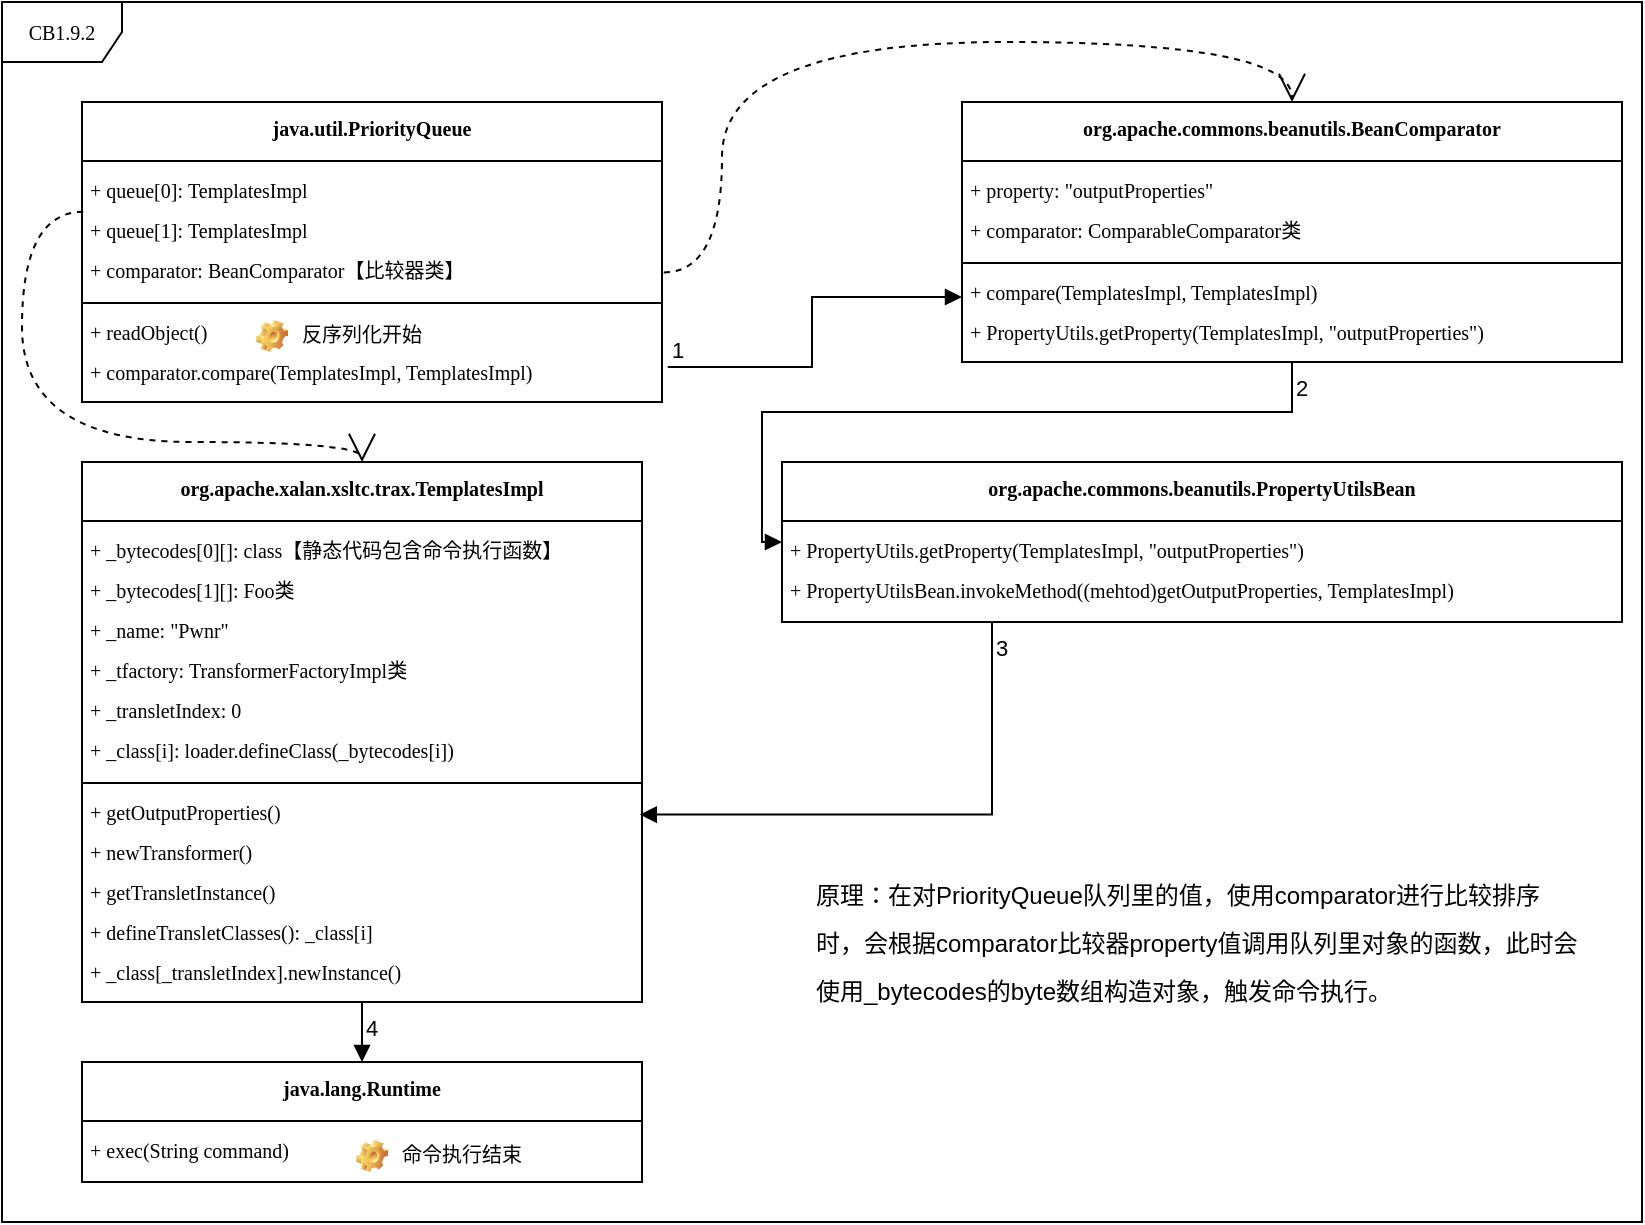 <mxfile version="24.7.6" pages="11">
  <diagram name="CB1(PriorityQueue)" id="c4acf3e9-155e-7222-9cf6-157b1a14988f">
    <mxGraphModel dx="1353" dy="540" grid="1" gridSize="10" guides="1" tooltips="1" connect="1" arrows="1" fold="1" page="1" pageScale="1" pageWidth="850" pageHeight="1100" background="none" math="0" shadow="0">
      <root>
        <mxCell id="0" />
        <mxCell id="1" parent="0" />
        <mxCell id="17acba5748e5396b-1" value="CB1.9.2" style="shape=umlFrame;whiteSpace=wrap;html=1;rounded=0;shadow=0;comic=0;labelBackgroundColor=none;strokeWidth=1;fontFamily=Verdana;fontSize=10;align=center;" parent="1" vertex="1">
          <mxGeometry x="20" y="10" width="820" height="610" as="geometry" />
        </mxCell>
        <mxCell id="_2UcLu2fhHH_CYzqvIDp-26" value="&lt;p style=&quot;margin: 4px 0px 0px; text-align: center; line-height: 200%;&quot;&gt;&lt;b&gt;org.apache.xalan.xsltc.trax.TemplatesImpl&lt;/b&gt;&lt;br&gt;&lt;/p&gt;&lt;hr size=&quot;1&quot; style=&quot;border-style: solid; line-height: 200%;&quot;&gt;&lt;p style=&quot;margin: 0px 0px 0px 4px; line-height: 200%;&quot;&gt;+ _bytecodes[0][]&lt;span style=&quot;background-color: initial;&quot;&gt;: class&lt;/span&gt;&lt;span style=&quot;background-color: initial;&quot;&gt;【静态代码包含命令执行函数】&lt;/span&gt;&lt;/p&gt;&lt;p style=&quot;margin: 0px 0px 0px 4px; line-height: 200%;&quot;&gt;+ _bytecodes[1][]&lt;span style=&quot;background-color: initial;&quot;&gt;:&lt;/span&gt;&lt;span style=&quot;background-color: initial;&quot;&gt;&amp;nbsp;&lt;/span&gt;&lt;span style=&quot;background-color: initial;&quot;&gt;Foo类&lt;/span&gt;&lt;/p&gt;&lt;p style=&quot;margin: 0px 0px 0px 4px; line-height: 200%;&quot;&gt;+ _name&lt;span style=&quot;background-color: initial;&quot;&gt;:&lt;/span&gt;&lt;span style=&quot;background-color: initial;&quot;&gt;&amp;nbsp;&lt;/span&gt;&lt;span style=&quot;background-color: initial;&quot;&gt;&quot;Pwnr&quot;&lt;/span&gt;&lt;/p&gt;&lt;p style=&quot;margin: 0px 0px 0px 4px; line-height: 200%;&quot;&gt;+ _tfactory&lt;span style=&quot;background-color: initial;&quot;&gt;:&lt;/span&gt;&lt;span style=&quot;background-color: initial;&quot;&gt;&amp;nbsp;&lt;/span&gt;&lt;span style=&quot;background-color: initial;&quot;&gt;TransformerFactoryImpl&lt;/span&gt;&lt;span style=&quot;background-color: initial;&quot;&gt;类&lt;/span&gt;&lt;/p&gt;&lt;p style=&quot;margin: 0px 0px 0px 4px; line-height: 200%;&quot;&gt;&lt;span style=&quot;background-color: initial;&quot;&gt;+&amp;nbsp;&lt;/span&gt;&lt;span style=&quot;background-color: initial;&quot;&gt;_transletIndex: 0&lt;/span&gt;&lt;/p&gt;&lt;p style=&quot;margin: 0px 0px 0px 4px; line-height: 200%;&quot;&gt;+&amp;nbsp;_class[i]: loader.defineClass(_bytecodes[i])&lt;span style=&quot;background-color: initial;&quot;&gt;&lt;br&gt;&lt;/span&gt;&lt;/p&gt;&lt;hr size=&quot;1&quot; style=&quot;border-style: solid; line-height: 200%;&quot;&gt;&lt;p style=&quot;margin: 0px 0px 0px 4px; line-height: 200%;&quot;&gt;+ getOutputProperties()&lt;/p&gt;&lt;p style=&quot;margin: 0px 0px 0px 4px; line-height: 200%;&quot;&gt;+ newTransformer()&lt;br&gt;&lt;/p&gt;&lt;p style=&quot;margin: 0px 0px 0px 4px; line-height: 200%;&quot;&gt;+ getTransletInstance()&lt;br&gt;&lt;/p&gt;&lt;p style=&quot;margin: 0px 0px 0px 4px; line-height: 200%;&quot;&gt;+&amp;nbsp;defineTransletClasses():&amp;nbsp;&lt;span style=&quot;background-color: initial;&quot;&gt;_class[i]&lt;/span&gt;&lt;/p&gt;&lt;p style=&quot;margin: 0px 0px 0px 4px; line-height: 200%;&quot;&gt;+ _class[_transletIndex].newInstance()&lt;br&gt;&lt;/p&gt;" style="verticalAlign=top;align=left;overflow=fill;html=1;whiteSpace=wrap;rounded=0;shadow=0;comic=0;strokeColor=default;strokeWidth=1;fontFamily=Verdana;fontSize=10;fontColor=default;labelBackgroundColor=none;fillColor=default;" parent="1" vertex="1">
          <mxGeometry x="60" y="240" width="280" height="270" as="geometry" />
        </mxCell>
        <mxCell id="_2UcLu2fhHH_CYzqvIDp-29" value="&lt;p style=&quot;margin: 4px 0px 0px; text-align: center; line-height: 200%;&quot;&gt;&lt;span style=&quot;background-color: initial; text-align: left;&quot;&gt;&lt;b&gt;org.apache.commons.beanutils.BeanComparator&lt;/b&gt;&lt;/span&gt;&lt;br&gt;&lt;/p&gt;&lt;hr size=&quot;1&quot; style=&quot;border-style: solid; line-height: 200%;&quot;&gt;&lt;p style=&quot;margin: 0px 0px 0px 4px; line-height: 200%;&quot;&gt;+ property&lt;span style=&quot;background-color: initial;&quot;&gt;:&lt;/span&gt;&lt;span style=&quot;background-color: initial;&quot;&gt;&amp;nbsp;&lt;/span&gt;&lt;span style=&quot;background-color: initial;&quot;&gt;&quot;outputProperties&quot;&lt;/span&gt;&lt;/p&gt;&lt;p style=&quot;margin: 0px 0px 0px 4px; line-height: 200%;&quot;&gt;+ comparator&lt;span style=&quot;background-color: initial;&quot;&gt;:&lt;/span&gt;&lt;span style=&quot;background-color: initial;&quot;&gt;&amp;nbsp;&lt;/span&gt;&lt;span style=&quot;background-color: initial;&quot;&gt;ComparableComparator&lt;/span&gt;&lt;span style=&quot;background-color: initial;&quot;&gt;类&lt;/span&gt;&lt;/p&gt;&lt;hr size=&quot;1&quot; style=&quot;border-style: solid; line-height: 200%;&quot;&gt;&lt;p style=&quot;margin: 0px 0px 0px 4px; line-height: 200%;&quot;&gt;+ compare(TemplatesImpl, TemplatesImpl)&lt;/p&gt;&lt;p style=&quot;margin: 0px 0px 0px 4px; line-height: 200%;&quot;&gt;+&amp;nbsp;PropertyUtils.getProperty(TemplatesImpl, &quot;outputProperties&quot;)&lt;/p&gt;" style="verticalAlign=top;align=left;overflow=fill;html=1;whiteSpace=wrap;rounded=0;shadow=0;comic=0;strokeColor=default;strokeWidth=1;fontFamily=Verdana;fontSize=10;fontColor=default;labelBackgroundColor=none;fillColor=default;" parent="1" vertex="1">
          <mxGeometry x="500" y="60" width="330" height="130" as="geometry" />
        </mxCell>
        <mxCell id="_2UcLu2fhHH_CYzqvIDp-69" value="&lt;p style=&quot;margin: 4px 0px 0px; text-align: center; line-height: 200%;&quot;&gt;&lt;b style=&quot;text-align: left;&quot;&gt;org.apache.commons.beanutils.&lt;/b&gt;&lt;span style=&quot;background-color: initial; text-align: left;&quot;&gt;&lt;b&gt;PropertyUtilsBean&lt;/b&gt;&lt;/span&gt;&lt;br&gt;&lt;/p&gt;&lt;hr size=&quot;1&quot; style=&quot;border-style: solid; line-height: 200%;&quot;&gt;&lt;div style=&quot;height: 2px; line-height: 200%;&quot;&gt;&lt;p style=&quot;margin: 0px 0px 0px 4px; line-height: 200%;&quot;&gt;+&amp;nbsp;PropertyUtils.getProperty(TemplatesImpl, &quot;outputProperties&quot;)&lt;br&gt;&lt;/p&gt;&lt;p style=&quot;margin: 0px 0px 0px 4px; line-height: 200%;&quot;&gt;+&amp;nbsp;&lt;span style=&quot;background-color: initial;&quot;&gt;PropertyUtilsBean.invokeMethod((mehtod)getOutputProperties, TemplatesImpl)&lt;/span&gt;&lt;/p&gt;&lt;/div&gt;" style="verticalAlign=top;align=left;overflow=fill;html=1;whiteSpace=wrap;rounded=0;shadow=0;comic=0;strokeColor=default;strokeWidth=1;fontFamily=Verdana;fontSize=10;fontColor=default;labelBackgroundColor=none;fillColor=default;" parent="1" vertex="1">
          <mxGeometry x="410" y="240" width="420" height="80" as="geometry" />
        </mxCell>
        <mxCell id="_2UcLu2fhHH_CYzqvIDp-70" value="&lt;p style=&quot;margin: 4px 0px 0px; text-align: center; line-height: 200%;&quot;&gt;&lt;b style=&quot;text-align: left;&quot;&gt;java.util.PriorityQueue&lt;/b&gt;&lt;br&gt;&lt;/p&gt;&lt;hr size=&quot;1&quot; style=&quot;border-style: solid; line-height: 200%;&quot;&gt;&lt;p style=&quot;margin: 0px 0px 0px 4px; line-height: 200%;&quot;&gt;+ queue[0]&lt;span style=&quot;background-color: initial;&quot;&gt;:&lt;/span&gt;&lt;span style=&quot;background-color: initial;&quot;&gt;&amp;nbsp;&lt;/span&gt;&lt;span style=&quot;background-color: initial;&quot;&gt;TemplatesImpl&lt;/span&gt;&lt;/p&gt;&lt;p style=&quot;margin: 0px 0px 0px 4px; line-height: 200%;&quot;&gt;+ queue[1]&lt;span style=&quot;background-color: initial;&quot;&gt;:&lt;/span&gt;&lt;span style=&quot;background-color: initial;&quot;&gt;&amp;nbsp;&lt;/span&gt;&lt;span style=&quot;background-color: initial;&quot;&gt;TemplatesImpl&lt;/span&gt;&lt;/p&gt;&lt;p style=&quot;margin: 0px 0px 0px 4px; line-height: 200%;&quot;&gt;&lt;span style=&quot;background-color: initial;&quot;&gt;+&amp;nbsp;&lt;/span&gt;&lt;span style=&quot;background-color: initial;&quot;&gt;comparator:&amp;nbsp;&lt;/span&gt;&lt;span style=&quot;background-color: initial;&quot;&gt;BeanComparator【比较器类】&lt;/span&gt;&lt;/p&gt;&lt;hr size=&quot;1&quot; style=&quot;border-style: solid; line-height: 200%;&quot;&gt;&lt;p style=&quot;margin: 0px 0px 0px 4px; line-height: 200%;&quot;&gt;+ readObject()&lt;/p&gt;&lt;p style=&quot;margin: 0px 0px 0px 4px; line-height: 200%;&quot;&gt;+&amp;nbsp;comparator.compare(TemplatesImpl, TemplatesImpl)&lt;/p&gt;" style="verticalAlign=top;align=left;overflow=fill;html=1;whiteSpace=wrap;rounded=0;shadow=0;comic=0;strokeColor=default;strokeWidth=1;fontFamily=Verdana;fontSize=10;fontColor=default;labelBackgroundColor=none;fillColor=default;" parent="1" vertex="1">
          <mxGeometry x="60" y="60" width="290" height="150" as="geometry" />
        </mxCell>
        <mxCell id="_2UcLu2fhHH_CYzqvIDp-83" value="&lt;p style=&quot;text-align: center; margin: 4px 0px 0px; line-height: 200%;&quot;&gt;&lt;b&gt;java.lang.Runtime&lt;/b&gt;&lt;br&gt;&lt;/p&gt;&lt;hr size=&quot;1&quot; style=&quot;border-style: solid; line-height: 200%;&quot;&gt;&lt;div style=&quot;height: 2px; line-height: 200%;&quot;&gt;&lt;p style=&quot;margin: 0px 0px 0px 4px; line-height: 200%;&quot;&gt;+ exec(String command)&lt;br&gt;&lt;/p&gt;&lt;/div&gt;" style="verticalAlign=top;align=left;overflow=fill;html=1;whiteSpace=wrap;rounded=0;shadow=0;comic=0;strokeColor=default;strokeWidth=1;fontFamily=Verdana;fontSize=10;fontColor=default;labelBackgroundColor=none;fillColor=default;" parent="1" vertex="1">
          <mxGeometry x="60" y="540" width="280" height="60" as="geometry" />
        </mxCell>
        <mxCell id="_2UcLu2fhHH_CYzqvIDp-87" value="反序列化开始" style="label;fontStyle=0;strokeColor=none;fillColor=none;align=left;verticalAlign=top;overflow=hidden;spacingLeft=28;spacingRight=4;rotatable=0;points=[[0,0.5],[1,0.5]];portConstraint=eastwest;imageWidth=16;imageHeight=16;whiteSpace=wrap;html=1;image=img/clipart/Gear_128x128.png;rounded=0;shadow=0;comic=0;strokeWidth=1;fontFamily=Verdana;fontSize=10;fontColor=default;labelBackgroundColor=none;" parent="1" vertex="1">
          <mxGeometry x="140" y="164" width="120" height="26" as="geometry" />
        </mxCell>
        <mxCell id="Dtk9I-x4W6v0APe1FHIE-1" value="" style="endArrow=open;endSize=12;dashed=1;html=1;rounded=0;fontFamily=Verdana;fontSize=10;fontColor=default;labelBackgroundColor=none;exitX=0.002;exitY=0.366;exitDx=0;exitDy=0;entryX=0.5;entryY=0;entryDx=0;entryDy=0;edgeStyle=orthogonalEdgeStyle;curved=1;exitPerimeter=0;" parent="1" source="_2UcLu2fhHH_CYzqvIDp-70" target="_2UcLu2fhHH_CYzqvIDp-26" edge="1">
          <mxGeometry width="160" relative="1" as="geometry">
            <mxPoint x="106" y="240" as="sourcePoint" />
            <mxPoint x="-30" y="383" as="targetPoint" />
            <Array as="points">
              <mxPoint x="30" y="115" />
              <mxPoint x="30" y="230" />
              <mxPoint x="200" y="230" />
            </Array>
          </mxGeometry>
        </mxCell>
        <mxCell id="Dtk9I-x4W6v0APe1FHIE-2" value="命令执行结束" style="label;fontStyle=0;strokeColor=none;fillColor=none;align=left;verticalAlign=top;overflow=hidden;spacingLeft=28;spacingRight=4;rotatable=0;points=[[0,0.5],[1,0.5]];portConstraint=eastwest;imageWidth=16;imageHeight=16;whiteSpace=wrap;html=1;image=img/clipart/Gear_128x128.png;rounded=0;shadow=0;comic=0;strokeWidth=1;fontFamily=Verdana;fontSize=10;fontColor=default;labelBackgroundColor=none;" parent="1" vertex="1">
          <mxGeometry x="190" y="574" width="120" height="26" as="geometry" />
        </mxCell>
        <mxCell id="Dtk9I-x4W6v0APe1FHIE-3" value="&lt;p style=&quot;line-height: 200%;&quot;&gt;原理：在对PriorityQueue队列里的值，使用comparator进行比较排序时，会根据comparator比较器property值调用队列里对象的函数，此时会使用_bytecodes的byte数组构造对象，触发命令执行。&lt;/p&gt;" style="text;html=1;align=left;verticalAlign=middle;whiteSpace=wrap;rounded=0;" parent="1" vertex="1">
          <mxGeometry x="425" y="430" width="387.5" height="100" as="geometry" />
        </mxCell>
        <mxCell id="Dtk9I-x4W6v0APe1FHIE-5" value="" style="endArrow=open;endSize=12;dashed=1;html=1;rounded=0;exitX=1.003;exitY=0.568;exitDx=0;exitDy=0;exitPerimeter=0;edgeStyle=orthogonalEdgeStyle;curved=1;entryX=0.5;entryY=0;entryDx=0;entryDy=0;" parent="1" source="_2UcLu2fhHH_CYzqvIDp-70" target="_2UcLu2fhHH_CYzqvIDp-29" edge="1">
          <mxGeometry width="160" relative="1" as="geometry">
            <mxPoint x="360" y="40" as="sourcePoint" />
            <mxPoint x="520" y="40" as="targetPoint" />
            <Array as="points">
              <mxPoint x="380" y="145" />
              <mxPoint x="380" y="30" />
              <mxPoint x="665" y="30" />
            </Array>
          </mxGeometry>
        </mxCell>
        <mxCell id="flgQhAuS-rdBXl0usiVo-5" value="" style="endArrow=block;endFill=1;html=1;edgeStyle=orthogonalEdgeStyle;align=left;verticalAlign=top;rounded=0;exitX=1.01;exitY=0.883;exitDx=0;exitDy=0;exitPerimeter=0;entryX=0;entryY=0.75;entryDx=0;entryDy=0;" parent="1" source="_2UcLu2fhHH_CYzqvIDp-70" target="_2UcLu2fhHH_CYzqvIDp-29" edge="1">
          <mxGeometry x="-1" relative="1" as="geometry">
            <mxPoint x="367.5" y="209" as="sourcePoint" />
            <mxPoint x="460" y="209" as="targetPoint" />
          </mxGeometry>
        </mxCell>
        <mxCell id="flgQhAuS-rdBXl0usiVo-6" value="1" style="edgeLabel;resizable=0;html=1;align=left;verticalAlign=bottom;" parent="flgQhAuS-rdBXl0usiVo-5" connectable="0" vertex="1">
          <mxGeometry x="-1" relative="1" as="geometry" />
        </mxCell>
        <mxCell id="flgQhAuS-rdBXl0usiVo-7" value="2" style="endArrow=block;endFill=1;html=1;edgeStyle=orthogonalEdgeStyle;align=left;verticalAlign=top;rounded=0;exitX=0.5;exitY=1;exitDx=0;exitDy=0;entryX=0;entryY=0.5;entryDx=0;entryDy=0;" parent="1" source="_2UcLu2fhHH_CYzqvIDp-29" target="_2UcLu2fhHH_CYzqvIDp-69" edge="1">
          <mxGeometry x="-1" relative="1" as="geometry">
            <mxPoint x="620" y="340" as="sourcePoint" />
            <mxPoint x="780" y="340" as="targetPoint" />
          </mxGeometry>
        </mxCell>
        <mxCell id="flgQhAuS-rdBXl0usiVo-9" value="3" style="endArrow=block;endFill=1;html=1;edgeStyle=orthogonalEdgeStyle;align=left;verticalAlign=top;rounded=0;exitX=0.25;exitY=1;exitDx=0;exitDy=0;entryX=0.996;entryY=0.653;entryDx=0;entryDy=0;entryPerimeter=0;" parent="1" source="_2UcLu2fhHH_CYzqvIDp-69" target="_2UcLu2fhHH_CYzqvIDp-26" edge="1">
          <mxGeometry x="-1" relative="1" as="geometry">
            <mxPoint x="620" y="370" as="sourcePoint" />
            <mxPoint x="780" y="370" as="targetPoint" />
          </mxGeometry>
        </mxCell>
        <mxCell id="flgQhAuS-rdBXl0usiVo-11" value="4" style="endArrow=block;endFill=1;html=1;edgeStyle=orthogonalEdgeStyle;align=left;verticalAlign=top;rounded=0;exitX=0.5;exitY=1;exitDx=0;exitDy=0;entryX=0.5;entryY=0;entryDx=0;entryDy=0;" parent="1" source="_2UcLu2fhHH_CYzqvIDp-26" target="_2UcLu2fhHH_CYzqvIDp-83" edge="1">
          <mxGeometry x="-1" relative="1" as="geometry">
            <mxPoint x="460" y="570" as="sourcePoint" />
            <mxPoint x="620" y="570" as="targetPoint" />
          </mxGeometry>
        </mxCell>
      </root>
    </mxGraphModel>
  </diagram>
  <diagram id="fF23FZXf3aQxCKROGalZ" name="CC2(PriorityQueue)">
    <mxGraphModel dx="1150" dy="459" grid="1" gridSize="10" guides="1" tooltips="1" connect="1" arrows="1" fold="1" page="1" pageScale="1" pageWidth="827" pageHeight="1169" math="0" shadow="0">
      <root>
        <mxCell id="0" />
        <mxCell id="1" parent="0" />
        <mxCell id="SbKOU-wwyYB9vxj8bMfM-1" value="CC4.0" style="shape=umlFrame;whiteSpace=wrap;html=1;rounded=0;shadow=0;comic=0;labelBackgroundColor=none;strokeWidth=1;fontFamily=Verdana;fontSize=10;align=center;" parent="1" vertex="1">
          <mxGeometry x="20" y="10" width="820" height="650" as="geometry" />
        </mxCell>
        <mxCell id="Z3rI0YJu9gsnEkWdPvIH-1" value="&lt;p style=&quot;margin: 4px 0px 0px; text-align: center; line-height: 200%;&quot;&gt;&lt;b&gt;org.apache.xalan.xsltc.trax.TemplatesImpl&lt;/b&gt;&lt;br&gt;&lt;/p&gt;&lt;hr size=&quot;1&quot; style=&quot;border-style: solid; line-height: 200%;&quot;&gt;&lt;p style=&quot;margin: 0px 0px 0px 4px; line-height: 200%;&quot;&gt;+ _bytecodes[0][]&lt;span style=&quot;background-color: initial;&quot;&gt;: class&lt;/span&gt;&lt;span style=&quot;background-color: initial;&quot;&gt;【静态代码包含命令执行函数】&lt;/span&gt;&lt;/p&gt;&lt;p style=&quot;margin: 0px 0px 0px 4px; line-height: 200%;&quot;&gt;+ _bytecodes[1][]&lt;span style=&quot;background-color: initial;&quot;&gt;:&lt;/span&gt;&lt;span style=&quot;background-color: initial;&quot;&gt;&amp;nbsp;&lt;/span&gt;&lt;span style=&quot;background-color: initial;&quot;&gt;Foo类&lt;/span&gt;&lt;/p&gt;&lt;p style=&quot;margin: 0px 0px 0px 4px; line-height: 200%;&quot;&gt;+ _name&lt;span style=&quot;background-color: initial;&quot;&gt;:&lt;/span&gt;&lt;span style=&quot;background-color: initial;&quot;&gt;&amp;nbsp;&lt;/span&gt;&lt;span style=&quot;background-color: initial;&quot;&gt;&quot;Pwnr&quot;&lt;/span&gt;&lt;/p&gt;&lt;p style=&quot;margin: 0px 0px 0px 4px; line-height: 200%;&quot;&gt;+ _tfactory&lt;span style=&quot;background-color: initial;&quot;&gt;:&lt;/span&gt;&lt;span style=&quot;background-color: initial;&quot;&gt;&amp;nbsp;&lt;/span&gt;&lt;span style=&quot;background-color: initial;&quot;&gt;TransformerFactoryImpl&lt;/span&gt;&lt;span style=&quot;background-color: initial;&quot;&gt;类&lt;/span&gt;&lt;/p&gt;&lt;p style=&quot;margin: 0px 0px 0px 4px; line-height: 200%;&quot;&gt;&lt;span style=&quot;background-color: initial;&quot;&gt;+&amp;nbsp;&lt;/span&gt;&lt;span style=&quot;background-color: initial;&quot;&gt;_transletIndex: 0&lt;/span&gt;&lt;/p&gt;&lt;p style=&quot;margin: 0px 0px 0px 4px; line-height: 200%;&quot;&gt;+&amp;nbsp;_class[i]: loader.defineClass(_bytecodes[i])&lt;span style=&quot;background-color: initial;&quot;&gt;&lt;br&gt;&lt;/span&gt;&lt;/p&gt;&lt;hr size=&quot;1&quot; style=&quot;border-style: solid; line-height: 200%;&quot;&gt;&lt;p style=&quot;margin: 0px 0px 0px 4px; line-height: 200%;&quot;&gt;&lt;span style=&quot;background-color: initial;&quot;&gt;+ newTransformer()&lt;/span&gt;&lt;br&gt;&lt;/p&gt;&lt;p style=&quot;margin: 0px 0px 0px 4px; line-height: 200%;&quot;&gt;+ getTransletInstance()&lt;br&gt;&lt;/p&gt;&lt;p style=&quot;margin: 0px 0px 0px 4px; line-height: 200%;&quot;&gt;+&amp;nbsp;defineTransletClasses():&amp;nbsp;&lt;span style=&quot;background-color: initial;&quot;&gt;_class[i]&lt;/span&gt;&lt;/p&gt;&lt;p style=&quot;margin: 0px 0px 0px 4px; line-height: 200%;&quot;&gt;+ _class[_transletIndex].newInstance()&lt;br&gt;&lt;/p&gt;" style="verticalAlign=top;align=left;overflow=fill;html=1;whiteSpace=wrap;rounded=0;shadow=0;comic=0;strokeColor=default;strokeWidth=1;fontFamily=Verdana;fontSize=10;fontColor=default;labelBackgroundColor=none;fillColor=default;" parent="1" vertex="1">
          <mxGeometry x="70" y="290" width="280" height="250" as="geometry" />
        </mxCell>
        <mxCell id="NXC7SbQ0rlmNNDsdM5lN-1" value="&lt;p style=&quot;margin: 4px 0px 0px; text-align: center; line-height: 200%;&quot;&gt;&lt;b style=&quot;text-align: left;&quot;&gt;java.util.PriorityQueue&lt;/b&gt;&lt;br&gt;&lt;/p&gt;&lt;hr size=&quot;1&quot; style=&quot;border-style: solid; line-height: 200%;&quot;&gt;&lt;p style=&quot;margin: 0px 0px 0px 4px; line-height: 20px;&quot;&gt;+ queue[0]&lt;span style=&quot;background-color: initial;&quot;&gt;:&lt;/span&gt;&lt;span style=&quot;background-color: initial;&quot;&gt;&amp;nbsp;&lt;/span&gt;&lt;span style=&quot;background-color: initial;&quot;&gt;TemplatesImpl&lt;/span&gt;&lt;/p&gt;&lt;p style=&quot;margin: 0px 0px 0px 4px; line-height: 20px;&quot;&gt;+ queue[1]&lt;span style=&quot;background-color: initial;&quot;&gt;:&lt;/span&gt;&lt;span style=&quot;background-color: initial;&quot;&gt;&amp;nbsp;&lt;/span&gt;&lt;span style=&quot;background-color: initial;&quot;&gt;1&lt;/span&gt;&lt;/p&gt;&lt;p style=&quot;margin: 0px 0px 0px 4px; line-height: 200%;&quot;&gt;&lt;span style=&quot;background-color: initial;&quot;&gt;+&amp;nbsp;&lt;/span&gt;&lt;span style=&quot;background-color: initial;&quot;&gt;comparator:&amp;nbsp;&lt;/span&gt;&lt;span style=&quot;background-color: initial;&quot;&gt;TransformingComparator【比较器类】&lt;/span&gt;&lt;/p&gt;&lt;hr size=&quot;1&quot; style=&quot;border-style: solid; line-height: 200%;&quot;&gt;&lt;p style=&quot;margin: 0px 0px 0px 4px; line-height: 200%;&quot;&gt;+ readObject()&lt;/p&gt;&lt;p style=&quot;margin: 0px 0px 0px 4px; line-height: 200%;&quot;&gt;+ comparator.compare(TemplatesImpl, 1)&lt;br&gt;&lt;/p&gt;" style="verticalAlign=top;align=left;overflow=fill;html=1;whiteSpace=wrap;rounded=0;shadow=0;comic=0;strokeColor=default;strokeWidth=1;fontFamily=Verdana;fontSize=10;fontColor=default;labelBackgroundColor=none;fillColor=default;" parent="1" vertex="1">
          <mxGeometry x="70" y="60" width="270" height="150" as="geometry" />
        </mxCell>
        <mxCell id="q5MH4iAdeuqOref4XpPA-1" value="" style="endArrow=open;endSize=12;dashed=1;html=1;rounded=0;fontFamily=Verdana;fontSize=10;fontColor=default;labelBackgroundColor=none;entryX=0.5;entryY=0;entryDx=0;entryDy=0;edgeStyle=orthogonalEdgeStyle;curved=1;" parent="1" target="Z3rI0YJu9gsnEkWdPvIH-1" edge="1">
          <mxGeometry width="160" relative="1" as="geometry">
            <mxPoint x="70" y="100" as="sourcePoint" />
            <mxPoint x="220" y="202" as="targetPoint" />
            <Array as="points">
              <mxPoint x="70" y="100" />
              <mxPoint x="30" y="100" />
              <mxPoint x="30" y="250" />
              <mxPoint x="210" y="250" />
            </Array>
          </mxGeometry>
        </mxCell>
        <mxCell id="FT9YCw2Xf-gIWbJ7Dj2z-2" value="" style="endArrow=open;endSize=12;dashed=1;html=1;rounded=0;fontFamily=Verdana;fontSize=10;fontColor=default;labelBackgroundColor=none;exitX=1.004;exitY=0.563;exitDx=0;exitDy=0;edgeStyle=orthogonalEdgeStyle;curved=1;entryX=0.5;entryY=0;entryDx=0;entryDy=0;exitPerimeter=0;" parent="1" source="NXC7SbQ0rlmNNDsdM5lN-1" target="yqI_2R0TfXgBW7msjzvI-1" edge="1">
          <mxGeometry width="160" relative="1" as="geometry">
            <mxPoint x="410" y="110" as="sourcePoint" />
            <mxPoint x="612" y="70" as="targetPoint" />
            <Array as="points">
              <mxPoint x="340" y="145" />
              <mxPoint x="340" y="140" />
              <mxPoint x="360" y="140" />
              <mxPoint x="360" y="30" />
              <mxPoint x="611" y="30" />
            </Array>
          </mxGeometry>
        </mxCell>
        <mxCell id="_Ci6SbBfIDqgqOxr-5yY-1" value="反序列化开始" style="label;fontStyle=0;strokeColor=none;fillColor=none;align=left;verticalAlign=top;overflow=hidden;spacingLeft=28;spacingRight=4;rotatable=0;points=[[0,0.5],[1,0.5]];portConstraint=eastwest;imageWidth=16;imageHeight=16;whiteSpace=wrap;html=1;image=img/clipart/Gear_128x128.png;rounded=0;shadow=0;comic=0;strokeWidth=1;fontFamily=Verdana;fontSize=10;fontColor=default;labelBackgroundColor=none;" parent="1" vertex="1">
          <mxGeometry x="145" y="160" width="120" height="26" as="geometry" />
        </mxCell>
        <mxCell id="yqI_2R0TfXgBW7msjzvI-1" value="&lt;p style=&quot;margin: 4px 0px 0px; text-align: center; line-height: 200%;&quot;&gt;&lt;b&gt;org.apache.commons.collections4.comparators.TransformingComparator&lt;/b&gt;&lt;br&gt;&lt;/p&gt;&lt;hr size=&quot;1&quot; style=&quot;border-style: solid; line-height: 200%;&quot;&gt;&lt;p style=&quot;margin: 0px 0px 0px 4px; line-height: 20px;&quot;&gt;&lt;span style=&quot;background-color: initial;&quot;&gt;+ transformer: InvokerTransformer类&lt;/span&gt;&lt;br&gt;&lt;/p&gt;&lt;hr size=&quot;1&quot; style=&quot;border-style: solid; line-height: 200%;&quot;&gt;&lt;p style=&quot;margin: 0px 0px 0px 4px; line-height: 200%;&quot;&gt;+ compare(TemplatesImpl, 1)&lt;/p&gt;&lt;p style=&quot;margin: 0px 0px 0px 4px; line-height: 200%;&quot;&gt;+&amp;nbsp;&lt;span style=&quot;background-color: initial;&quot;&gt;transformer&lt;/span&gt;&lt;span style=&quot;background-color: initial;&quot;&gt;.transform(TemplatesImpl)&lt;/span&gt;&lt;/p&gt;" style="verticalAlign=top;align=left;overflow=fill;html=1;whiteSpace=wrap;rounded=0;shadow=0;comic=0;strokeColor=default;strokeWidth=1;fontFamily=Verdana;fontSize=10;fontColor=default;labelBackgroundColor=none;fillColor=default;" parent="1" vertex="1">
          <mxGeometry x="394" y="60" width="433" height="110" as="geometry" />
        </mxCell>
        <mxCell id="yqI_2R0TfXgBW7msjzvI-2" value="" style="endArrow=open;endSize=12;dashed=1;html=1;rounded=0;fontFamily=Verdana;fontSize=10;fontColor=default;labelBackgroundColor=none;exitX=0.001;exitY=0.42;exitDx=0;exitDy=0;edgeStyle=orthogonalEdgeStyle;curved=1;entryX=0.5;entryY=0;entryDx=0;entryDy=0;exitPerimeter=0;" parent="1" source="yqI_2R0TfXgBW7msjzvI-1" target="nINHDT613CRE90P-qR1H-1" edge="1">
          <mxGeometry width="160" relative="1" as="geometry">
            <mxPoint x="350" y="313" as="sourcePoint" />
            <mxPoint x="625" y="220" as="targetPoint" />
            <Array as="points">
              <mxPoint x="380" y="106" />
              <mxPoint x="380" y="220" />
              <mxPoint x="642" y="220" />
            </Array>
          </mxGeometry>
        </mxCell>
        <mxCell id="nINHDT613CRE90P-qR1H-1" value="&lt;p style=&quot;margin: 4px 0px 0px; text-align: center; line-height: 200%;&quot;&gt;&lt;b&gt;org.apache.commons.collections.functors.InvokerTransformer&lt;/b&gt;&lt;br&gt;&lt;/p&gt;&lt;hr size=&quot;1&quot; style=&quot;border-style: solid; line-height: 200%;&quot;&gt;&lt;p style=&quot;margin: 0px 0px 0px 4px; line-height: 20px;&quot;&gt;+ iMethodName: &quot;newTransformer&quot;&lt;br&gt;&lt;/p&gt;&lt;p style=&quot;margin: 0px 0px 0px 4px; line-height: 20px;&quot;&gt;+ iParamTypes: new Class[0]&lt;/p&gt;&lt;p style=&quot;margin: 0px 0px 0px 4px; line-height: 20px;&quot;&gt;+ iArgs: new Object[0]&lt;/p&gt;&lt;hr size=&quot;1&quot; style=&quot;border-style: solid; line-height: 200%;&quot;&gt;&lt;p style=&quot;margin: 0px 0px 0px 4px; line-height: 200%;&quot;&gt;+&amp;nbsp;InvokerTransformer.&lt;span style=&quot;background-color: initial;&quot;&gt;transform(TemplatesImpl)&lt;/span&gt;&lt;/p&gt;&lt;p style=&quot;margin: 0px 0px 0px 4px; line-height: 200%;&quot;&gt;+ (method)&quot;newTransformer&quot;.invoke(TemplatesImpl, new Object[0])&lt;br&gt;&lt;/p&gt;" style="verticalAlign=top;align=left;overflow=fill;html=1;whiteSpace=wrap;rounded=0;shadow=0;comic=0;strokeColor=default;strokeWidth=1;fontFamily=Verdana;fontSize=10;fontColor=default;labelBackgroundColor=none;fillColor=default;" parent="1" vertex="1">
          <mxGeometry x="457" y="290" width="370" height="150" as="geometry" />
        </mxCell>
        <mxCell id="mSekrJcokPSYk9qUPEJs-1" value="2" style="endArrow=block;endFill=1;html=1;edgeStyle=orthogonalEdgeStyle;align=left;verticalAlign=top;rounded=0;exitX=0.25;exitY=1;exitDx=0;exitDy=0;entryX=0;entryY=0.75;entryDx=0;entryDy=0;" parent="1" source="yqI_2R0TfXgBW7msjzvI-1" target="nINHDT613CRE90P-qR1H-1" edge="1">
          <mxGeometry x="-1" relative="1" as="geometry">
            <mxPoint x="480" y="440" as="sourcePoint" />
            <mxPoint x="640" y="440" as="targetPoint" />
          </mxGeometry>
        </mxCell>
        <mxCell id="mSekrJcokPSYk9qUPEJs-3" value="3" style="endArrow=block;endFill=1;html=1;edgeStyle=orthogonalEdgeStyle;align=left;verticalAlign=top;rounded=0;exitX=0.25;exitY=1;exitDx=0;exitDy=0;entryX=1;entryY=0.701;entryDx=0;entryDy=0;entryPerimeter=0;" parent="1" source="nINHDT613CRE90P-qR1H-1" target="Z3rI0YJu9gsnEkWdPvIH-1" edge="1">
          <mxGeometry x="-1" relative="1" as="geometry">
            <mxPoint x="470" y="490" as="sourcePoint" />
            <mxPoint x="630" y="490" as="targetPoint" />
          </mxGeometry>
        </mxCell>
        <mxCell id="mSekrJcokPSYk9qUPEJs-5" value="" style="endArrow=block;endFill=1;html=1;edgeStyle=orthogonalEdgeStyle;align=left;verticalAlign=top;rounded=0;exitX=0.999;exitY=0.899;exitDx=0;exitDy=0;exitPerimeter=0;entryX=0;entryY=0.75;entryDx=0;entryDy=0;" parent="1" source="NXC7SbQ0rlmNNDsdM5lN-1" target="yqI_2R0TfXgBW7msjzvI-1" edge="1">
          <mxGeometry x="-1" relative="1" as="geometry">
            <mxPoint x="334" y="210" as="sourcePoint" />
            <mxPoint x="394" y="210" as="targetPoint" />
          </mxGeometry>
        </mxCell>
        <mxCell id="mSekrJcokPSYk9qUPEJs-6" value="1" style="edgeLabel;resizable=0;html=1;align=left;verticalAlign=bottom;" parent="mSekrJcokPSYk9qUPEJs-5" connectable="0" vertex="1">
          <mxGeometry x="-1" relative="1" as="geometry" />
        </mxCell>
        <mxCell id="U-7nDVRlocQb9SG7iBOR-1" value="&lt;p style=&quot;text-align: center; margin: 4px 0px 0px; line-height: 200%;&quot;&gt;&lt;b&gt;java.lang.Runtime&lt;/b&gt;&lt;br&gt;&lt;/p&gt;&lt;hr size=&quot;1&quot; style=&quot;border-style: solid; line-height: 200%;&quot;&gt;&lt;div style=&quot;height: 2px; line-height: 200%;&quot;&gt;&lt;p style=&quot;margin: 0px 0px 0px 4px; line-height: 200%;&quot;&gt;+ exec(String command)&lt;br&gt;&lt;/p&gt;&lt;/div&gt;" style="verticalAlign=top;align=left;overflow=fill;html=1;whiteSpace=wrap;rounded=0;shadow=0;comic=0;strokeColor=default;strokeWidth=1;fontFamily=Verdana;fontSize=10;fontColor=default;labelBackgroundColor=none;fillColor=default;" parent="1" vertex="1">
          <mxGeometry x="70" y="570" width="280" height="60" as="geometry" />
        </mxCell>
        <mxCell id="q9pLuawmAzcltUkh1_xl-1" value="命令执行结束" style="label;fontStyle=0;strokeColor=none;fillColor=none;align=left;verticalAlign=top;overflow=hidden;spacingLeft=28;spacingRight=4;rotatable=0;points=[[0,0.5],[1,0.5]];portConstraint=eastwest;imageWidth=16;imageHeight=16;whiteSpace=wrap;html=1;image=img/clipart/Gear_128x128.png;rounded=0;shadow=0;comic=0;strokeWidth=1;fontFamily=Verdana;fontSize=10;fontColor=default;labelBackgroundColor=none;" parent="1" vertex="1">
          <mxGeometry x="200" y="604" width="120" height="26" as="geometry" />
        </mxCell>
        <mxCell id="CWgaFdaVHcFsVuaG2qUE-1" value="4" style="endArrow=block;endFill=1;html=1;edgeStyle=orthogonalEdgeStyle;align=left;verticalAlign=top;rounded=0;exitX=0.5;exitY=1;exitDx=0;exitDy=0;entryX=0.5;entryY=0;entryDx=0;entryDy=0;" parent="1" source="Z3rI0YJu9gsnEkWdPvIH-1" target="U-7nDVRlocQb9SG7iBOR-1" edge="1">
          <mxGeometry x="-1" relative="1" as="geometry">
            <mxPoint x="430" y="570" as="sourcePoint" />
            <mxPoint x="590" y="570" as="targetPoint" />
          </mxGeometry>
        </mxCell>
        <mxCell id="jzjYLaKF6G9ByjqJE18z-1" value="原理：&lt;div style=&quot;line-height: 200%;&quot;&gt;1、&lt;/div&gt;&lt;div style=&quot;line-height: 200%;&quot;&gt;2、&lt;/div&gt;&lt;div style=&quot;line-height: 200%;&quot;&gt;3、通过反射调用TemplatesImpl类newTransformer&lt;/div&gt;" style="text;html=1;align=left;verticalAlign=middle;whiteSpace=wrap;rounded=0;" vertex="1" parent="1">
          <mxGeometry x="487" y="500" width="310" height="40" as="geometry" />
        </mxCell>
      </root>
    </mxGraphModel>
  </diagram>
  <diagram id="J0JIGHW3477rzbF78NO8" name="CC4(PriorityQueue)">
    <mxGraphModel dx="1977" dy="1628" grid="1" gridSize="10" guides="1" tooltips="1" connect="1" arrows="1" fold="1" page="1" pageScale="1" pageWidth="827" pageHeight="1169" math="0" shadow="0">
      <root>
        <mxCell id="0" />
        <mxCell id="1" parent="0" />
        <mxCell id="f18QRiT4lxAJAwT4OsIw-1" value="CC4.0" style="shape=umlFrame;whiteSpace=wrap;html=1;rounded=0;shadow=0;comic=0;labelBackgroundColor=none;strokeWidth=1;fontFamily=Verdana;fontSize=10;align=center;" parent="1" vertex="1">
          <mxGeometry x="-340" y="-660" width="1040" height="1040" as="geometry" />
        </mxCell>
        <mxCell id="2pMnRWr81JMX8_g74i6m-1" value="&lt;p style=&quot;margin: 4px 0px 0px; text-align: center; line-height: 200%;&quot;&gt;&lt;b style=&quot;text-align: left;&quot;&gt;java.util.PriorityQueue&lt;/b&gt;&lt;br&gt;&lt;/p&gt;&lt;hr size=&quot;1&quot; style=&quot;border-style: solid; line-height: 200%;&quot;&gt;&lt;p style=&quot;margin: 0px 0px 0px 4px; line-height: 20px;&quot;&gt;+ queue[0]&lt;span style=&quot;background-color: initial;&quot;&gt;:&lt;/span&gt;&lt;span style=&quot;background-color: initial;&quot;&gt;&amp;nbsp;&lt;/span&gt;&lt;span style=&quot;background-color: initial;&quot;&gt;1&lt;/span&gt;&lt;/p&gt;&lt;p style=&quot;margin: 0px 0px 0px 4px; line-height: 20px;&quot;&gt;+ queue[1]&lt;span style=&quot;background-color: initial;&quot;&gt;:&lt;/span&gt;&lt;span style=&quot;background-color: initial;&quot;&gt;&amp;nbsp;&lt;/span&gt;&lt;span style=&quot;background-color: initial;&quot;&gt;1&lt;/span&gt;&lt;/p&gt;&lt;p style=&quot;margin: 0px 0px 0px 4px; line-height: 200%;&quot;&gt;&lt;span style=&quot;background-color: initial;&quot;&gt;+&amp;nbsp;&lt;/span&gt;&lt;span style=&quot;background-color: initial;&quot;&gt;comparator:&amp;nbsp;&lt;/span&gt;&lt;span style=&quot;background-color: initial;&quot;&gt;TransformingComparator&lt;/span&gt;&lt;/p&gt;&lt;hr size=&quot;1&quot; style=&quot;border-style: solid; line-height: 200%;&quot;&gt;&lt;p style=&quot;margin: 0px 0px 0px 4px; line-height: 200%;&quot;&gt;+ readObject()&lt;/p&gt;&lt;p style=&quot;margin: 0px 0px 0px 4px; line-height: 200%;&quot;&gt;+ comparator&lt;span style=&quot;background-color: initial;&quot;&gt;.compare(1, 1)&lt;/span&gt;&lt;/p&gt;" style="verticalAlign=top;align=left;overflow=fill;html=1;whiteSpace=wrap;rounded=0;shadow=0;comic=0;strokeColor=default;strokeWidth=1;fontFamily=Verdana;fontSize=10;fontColor=default;labelBackgroundColor=none;fillColor=default;" parent="1" vertex="1">
          <mxGeometry x="-250" y="-614" width="240" height="150" as="geometry" />
        </mxCell>
        <mxCell id="3yBy9VJ0y21L42X5UuCW-1" value="&lt;p style=&quot;margin: 4px 0px 0px; text-align: center; line-height: 200%;&quot;&gt;&lt;b&gt;org.apache.commons.collections4.comparators.TransformingComparator&lt;/b&gt;&lt;br&gt;&lt;/p&gt;&lt;hr size=&quot;1&quot; style=&quot;border-style: solid; line-height: 200%;&quot;&gt;&lt;p style=&quot;margin: 0px 0px 0px 4px; line-height: 20px;&quot;&gt;&lt;span style=&quot;background-color: initial;&quot;&gt;+ transformer:&amp;nbsp;&lt;/span&gt;&lt;span style=&quot;background-color: initial;&quot;&gt;ChainedTransformer&lt;/span&gt;&lt;br&gt;&lt;/p&gt;&lt;hr size=&quot;1&quot; style=&quot;border-style: solid; line-height: 200%;&quot;&gt;&lt;p style=&quot;margin: 0px 0px 0px 4px; line-height: 200%;&quot;&gt;+ compare(1, 1)&lt;/p&gt;&lt;p style=&quot;margin: 0px 0px 0px 4px; line-height: 200%;&quot;&gt;+ transformer.transform(1)&lt;/p&gt;" style="verticalAlign=top;align=left;overflow=fill;html=1;whiteSpace=wrap;rounded=0;shadow=0;comic=0;strokeColor=default;strokeWidth=1;fontFamily=Verdana;fontSize=10;fontColor=default;labelBackgroundColor=none;fillColor=default;" parent="1" vertex="1">
          <mxGeometry x="-250" y="-410" width="433" height="110" as="geometry" />
        </mxCell>
        <mxCell id="hCIOHE8Vgds4phN_PjR3-2" value="&lt;p style=&quot;margin: 4px 0px 0px; text-align: center; line-height: 200%;&quot;&gt;&lt;b&gt;org.apache.commons.collections.functors.ChainedTransformer&lt;/b&gt;&lt;br&gt;&lt;/p&gt;&lt;hr size=&quot;1&quot; style=&quot;border-style: solid; line-height: 200%;&quot;&gt;&lt;p style=&quot;margin: 0px 0px 0px 4px; line-height: 20px;&quot;&gt;&lt;span style=&quot;background-color: initial;&quot;&gt;+ iTransformers[0]:&amp;nbsp;ConstantTransformer&lt;/span&gt;&lt;br&gt;&lt;/p&gt;&lt;p style=&quot;margin: 0px 0px 0px 4px; line-height: 20px;&quot;&gt;+&amp;nbsp;iTransformers[1]:&amp;nbsp;InstantiateTransformer&lt;/p&gt;&lt;hr size=&quot;1&quot; style=&quot;border-style: solid; line-height: 200%;&quot;&gt;&lt;p style=&quot;margin: 0px 0px 0px 4px; line-height: 200%;&quot;&gt;+ transform(1)&lt;br&gt;&lt;/p&gt;&lt;p style=&quot;margin: 0px 0px 0px 4px; line-height: 200%;&quot;&gt;+&amp;nbsp;&lt;span style=&quot;background-color: initial;&quot;&gt;InstantiateTransformer.&lt;/span&gt;&lt;span style=&quot;background-color: initial;&quot;&gt;transform(&lt;/span&gt;&lt;span style=&quot;background-color: initial;&quot;&gt;TrAXFilter.class&lt;/span&gt;&lt;span style=&quot;background-color: initial;&quot;&gt;)&lt;/span&gt;&lt;/p&gt;&lt;p style=&quot;margin: 0px 0px 0px 4px; line-height: 200%;&quot;&gt;&lt;span style=&quot;background-color: initial;&quot;&gt;+&amp;nbsp;&lt;/span&gt;&lt;span style=&quot;background-color: initial;&quot;&gt;TrAXFilter&lt;/span&gt;&lt;span style=&quot;background-color: initial;&quot;&gt;.newInstance(TemplatesImpl)&lt;/span&gt;&lt;/p&gt;&lt;p style=&quot;margin: 0px 0px 0px 4px; line-height: 200%;&quot;&gt;&lt;span style=&quot;background-color: initial;&quot;&gt;+&amp;nbsp;&lt;/span&gt;&lt;span style=&quot;background-color: initial;&quot;&gt;TemplatesImpl.&lt;/span&gt;&lt;span style=&quot;background-color: initial;&quot;&gt;newTransformer()&lt;/span&gt;&lt;/p&gt;" style="verticalAlign=top;align=left;overflow=fill;html=1;whiteSpace=wrap;rounded=0;shadow=0;comic=0;strokeColor=default;strokeWidth=1;fontFamily=Verdana;fontSize=10;fontColor=default;labelBackgroundColor=none;fillColor=default;" parent="1" vertex="1">
          <mxGeometry x="-250" y="-230" width="433" height="175" as="geometry" />
        </mxCell>
        <mxCell id="x5LCAd3B2k-nIo4SGdUR-1" value="&lt;p style=&quot;text-align: center; margin: 4px 0px 0px; line-height: 200%;&quot;&gt;&lt;b&gt;org.apache.commons.collections.functors.ConstantTransformer&lt;/b&gt;&lt;br&gt;&lt;/p&gt;&lt;hr size=&quot;1&quot; style=&quot;border-style: solid; line-height: 200%;&quot;&gt;&lt;div style=&quot;height: 2px; line-height: 200%;&quot;&gt;&lt;p style=&quot;margin: 0px 0px 0px 4px; line-height: 200%;&quot;&gt;+ iConstant: TrAXFilter.class&lt;br&gt;&lt;/p&gt;&lt;/div&gt;" style="verticalAlign=top;align=left;overflow=fill;html=1;whiteSpace=wrap;rounded=0;shadow=0;comic=0;strokeColor=default;strokeWidth=1;fontFamily=Verdana;fontSize=10;fontColor=default;labelBackgroundColor=none;fillColor=default;" parent="1" vertex="1">
          <mxGeometry x="269.25" y="-410" width="390" height="64" as="geometry" />
        </mxCell>
        <mxCell id="Rc-rDoOgFdxqkjxXvCcW-1" value="&lt;p style=&quot;text-align: center; margin: 4px 0px 0px; line-height: 200%;&quot;&gt;&lt;b&gt;org.apache.commons.collections4.functors.InstantiateTransformer&lt;/b&gt;&lt;br&gt;&lt;/p&gt;&lt;hr size=&quot;1&quot; style=&quot;border-style: solid; line-height: 200%;&quot;&gt;&lt;div style=&quot;height: 2px; line-height: 200%;&quot;&gt;&lt;p style=&quot;margin: 0px 0px 0px 4px; line-height: 200%;&quot;&gt;+ iParamTypes[0]: Templates.class&lt;br&gt;&lt;/p&gt;&lt;p style=&quot;margin: 0px 0px 0px 4px; line-height: 200%;&quot;&gt;+&amp;nbsp;iArgs[0]: TemplatesImpl&lt;/p&gt;&lt;/div&gt;" style="verticalAlign=top;align=left;overflow=fill;html=1;whiteSpace=wrap;rounded=0;shadow=0;comic=0;strokeColor=default;strokeWidth=1;fontFamily=Verdana;fontSize=10;fontColor=default;labelBackgroundColor=none;fillColor=default;" parent="1" vertex="1">
          <mxGeometry x="270.75" y="-300" width="388.5" height="80" as="geometry" />
        </mxCell>
        <mxCell id="mjQHhW6heAPlMg4Ad8nf-1" value="&lt;p style=&quot;margin: 4px 0px 0px; text-align: center; line-height: 200%;&quot;&gt;&lt;b&gt;org.apache.xalan.xsltc.trax.TemplatesImpl&lt;/b&gt;&lt;br&gt;&lt;/p&gt;&lt;hr size=&quot;1&quot; style=&quot;border-style: solid; line-height: 200%;&quot;&gt;&lt;p style=&quot;margin: 0px 0px 0px 4px; line-height: 200%;&quot;&gt;+ _bytecodes[0][]&lt;span style=&quot;background-color: initial;&quot;&gt;: class&lt;/span&gt;&lt;span style=&quot;background-color: initial;&quot;&gt;【静态代码包含命令执行函数】&lt;/span&gt;&lt;/p&gt;&lt;p style=&quot;margin: 0px 0px 0px 4px; line-height: 200%;&quot;&gt;+ _bytecodes[1][]&lt;span style=&quot;background-color: initial;&quot;&gt;:&lt;/span&gt;&lt;span style=&quot;background-color: initial;&quot;&gt;&amp;nbsp;&lt;/span&gt;&lt;span style=&quot;background-color: initial;&quot;&gt;Foo类&lt;/span&gt;&lt;/p&gt;&lt;p style=&quot;margin: 0px 0px 0px 4px; line-height: 200%;&quot;&gt;+ _name&lt;span style=&quot;background-color: initial;&quot;&gt;:&lt;/span&gt;&lt;span style=&quot;background-color: initial;&quot;&gt;&amp;nbsp;&lt;/span&gt;&lt;span style=&quot;background-color: initial;&quot;&gt;&quot;Pwnr&quot;&lt;/span&gt;&lt;/p&gt;&lt;p style=&quot;margin: 0px 0px 0px 4px; line-height: 200%;&quot;&gt;+ _tfactory&lt;span style=&quot;background-color: initial;&quot;&gt;:&lt;/span&gt;&lt;span style=&quot;background-color: initial;&quot;&gt;&amp;nbsp;&lt;/span&gt;&lt;span style=&quot;background-color: initial;&quot;&gt;TransformerFactoryImpl&lt;/span&gt;&lt;span style=&quot;background-color: initial;&quot;&gt;类&lt;/span&gt;&lt;/p&gt;&lt;p style=&quot;margin: 0px 0px 0px 4px; line-height: 200%;&quot;&gt;&lt;span style=&quot;background-color: initial;&quot;&gt;+&amp;nbsp;&lt;/span&gt;&lt;span style=&quot;background-color: initial;&quot;&gt;_transletIndex: 0&lt;/span&gt;&lt;/p&gt;&lt;p style=&quot;margin: 0px 0px 0px 4px; line-height: 200%;&quot;&gt;+&amp;nbsp;_class[i]: loader.defineClass(_bytecodes[i])&lt;span style=&quot;background-color: initial;&quot;&gt;&lt;br&gt;&lt;/span&gt;&lt;/p&gt;&lt;hr size=&quot;1&quot; style=&quot;border-style: solid; line-height: 200%;&quot;&gt;&lt;p style=&quot;margin: 0px 0px 0px 4px; line-height: 200%;&quot;&gt;&lt;span style=&quot;background-color: initial;&quot;&gt;+ newTransformer()&lt;/span&gt;&lt;br&gt;&lt;/p&gt;&lt;p style=&quot;margin: 0px 0px 0px 4px; line-height: 200%;&quot;&gt;+ getTransletInstance()&lt;br&gt;&lt;/p&gt;&lt;p style=&quot;margin: 0px 0px 0px 4px; line-height: 200%;&quot;&gt;+&amp;nbsp;defineTransletClasses():&amp;nbsp;&lt;span style=&quot;background-color: initial;&quot;&gt;_class[i]&lt;/span&gt;&lt;/p&gt;&lt;p style=&quot;margin: 0px 0px 0px 4px; line-height: 200%;&quot;&gt;+ _class[_transletIndex].newInstance()&lt;br&gt;&lt;/p&gt;" style="verticalAlign=top;align=left;overflow=fill;html=1;whiteSpace=wrap;rounded=0;shadow=0;comic=0;strokeColor=default;strokeWidth=1;fontFamily=Verdana;fontSize=10;fontColor=default;labelBackgroundColor=none;fillColor=default;" parent="1" vertex="1">
          <mxGeometry x="-250" width="280" height="250" as="geometry" />
        </mxCell>
        <mxCell id="LA2fCq_N-ZQqQu0_SlVZ-3" value="1" style="endArrow=block;endFill=1;html=1;edgeStyle=orthogonalEdgeStyle;align=left;verticalAlign=top;rounded=0;exitX=0.25;exitY=1;exitDx=0;exitDy=0;entryX=0;entryY=0.75;entryDx=0;entryDy=0;" parent="1" source="2pMnRWr81JMX8_g74i6m-1" target="3yBy9VJ0y21L42X5UuCW-1" edge="1">
          <mxGeometry x="-1" relative="1" as="geometry">
            <mxPoint x="30" y="-510" as="sourcePoint" />
            <mxPoint x="190" y="-510" as="targetPoint" />
            <Array as="points">
              <mxPoint x="-190" y="-437" />
              <mxPoint x="-270" y="-437" />
              <mxPoint x="-270" y="-327" />
            </Array>
          </mxGeometry>
        </mxCell>
        <mxCell id="LA2fCq_N-ZQqQu0_SlVZ-9" value="3" style="endArrow=block;endFill=1;html=1;edgeStyle=orthogonalEdgeStyle;align=left;verticalAlign=top;rounded=0;exitX=0.25;exitY=1;exitDx=0;exitDy=0;entryX=0.001;entryY=0.709;entryDx=0;entryDy=0;entryPerimeter=0;" parent="1" source="hCIOHE8Vgds4phN_PjR3-2" target="mjQHhW6heAPlMg4Ad8nf-1" edge="1">
          <mxGeometry x="-1" relative="1" as="geometry">
            <mxPoint x="-190" y="-30" as="sourcePoint" />
            <mxPoint x="-30" y="-30" as="targetPoint" />
            <Array as="points">
              <mxPoint x="-142" y="-17" />
              <mxPoint x="-280" y="-17" />
              <mxPoint x="-280" y="177" />
            </Array>
          </mxGeometry>
        </mxCell>
        <mxCell id="euXpcSh5XuYgqpUs2ApZ-1" value="&lt;p style=&quot;text-align: center; margin: 4px 0px 0px; line-height: 200%;&quot;&gt;&lt;b&gt;java.lang.Runtime&lt;/b&gt;&lt;br&gt;&lt;/p&gt;&lt;hr size=&quot;1&quot; style=&quot;border-style: solid; line-height: 200%;&quot;&gt;&lt;div style=&quot;height: 2px; line-height: 200%;&quot;&gt;&lt;p style=&quot;margin: 0px 0px 0px 4px; line-height: 200%;&quot;&gt;+ exec(String command)&lt;br&gt;&lt;/p&gt;&lt;/div&gt;" style="verticalAlign=top;align=left;overflow=fill;html=1;whiteSpace=wrap;rounded=0;shadow=0;comic=0;strokeColor=default;strokeWidth=1;fontFamily=Verdana;fontSize=10;fontColor=default;labelBackgroundColor=none;fillColor=default;" parent="1" vertex="1">
          <mxGeometry x="-250" y="290" width="280" height="60" as="geometry" />
        </mxCell>
        <mxCell id="euXpcSh5XuYgqpUs2ApZ-2" value="4" style="endArrow=block;endFill=1;html=1;edgeStyle=orthogonalEdgeStyle;align=left;verticalAlign=top;rounded=0;exitX=0.5;exitY=1;exitDx=0;exitDy=0;entryX=0.5;entryY=0;entryDx=0;entryDy=0;" parent="1" source="mjQHhW6heAPlMg4Ad8nf-1" target="euXpcSh5XuYgqpUs2ApZ-1" edge="1">
          <mxGeometry x="-1" relative="1" as="geometry">
            <mxPoint x="200" y="270" as="sourcePoint" />
            <mxPoint x="360" y="270" as="targetPoint" />
          </mxGeometry>
        </mxCell>
        <mxCell id="FSvBvz85EvCxSwhXSeKK-1" value="命令执行结束" style="label;fontStyle=0;strokeColor=none;fillColor=none;align=left;verticalAlign=top;overflow=hidden;spacingLeft=28;spacingRight=4;rotatable=0;points=[[0,0.5],[1,0.5]];portConstraint=eastwest;imageWidth=16;imageHeight=16;whiteSpace=wrap;html=1;image=img/clipart/Gear_128x128.png;rounded=0;shadow=0;comic=0;strokeWidth=1;fontFamily=Verdana;fontSize=10;fontColor=default;labelBackgroundColor=none;" parent="1" vertex="1">
          <mxGeometry x="-120" y="324" width="120" height="26" as="geometry" />
        </mxCell>
        <mxCell id="NzV3kRmNCpnpKvYFpBZP-1" value="反序列化开始" style="label;fontStyle=0;strokeColor=none;fillColor=none;align=left;verticalAlign=top;overflow=hidden;spacingLeft=28;spacingRight=4;rotatable=0;points=[[0,0.5],[1,0.5]];portConstraint=eastwest;imageWidth=16;imageHeight=16;whiteSpace=wrap;html=1;image=img/clipart/Gear_128x128.png;rounded=0;shadow=0;comic=0;strokeWidth=1;fontFamily=Verdana;fontSize=10;fontColor=default;labelBackgroundColor=none;" parent="1" vertex="1">
          <mxGeometry x="-170" y="-510" width="120" height="26" as="geometry" />
        </mxCell>
        <mxCell id="NzV3kRmNCpnpKvYFpBZP-2" value="" style="html=1;verticalAlign=bottom;endArrow=open;dashed=1;endSize=8;curved=1;rounded=0;exitX=1;exitY=0.25;exitDx=0;exitDy=0;entryX=0.5;entryY=0;entryDx=0;entryDy=0;edgeStyle=orthogonalEdgeStyle;" parent="1" source="hCIOHE8Vgds4phN_PjR3-2" target="x5LCAd3B2k-nIo4SGdUR-1" edge="1">
          <mxGeometry relative="1" as="geometry">
            <mxPoint x="410" y="-140" as="sourcePoint" />
            <mxPoint x="330" y="-140" as="targetPoint" />
            <Array as="points">
              <mxPoint x="210" y="-187" />
              <mxPoint x="210" y="-300" />
              <mxPoint x="230" y="-300" />
              <mxPoint x="230" y="-460" />
              <mxPoint x="464" y="-460" />
            </Array>
          </mxGeometry>
        </mxCell>
        <mxCell id="NzV3kRmNCpnpKvYFpBZP-3" value="" style="html=1;verticalAlign=bottom;endArrow=open;dashed=1;endSize=8;curved=1;rounded=0;exitX=1;exitY=0.5;exitDx=0;exitDy=0;entryX=0.5;entryY=0;entryDx=0;entryDy=0;edgeStyle=orthogonalEdgeStyle;" parent="1" source="hCIOHE8Vgds4phN_PjR3-2" target="Rc-rDoOgFdxqkjxXvCcW-1" edge="1">
          <mxGeometry relative="1" as="geometry">
            <mxPoint x="470" y="-110" as="sourcePoint" />
            <mxPoint x="390" y="-110" as="targetPoint" />
            <Array as="points">
              <mxPoint x="227" y="-140" />
              <mxPoint x="227" y="-330" />
              <mxPoint x="465" y="-330" />
            </Array>
          </mxGeometry>
        </mxCell>
        <mxCell id="NzV3kRmNCpnpKvYFpBZP-5" value="" style="html=1;verticalAlign=bottom;endArrow=open;dashed=1;endSize=8;curved=1;rounded=0;exitX=0.004;exitY=0.592;exitDx=0;exitDy=0;exitPerimeter=0;entryX=0.5;entryY=0;entryDx=0;entryDy=0;edgeStyle=orthogonalEdgeStyle;" parent="1" source="2pMnRWr81JMX8_g74i6m-1" target="3yBy9VJ0y21L42X5UuCW-1" edge="1">
          <mxGeometry relative="1" as="geometry">
            <mxPoint x="-290" y="-484" as="sourcePoint" />
            <mxPoint x="-370" y="-484" as="targetPoint" />
            <Array as="points">
              <mxPoint x="-280" y="-525" />
              <mxPoint x="-280" y="-420" />
              <mxPoint x="-34" y="-420" />
            </Array>
          </mxGeometry>
        </mxCell>
        <mxCell id="NzV3kRmNCpnpKvYFpBZP-6" value="" style="html=1;verticalAlign=bottom;endArrow=open;dashed=1;endSize=8;curved=1;rounded=0;exitX=0;exitY=0.398;exitDx=0;exitDy=0;exitPerimeter=0;entryX=0.5;entryY=0;entryDx=0;entryDy=0;edgeStyle=orthogonalEdgeStyle;" parent="1" source="3yBy9VJ0y21L42X5UuCW-1" target="hCIOHE8Vgds4phN_PjR3-2" edge="1">
          <mxGeometry relative="1" as="geometry">
            <mxPoint x="-260" y="-350" as="sourcePoint" />
            <mxPoint x="-340" y="-350" as="targetPoint" />
            <Array as="points">
              <mxPoint x="-290" y="-366" />
              <mxPoint x="-290" y="-250" />
              <mxPoint x="-34" y="-250" />
            </Array>
          </mxGeometry>
        </mxCell>
        <mxCell id="PecqfrqLQ14YTq6qTPiD-1" value="2" style="endArrow=block;endFill=1;html=1;edgeStyle=orthogonalEdgeStyle;align=left;verticalAlign=top;rounded=0;exitX=0.25;exitY=1;exitDx=0;exitDy=0;entryX=0;entryY=0.5;entryDx=0;entryDy=0;" parent="1" source="3yBy9VJ0y21L42X5UuCW-1" target="hCIOHE8Vgds4phN_PjR3-2" edge="1">
          <mxGeometry x="-1" relative="1" as="geometry">
            <mxPoint x="-180" y="-270" as="sourcePoint" />
            <mxPoint x="-20" y="-270" as="targetPoint" />
            <Array as="points">
              <mxPoint x="-142" y="-265" />
              <mxPoint x="-280" y="-265" />
              <mxPoint x="-280" y="-142" />
            </Array>
          </mxGeometry>
        </mxCell>
      </root>
    </mxGraphModel>
  </diagram>
  <diagram id="bHkPL728FClRdKa7jLt5" name="CC5(BadAttributeValueExpException)">
    <mxGraphModel dx="3007" dy="1709" grid="1" gridSize="10" guides="1" tooltips="1" connect="1" arrows="1" fold="1" page="1" pageScale="1" pageWidth="827" pageHeight="1169" math="0" shadow="0">
      <root>
        <mxCell id="0" />
        <mxCell id="1" parent="0" />
        <mxCell id="9aW4lmUeaGRTLgVxp6b_-1" value="CC3.1" style="shape=umlFrame;whiteSpace=wrap;html=1;rounded=0;shadow=0;comic=0;labelBackgroundColor=none;strokeWidth=1;fontFamily=Verdana;fontSize=10;align=center;" parent="1" vertex="1">
          <mxGeometry x="-830" y="-180" width="1320" height="830" as="geometry" />
        </mxCell>
        <mxCell id="9aW4lmUeaGRTLgVxp6b_-3" value="&lt;p style=&quot;text-align: center; margin: 4px 0px 0px; line-height: 200%;&quot;&gt;&lt;b&gt;org.apache.commons.collections.functors.ConstantTransformer&lt;/b&gt;&lt;br&gt;&lt;/p&gt;&lt;hr size=&quot;1&quot; style=&quot;border-style: solid; line-height: 200%;&quot;&gt;&lt;div style=&quot;height: 2px; line-height: 200%;&quot;&gt;&lt;p style=&quot;margin: 0px 0px 0px 4px; line-height: 200%;&quot;&gt;+ iConstant:&amp;nbsp;Runtime.class&lt;br&gt;&lt;/p&gt;&lt;/div&gt;" style="verticalAlign=top;align=left;overflow=fill;html=1;whiteSpace=wrap;rounded=0;shadow=0;comic=0;strokeColor=default;strokeWidth=1;fontFamily=Verdana;fontSize=10;fontColor=default;labelBackgroundColor=none;fillColor=default;" parent="1" vertex="1">
          <mxGeometry x="100" y="-110" width="370" height="60" as="geometry" />
        </mxCell>
        <mxCell id="9aW4lmUeaGRTLgVxp6b_-4" value="&lt;p style=&quot;text-align: center; margin: 4px 0px 0px; line-height: 200%;&quot;&gt;&lt;b&gt;org.apache.commons.collections.functors.InvokerTransformer&lt;/b&gt;&lt;br&gt;&lt;/p&gt;&lt;hr size=&quot;1&quot; style=&quot;border-style: solid; line-height: 200%;&quot;&gt;&lt;div style=&quot;height: 2px; line-height: 200%;&quot;&gt;&lt;p style=&quot;margin: 0px 0px 0px 4px; line-height: 200%;&quot;&gt;+ iMethodName: &quot;getMethod&quot;&lt;br&gt;&lt;/p&gt;&lt;p style=&quot;margin: 0px 0px 0px 4px; line-height: 200%;&quot;&gt;+ iParamTypes[0]: String.class&lt;br&gt;&lt;/p&gt;&lt;p style=&quot;margin: 0px 0px 0px 4px; line-height: 200%;&quot;&gt;+ iParamTypes[1]: Class[].class&lt;br&gt;&lt;/p&gt;&lt;p style=&quot;margin: 0px 0px 0px 4px; line-height: 200%;&quot;&gt;+ iArgs[0]: &quot;getRuntime&quot;&lt;br&gt;&lt;/p&gt;&lt;p style=&quot;margin: 0px 0px 0px 4px; line-height: 200%;&quot;&gt;+ iArgs[1]: new Class[0] #空的Class数组，调用无参数的方法&lt;br&gt;&lt;/p&gt;&lt;/div&gt;" style="verticalAlign=top;align=left;overflow=fill;html=1;whiteSpace=wrap;rounded=0;shadow=0;comic=0;strokeColor=default;strokeWidth=1;fontFamily=Verdana;fontSize=10;fontColor=default;labelBackgroundColor=none;fillColor=default;" parent="1" vertex="1">
          <mxGeometry x="100" y="-42.5" width="370" height="140" as="geometry" />
        </mxCell>
        <mxCell id="9aW4lmUeaGRTLgVxp6b_-5" value="&lt;p style=&quot;text-align: center; margin: 4px 0px 0px; line-height: 200%;&quot;&gt;&lt;b&gt;org.apache.commons.collections.functors.InvokerTransformer&lt;/b&gt;&lt;br&gt;&lt;/p&gt;&lt;hr size=&quot;1&quot; style=&quot;border-style: solid; line-height: 200%;&quot;&gt;&lt;div style=&quot;height: 2px; line-height: 200%;&quot;&gt;&lt;p style=&quot;margin: 0px 0px 0px 4px; line-height: 200%;&quot;&gt;+ iMethodName: &quot;invoke&quot;&lt;br&gt;&lt;/p&gt;&lt;p style=&quot;margin: 0px 0px 0px 4px; line-height: 200%;&quot;&gt;+ iParamTypes[0]: Object.class&lt;br&gt;&lt;/p&gt;&lt;p style=&quot;margin: 0px 0px 0px 4px; line-height: 200%;&quot;&gt;+ iParamTypes[1]: Object[].class&lt;br&gt;&lt;/p&gt;&lt;p style=&quot;margin: 0px 0px 0px 4px; line-height: 200%;&quot;&gt;+ iArgs[0]: null&lt;br&gt;&lt;/p&gt;&lt;p style=&quot;margin: 0px 0px 0px 4px; line-height: 200%;&quot;&gt;+ iArgs[1]: new Object[0] #空的对象数组，调用无参数的方法&lt;br&gt;&lt;/p&gt;&lt;/div&gt;" style="verticalAlign=top;align=left;overflow=fill;html=1;whiteSpace=wrap;rounded=0;shadow=0;comic=0;strokeColor=default;strokeWidth=1;fontFamily=Verdana;fontSize=10;fontColor=default;labelBackgroundColor=none;fillColor=default;" parent="1" vertex="1">
          <mxGeometry x="100" y="103.75" width="370" height="140" as="geometry" />
        </mxCell>
        <mxCell id="9aW4lmUeaGRTLgVxp6b_-6" value="&lt;p style=&quot;text-align: center; margin: 4px 0px 0px; line-height: 200%;&quot;&gt;&lt;b&gt;org.apache.commons.collections.functors.InvokerTransformer&lt;/b&gt;&lt;br&gt;&lt;/p&gt;&lt;hr size=&quot;1&quot; style=&quot;border-style: solid; line-height: 200%;&quot;&gt;&lt;div style=&quot;height: 2px; line-height: 200%;&quot;&gt;&lt;p style=&quot;margin: 0px 0px 0px 4px; line-height: 200%;&quot;&gt;+ iMethodName: &quot;exec&quot;&lt;br&gt;&lt;/p&gt;&lt;p style=&quot;margin: 0px 0px 0px 4px; line-height: 200%;&quot;&gt;+ iParamTypes[0]: Object.class&lt;/p&gt;&lt;p style=&quot;margin: 0px 0px 0px 4px; line-height: 200%;&quot;&gt;+ iArgs[0]: &quot;calc.exe&quot;&lt;/p&gt;&lt;/div&gt;" style="verticalAlign=top;align=left;overflow=fill;html=1;whiteSpace=wrap;rounded=0;shadow=0;comic=0;strokeColor=default;strokeWidth=1;fontFamily=Verdana;fontSize=10;fontColor=default;labelBackgroundColor=none;fillColor=default;" parent="1" vertex="1">
          <mxGeometry x="100" y="250" width="370" height="100" as="geometry" />
        </mxCell>
        <mxCell id="9aW4lmUeaGRTLgVxp6b_-7" value="&lt;p style=&quot;text-align: center; margin: 4px 0px 0px; line-height: 200%;&quot;&gt;&lt;b&gt;org.apache.commons.collections.functors.ConstantTransformer&lt;/b&gt;&lt;br&gt;&lt;/p&gt;&lt;hr size=&quot;1&quot; style=&quot;border-style: solid; line-height: 200%;&quot;&gt;&lt;div style=&quot;height: 2px; line-height: 200%;&quot;&gt;&lt;p style=&quot;margin: 0px 0px 0px 4px; line-height: 200%;&quot;&gt;+ iConstant:&amp;nbsp;1&lt;br&gt;&lt;/p&gt;&lt;/div&gt;" style="verticalAlign=top;align=left;overflow=fill;html=1;whiteSpace=wrap;rounded=0;shadow=0;comic=0;strokeColor=default;strokeWidth=1;fontFamily=Verdana;fontSize=10;fontColor=default;labelBackgroundColor=none;fillColor=default;" parent="1" vertex="1">
          <mxGeometry x="100" y="360" width="370" height="60" as="geometry" />
        </mxCell>
        <mxCell id="dwE6JiTpVuSONAQaIM0f-1" value="&lt;p style=&quot;text-align: center; margin: 4px 0px 0px; line-height: 200%;&quot;&gt;&lt;b&gt;javax.management.BadAttributeValueExpException&lt;/b&gt;&lt;br&gt;&lt;/p&gt;&lt;hr size=&quot;1&quot; style=&quot;text-align: center; border-style: solid; line-height: 200%;&quot;&gt;&lt;p style=&quot;margin: 0px 0px 0px 4px; line-height: 20px;&quot;&gt;+ val&lt;span style=&quot;background-color: initial;&quot;&gt;:&lt;/span&gt;&lt;span style=&quot;background-color: initial;&quot;&gt;&amp;nbsp;&lt;/span&gt;&lt;span style=&quot;background-color: initial;&quot;&gt;TiedMapEntry&lt;/span&gt;&lt;/p&gt;&lt;hr size=&quot;1&quot; style=&quot;border-style: solid; line-height: 200%;&quot;&gt;&lt;p style=&quot;margin: 0px 0px 0px 4px; line-height: 200%;&quot;&gt;+ readObject()&lt;/p&gt;&lt;p style=&quot;margin: 0px 0px 0px 4px; line-height: 200%;&quot;&gt;+ TiedMapEntry.toString()&lt;br&gt;&lt;/p&gt;&lt;p style=&quot;margin: 0px 0px 0px 4px; line-height: 200%;&quot;&gt;+ TiedMapEntry.getValue()&lt;br&gt;&lt;/p&gt;" style="verticalAlign=top;align=left;overflow=fill;html=1;whiteSpace=wrap;rounded=0;shadow=0;comic=0;strokeColor=default;strokeWidth=1;fontFamily=Verdana;fontSize=10;fontColor=default;labelBackgroundColor=none;fillColor=default;" parent="1" vertex="1">
          <mxGeometry x="-780" y="-120" width="310" height="130" as="geometry" />
        </mxCell>
        <mxCell id="dwE6JiTpVuSONAQaIM0f-3" value="&lt;p style=&quot;text-align: center; margin: 4px 0px 0px; line-height: 200%;&quot;&gt;&lt;b&gt;org.apache.commons.collections.map.LazyMap&lt;/b&gt;&lt;br&gt;&lt;/p&gt;&lt;hr size=&quot;1&quot; style=&quot;text-align: center; border-style: solid; line-height: 200%;&quot;&gt;&lt;p style=&quot;margin: 0px 0px 0px 4px; line-height: 20px;&quot;&gt;+&amp;nbsp;&lt;span style=&quot;background-color: initial;&quot;&gt;HashMap&lt;/span&gt;&lt;/p&gt;&lt;p style=&quot;margin: 0px 0px 0px 4px; line-height: 20px;&quot;&gt;+ factory&lt;span style=&quot;background-color: initial;&quot;&gt;:&lt;/span&gt;&lt;span style=&quot;background-color: initial;&quot;&gt;&amp;nbsp;&lt;/span&gt;&lt;span style=&quot;background-color: initial;&quot;&gt;ChainedTransformer&lt;/span&gt;&lt;/p&gt;&lt;hr size=&quot;1&quot; style=&quot;border-style: solid; line-height: 200%;&quot;&gt;&lt;p style=&quot;margin: 0px 0px 0px 4px; line-height: 200%;&quot;&gt;+&amp;nbsp;LazyMap.get(&quot;foo&quot;)&lt;span style=&quot;background-color: initial;&quot;&gt;&lt;br&gt;&lt;/span&gt;&lt;/p&gt;&lt;p style=&quot;margin: 0px 0px 0px 4px; line-height: 200%;&quot;&gt;&lt;span style=&quot;background-color: initial;&quot;&gt;+ &lt;/span&gt;&lt;span style=&quot;background-color: initial;&quot;&gt;ChainedTransformer.transform(&quot;foo&quot;)&lt;/span&gt;&lt;/p&gt;&lt;p style=&quot;margin: 0px 0px 0px 4px; line-height: 200%;&quot;&gt;&lt;span style=&quot;background-color: initial;&quot;&gt;+ (&lt;/span&gt;&lt;span style=&quot;background-color: initial;&quot;&gt;iTransformers[0]&lt;/span&gt;&lt;span style=&quot;background-color: initial;&quot;&gt;)&lt;/span&gt;&lt;span style=&quot;background-color: initial;&quot;&gt;ConstantTransformer.transform(&quot;foo&quot;):&amp;nbsp;&lt;/span&gt;&lt;span style=&quot;background-color: initial;&quot;&gt;class java.lang.Runtime&lt;/span&gt;&lt;/p&gt;&lt;p style=&quot;margin: 0px 0px 0px 4px; line-height: 200%;&quot;&gt;&lt;span style=&quot;background-color: initial;&quot;&gt;+ (&lt;/span&gt;&lt;span style=&quot;background-color: initial;&quot;&gt;iTransformers[1]&lt;/span&gt;&lt;span style=&quot;background-color: initial;&quot;&gt;)&lt;/span&gt;&lt;span style=&quot;background-color: initial;&quot;&gt;InvokerTransformer.transform(class java.lang.Runtime):&amp;nbsp;&lt;/span&gt;&lt;span style=&quot;background-color: initial;&quot;&gt;(method)java.lang.Runtime.getRuntime()&lt;/span&gt;&lt;/p&gt;&lt;p style=&quot;margin: 0px 0px 0px 4px; line-height: 200%;&quot;&gt;&lt;span style=&quot;background-color: initial;&quot;&gt;+ (&lt;/span&gt;&lt;span style=&quot;background-color: initial;&quot;&gt;iTransformers[2]&lt;/span&gt;&lt;span style=&quot;background-color: initial;&quot;&gt;)&lt;/span&gt;&lt;span style=&quot;background-color: initial;&quot;&gt;InvokerTransformer.transform((method)java.lang.Runtime.getRuntime()):&amp;nbsp;&lt;/span&gt;&lt;span style=&quot;background-color: initial;&quot;&gt;java.lang.Runtime类&lt;/span&gt;&lt;/p&gt;&lt;p style=&quot;margin: 0px 0px 0px 4px; line-height: 200%;&quot;&gt;&lt;span style=&quot;background-color: initial;&quot;&gt;+ (&lt;/span&gt;&lt;span style=&quot;background-color: initial;&quot;&gt;iTransformers[3]&lt;/span&gt;&lt;span style=&quot;background-color: initial;&quot;&gt;)&lt;/span&gt;&lt;span style=&quot;background-color: initial;&quot;&gt;InvokerTransformer.transform(&lt;/span&gt;java.lang.Runtime类&lt;span style=&quot;background-color: initial;&quot;&gt;)&lt;/span&gt;&lt;span style=&quot;background-color: initial;&quot;&gt;&lt;br&gt;&lt;/span&gt;&lt;/p&gt;&lt;p style=&quot;margin: 0px 0px 0px 4px; line-height: 200%;&quot;&gt;&lt;span style=&quot;background-color: initial;&quot;&gt;+&amp;nbsp;&lt;/span&gt;&lt;span style=&quot;background-color: initial;&quot;&gt;java.lang.Runtime.&lt;/span&gt;&lt;span style=&quot;background-color: initial;&quot;&gt;exec(&quot;calc.exe&quot;) #到这一步就实现了命令执行&lt;/span&gt;&lt;/p&gt;&lt;p style=&quot;margin: 0px 0px 0px 4px; line-height: 200%;&quot;&gt;&lt;span style=&quot;background-color: initial;&quot;&gt;+&amp;nbsp;&lt;/span&gt;&lt;span style=&quot;background-color: initial;&quot;&gt;(&lt;/span&gt;&lt;span style=&quot;background-color: initial;&quot;&gt;iTransformers[4]&lt;/span&gt;&lt;span style=&quot;background-color: initial;&quot;&gt;)&lt;/span&gt;&lt;span style=&quot;background-color: initial;&quot;&gt;ConstantTransformer&lt;/span&gt;&lt;span style=&quot;background-color: initial;&quot;&gt;.transform(&lt;/span&gt;&lt;span style=&quot;background-color: initial;&quot;&gt;java.lang.ProcessImpl&lt;/span&gt;&lt;span style=&quot;background-color: initial;&quot;&gt;):&amp;nbsp;&lt;/span&gt;&lt;span style=&quot;background-color: initial;&quot;&gt;iConstant:&amp;nbsp;1 #使结构完整&lt;/span&gt;&lt;/p&gt;&lt;p style=&quot;margin: 0px 0px 0px 4px; line-height: 200%;&quot;&gt;&lt;br&gt;&lt;/p&gt;&lt;p style=&quot;margin: 0px 0px 0px 4px; line-height: 200%;&quot;&gt;&lt;br&gt;&lt;/p&gt;" style="verticalAlign=top;align=left;overflow=fill;html=1;whiteSpace=wrap;rounded=0;shadow=0;comic=0;strokeColor=default;strokeWidth=1;fontFamily=Verdana;fontSize=10;fontColor=default;labelBackgroundColor=none;fillColor=default;" parent="1" vertex="1">
          <mxGeometry x="-780" y="350" width="630" height="250" as="geometry" />
        </mxCell>
        <mxCell id="mktTTxAk-hrFoKmWI4L3-1" value="&lt;p style=&quot;text-align: center; margin: 4px 0px 0px; line-height: 200%;&quot;&gt;&lt;b&gt;org.apache.commons.collections.functors.ChainedTransformer&lt;/b&gt;&lt;br&gt;&lt;/p&gt;&lt;hr size=&quot;1&quot; style=&quot;border-style: solid; line-height: 200%;&quot;&gt;&lt;div style=&quot;height: 2px; line-height: 200%;&quot;&gt;&lt;p style=&quot;margin: 0px 0px 0px 4px; line-height: 20px;&quot;&gt;+ iTransformers[0]&lt;span style=&quot;background-color: initial;&quot;&gt;:&lt;/span&gt;&lt;span style=&quot;background-color: initial;&quot;&gt;&amp;nbsp;&lt;/span&gt;&lt;/p&gt;&lt;p style=&quot;margin: 0px 0px 0px 4px; line-height: 20px;&quot;&gt;+ iTransformers[1]&lt;span style=&quot;background-color: initial;&quot;&gt;:&lt;/span&gt;&lt;span style=&quot;background-color: initial;&quot;&gt;&amp;nbsp;&lt;/span&gt;&lt;span style=&quot;background-color: initial;&quot;&gt;&lt;br&gt;&lt;/span&gt;&lt;/p&gt;&lt;p style=&quot;margin: 0px 0px 0px 4px; line-height: 20px;&quot;&gt;+ iTransformers[2]&lt;span style=&quot;background-color: initial;&quot;&gt;:&lt;/span&gt;&lt;span style=&quot;background-color: initial;&quot;&gt;&amp;nbsp;&lt;/span&gt;&lt;span style=&quot;background-color: initial;&quot;&gt;&lt;br&gt;&lt;/span&gt;&lt;/p&gt;&lt;p style=&quot;margin: 0px 0px 0px 4px; line-height: 20px;&quot;&gt;+ iTransformers[3]&lt;span style=&quot;background-color: initial;&quot;&gt;:&lt;/span&gt;&lt;span style=&quot;background-color: initial;&quot;&gt;&amp;nbsp;&lt;/span&gt;&lt;span style=&quot;background-color: initial;&quot;&gt;&lt;br&gt;&lt;/span&gt;&lt;/p&gt;&lt;p style=&quot;margin: 0px 0px 0px 4px; line-height: 20px;&quot;&gt;+ iTransformers[4]&lt;span style=&quot;background-color: initial;&quot;&gt;:&lt;/span&gt;&lt;span style=&quot;background-color: initial;&quot;&gt;&amp;nbsp;&lt;/span&gt;&lt;/p&gt;&lt;/div&gt;" style="verticalAlign=top;align=left;overflow=fill;html=1;whiteSpace=wrap;rounded=0;shadow=1;comic=0;strokeColor=default;strokeWidth=1;fontFamily=Verdana;fontSize=10;fontColor=default;labelBackgroundColor=none;fillColor=default;" parent="1" vertex="1">
          <mxGeometry x="-365" y="86.25" width="370" height="140" as="geometry" />
        </mxCell>
        <mxCell id="LEm1orPJFQ5sl4Bg7dyX-1" value="反序列化开始" style="label;fontStyle=0;strokeColor=none;fillColor=none;align=left;verticalAlign=top;overflow=hidden;spacingLeft=28;spacingRight=4;rotatable=0;points=[[0,0.5],[1,0.5]];portConstraint=eastwest;imageWidth=16;imageHeight=16;whiteSpace=wrap;html=1;image=img/clipart/Gear_128x128.png;rounded=0;shadow=0;comic=0;strokeWidth=1;fontFamily=Verdana;fontSize=10;fontColor=default;labelBackgroundColor=none;" parent="1" vertex="1">
          <mxGeometry x="-700" y="-58" width="120" height="26" as="geometry" />
        </mxCell>
        <mxCell id="dwE6JiTpVuSONAQaIM0f-2" value="&lt;p style=&quot;text-align: center; margin: 4px 0px 0px; line-height: 200%;&quot;&gt;&lt;b&gt;org.apache.commons.collections.keyvalue.TiedMapEntry&lt;/b&gt;&lt;br&gt;&lt;/p&gt;&lt;hr size=&quot;1&quot; style=&quot;text-align: center; border-style: solid; line-height: 200%;&quot;&gt;&lt;p style=&quot;margin: 0px 0px 0px 4px; line-height: 20px;&quot;&gt;+ key&lt;span style=&quot;background-color: initial;&quot;&gt;:&lt;/span&gt;&lt;span style=&quot;background-color: initial;&quot;&gt;&amp;nbsp;&lt;/span&gt;&lt;span style=&quot;background-color: initial;&quot;&gt;&quot;foo&quot;&lt;/span&gt;&lt;/p&gt;&lt;p style=&quot;margin: 0px 0px 0px 4px; line-height: 20px;&quot;&gt;+ value&lt;span style=&quot;background-color: initial;&quot;&gt;:&lt;/span&gt;&lt;span style=&quot;background-color: initial;&quot;&gt;&amp;nbsp;&lt;/span&gt;&lt;span style=&quot;background-color: initial;&quot;&gt;1&lt;/span&gt;&lt;/p&gt;&lt;p style=&quot;margin: 0px 0px 0px 4px; line-height: 20px;&quot;&gt;&lt;span style=&quot;background-color: initial;&quot;&gt;+&amp;nbsp;&lt;/span&gt;&lt;span style=&quot;background-color: initial;&quot;&gt;map:&amp;nbsp;&lt;/span&gt;&lt;span style=&quot;background-color: initial;&quot;&gt;LazyMap{&quot;foo&quot; : 1}&lt;/span&gt;&lt;/p&gt;&lt;hr size=&quot;1&quot; style=&quot;border-style: solid; line-height: 200%;&quot;&gt;&lt;p style=&quot;margin: 0px 0px 0px 4px; line-height: 200%;&quot;&gt;+ map.getValue()&lt;br&gt;&lt;/p&gt;&lt;p style=&quot;margin: 0px 0px 0px 4px; line-height: 200%;&quot;&gt;+&amp;nbsp;LazyMap.get(&quot;foo&quot;)&lt;/p&gt;" style="verticalAlign=top;align=left;overflow=fill;html=1;whiteSpace=wrap;rounded=0;shadow=0;comic=0;strokeColor=default;strokeWidth=1;fontFamily=Verdana;fontSize=10;fontColor=default;labelBackgroundColor=none;fillColor=default;" parent="1" vertex="1">
          <mxGeometry x="-780" y="80" width="330" height="152.5" as="geometry" />
        </mxCell>
        <mxCell id="FstUkmyEx16WZKglAAQG-4" value="" style="html=1;verticalAlign=bottom;endArrow=open;dashed=1;endSize=8;curved=1;rounded=0;edgeStyle=orthogonalEdgeStyle;exitX=0;exitY=0.25;exitDx=0;exitDy=0;entryX=0.5;entryY=0;entryDx=0;entryDy=0;" parent="1" source="dwE6JiTpVuSONAQaIM0f-1" target="dwE6JiTpVuSONAQaIM0f-2" edge="1">
          <mxGeometry relative="1" as="geometry">
            <mxPoint x="-170" y="-30" as="sourcePoint" />
            <mxPoint x="-250" y="-30" as="targetPoint" />
            <Array as="points">
              <mxPoint x="-810" y="-82" />
              <mxPoint x="-810" y="55" />
              <mxPoint x="-615" y="55" />
            </Array>
          </mxGeometry>
        </mxCell>
        <mxCell id="FstUkmyEx16WZKglAAQG-5" value="" style="html=1;verticalAlign=bottom;endArrow=open;dashed=1;endSize=8;curved=1;rounded=0;edgeStyle=orthogonalEdgeStyle;entryX=0.5;entryY=0;entryDx=0;entryDy=0;exitX=0;exitY=0.5;exitDx=0;exitDy=0;" parent="1" source="dwE6JiTpVuSONAQaIM0f-2" target="dwE6JiTpVuSONAQaIM0f-3" edge="1">
          <mxGeometry relative="1" as="geometry">
            <mxPoint x="-780" y="156" as="sourcePoint" />
            <mxPoint x="-710" y="280" as="targetPoint" />
          </mxGeometry>
        </mxCell>
        <mxCell id="FstUkmyEx16WZKglAAQG-6" value="" style="html=1;verticalAlign=bottom;endArrow=open;dashed=1;endSize=8;curved=1;rounded=0;exitX=0;exitY=0.25;exitDx=0;exitDy=0;edgeStyle=orthogonalEdgeStyle;entryX=0.5;entryY=0;entryDx=0;entryDy=0;" parent="1" source="dwE6JiTpVuSONAQaIM0f-3" target="mktTTxAk-hrFoKmWI4L3-1" edge="1">
          <mxGeometry relative="1" as="geometry">
            <mxPoint x="-360" y="299.29" as="sourcePoint" />
            <mxPoint x="-440" y="299.29" as="targetPoint" />
            <Array as="points">
              <mxPoint x="-810" y="413" />
              <mxPoint x="-810" y="300" />
              <mxPoint x="-410" y="300" />
              <mxPoint x="-410" y="50" />
              <mxPoint x="-180" y="50" />
            </Array>
          </mxGeometry>
        </mxCell>
        <mxCell id="3tNOyQdfrkRuxX1c0H60-3" value="1" style="endArrow=block;endFill=1;html=1;edgeStyle=orthogonalEdgeStyle;align=left;verticalAlign=top;rounded=0;exitX=0.25;exitY=1;exitDx=0;exitDy=0;entryX=0;entryY=0.75;entryDx=0;entryDy=0;" parent="1" source="dwE6JiTpVuSONAQaIM0f-1" target="dwE6JiTpVuSONAQaIM0f-2" edge="1">
          <mxGeometry x="-1" relative="1" as="geometry">
            <mxPoint x="-700" y="40" as="sourcePoint" />
            <mxPoint x="-540" y="40" as="targetPoint" />
            <Array as="points">
              <mxPoint x="-698" y="45" />
              <mxPoint x="-800" y="45" />
              <mxPoint x="-800" y="194" />
            </Array>
          </mxGeometry>
        </mxCell>
        <mxCell id="3tNOyQdfrkRuxX1c0H60-5" value="2" style="endArrow=block;endFill=1;html=1;edgeStyle=orthogonalEdgeStyle;align=left;verticalAlign=top;rounded=0;exitX=0.25;exitY=1;exitDx=0;exitDy=0;" parent="1" source="dwE6JiTpVuSONAQaIM0f-2" edge="1">
          <mxGeometry x="-1" relative="1" as="geometry">
            <mxPoint x="-600" y="270" as="sourcePoint" />
            <mxPoint x="-780" y="441.067" as="targetPoint" />
            <Array as="points">
              <mxPoint x="-697" y="251" />
              <mxPoint x="-800" y="251" />
              <mxPoint x="-800" y="440" />
              <mxPoint x="-780" y="440" />
            </Array>
          </mxGeometry>
        </mxCell>
        <mxCell id="3tNOyQdfrkRuxX1c0H60-9" value="" style="html=1;verticalAlign=bottom;endArrow=open;dashed=1;endSize=8;curved=0;rounded=0;exitX=1;exitY=0.25;exitDx=0;exitDy=0;entryX=0;entryY=0;entryDx=0;entryDy=0;" parent="1" source="mktTTxAk-hrFoKmWI4L3-1" target="9aW4lmUeaGRTLgVxp6b_-3" edge="1">
          <mxGeometry relative="1" as="geometry">
            <mxPoint x="-60" y="-30" as="sourcePoint" />
            <mxPoint x="-140" y="-30" as="targetPoint" />
          </mxGeometry>
        </mxCell>
        <mxCell id="3tNOyQdfrkRuxX1c0H60-10" value="" style="html=1;verticalAlign=bottom;endArrow=open;dashed=1;endSize=8;curved=0;rounded=0;entryX=0;entryY=0;entryDx=0;entryDy=0;" parent="1" target="9aW4lmUeaGRTLgVxp6b_-4" edge="1">
          <mxGeometry relative="1" as="geometry">
            <mxPoint x="5" y="143" as="sourcePoint" />
            <mxPoint x="-120" y="-20" as="targetPoint" />
          </mxGeometry>
        </mxCell>
        <mxCell id="3tNOyQdfrkRuxX1c0H60-11" value="" style="html=1;verticalAlign=bottom;endArrow=open;dashed=1;endSize=8;curved=0;rounded=0;exitX=1;exitY=0.571;exitDx=0;exitDy=0;entryX=0;entryY=0;entryDx=0;entryDy=0;exitPerimeter=0;" parent="1" source="mktTTxAk-hrFoKmWI4L3-1" target="9aW4lmUeaGRTLgVxp6b_-5" edge="1">
          <mxGeometry relative="1" as="geometry">
            <mxPoint as="sourcePoint" />
            <mxPoint x="-80" as="targetPoint" />
          </mxGeometry>
        </mxCell>
        <mxCell id="3tNOyQdfrkRuxX1c0H60-12" value="" style="html=1;verticalAlign=bottom;endArrow=open;dashed=1;endSize=8;curved=0;rounded=0;exitX=1;exitY=0.75;exitDx=0;exitDy=0;entryX=0;entryY=0;entryDx=0;entryDy=0;" parent="1" source="mktTTxAk-hrFoKmWI4L3-1" target="9aW4lmUeaGRTLgVxp6b_-6" edge="1">
          <mxGeometry relative="1" as="geometry">
            <mxPoint y="290" as="sourcePoint" />
            <mxPoint x="-80" y="290" as="targetPoint" />
          </mxGeometry>
        </mxCell>
        <mxCell id="3tNOyQdfrkRuxX1c0H60-13" value="" style="html=1;verticalAlign=bottom;endArrow=open;dashed=1;endSize=8;curved=0;rounded=0;exitX=1;exitY=1;exitDx=0;exitDy=0;entryX=0;entryY=0;entryDx=0;entryDy=0;" parent="1" source="mktTTxAk-hrFoKmWI4L3-1" target="9aW4lmUeaGRTLgVxp6b_-7" edge="1">
          <mxGeometry relative="1" as="geometry">
            <mxPoint x="10" y="310" as="sourcePoint" />
            <mxPoint x="-70" y="310" as="targetPoint" />
          </mxGeometry>
        </mxCell>
        <mxCell id="3tNOyQdfrkRuxX1c0H60-20" style="text;strokeColor=none;fillColor=none;align=left;verticalAlign=top;spacingLeft=4;spacingRight=4;overflow=hidden;rotatable=0;points=[[0,0.5],[1,0.5]];portConstraint=eastwest;whiteSpace=wrap;html=1;" parent="1" vertex="1">
          <mxGeometry x="-190" y="-140" width="160" height="26" as="geometry" />
        </mxCell>
        <mxCell id="z_9K46G2-tJE0C9WnCcw-1" value="命令执行结束" style="label;fontStyle=0;strokeColor=none;fillColor=none;align=left;verticalAlign=top;overflow=hidden;spacingLeft=28;spacingRight=4;rotatable=0;points=[[0,0.5],[1,0.5]];portConstraint=eastwest;imageWidth=16;imageHeight=16;whiteSpace=wrap;html=1;image=img/clipart/Gear_128x128.png;rounded=0;shadow=0;comic=0;strokeWidth=1;fontFamily=Verdana;fontSize=10;fontColor=default;labelBackgroundColor=none;" parent="1" vertex="1">
          <mxGeometry x="-460" y="550" width="120" height="26" as="geometry" />
        </mxCell>
      </root>
    </mxGraphModel>
  </diagram>
  <diagram id="Oi3L5p-qfi-X38_j1RML" name="CC6(HashSet)">
    <mxGraphModel dx="3954" dy="2087" grid="1" gridSize="10" guides="1" tooltips="1" connect="1" arrows="1" fold="1" page="1" pageScale="1" pageWidth="827" pageHeight="1169" math="0" shadow="0">
      <root>
        <mxCell id="0" />
        <mxCell id="1" parent="0" />
        <mxCell id="SdvnfJ2JdptgcAqZd3e4-1" value="CC3.1" style="shape=umlFrame;whiteSpace=wrap;html=1;rounded=0;shadow=0;comic=0;labelBackgroundColor=none;strokeWidth=1;fontFamily=Verdana;fontSize=10;align=center;" parent="1" vertex="1">
          <mxGeometry x="-1030" y="-210" width="1320" height="800" as="geometry" />
        </mxCell>
        <mxCell id="SdvnfJ2JdptgcAqZd3e4-2" value="&lt;p style=&quot;text-align: center; margin: 4px 0px 0px; line-height: 200%;&quot;&gt;&lt;b&gt;org.apache.commons.collections.functors.ConstantTransformer&lt;/b&gt;&lt;br&gt;&lt;/p&gt;&lt;hr size=&quot;1&quot; style=&quot;border-style: solid; line-height: 200%;&quot;&gt;&lt;div style=&quot;height: 2px; line-height: 200%;&quot;&gt;&lt;p style=&quot;margin: 0px 0px 0px 4px; line-height: 200%;&quot;&gt;+ iConstant:&amp;nbsp;Runtime.class&lt;br&gt;&lt;/p&gt;&lt;/div&gt;" style="verticalAlign=top;align=left;overflow=fill;html=1;whiteSpace=wrap;rounded=0;shadow=0;comic=0;strokeColor=default;strokeWidth=1;fontFamily=Verdana;fontSize=10;fontColor=default;labelBackgroundColor=none;fillColor=default;" parent="1" vertex="1">
          <mxGeometry x="-100" y="-140" width="370" height="60" as="geometry" />
        </mxCell>
        <mxCell id="SdvnfJ2JdptgcAqZd3e4-3" value="&lt;p style=&quot;text-align: center; margin: 4px 0px 0px; line-height: 200%;&quot;&gt;&lt;b&gt;org.apache.commons.collections.functors.InvokerTransformer&lt;/b&gt;&lt;br&gt;&lt;/p&gt;&lt;hr size=&quot;1&quot; style=&quot;border-style: solid; line-height: 200%;&quot;&gt;&lt;div style=&quot;height: 2px; line-height: 200%;&quot;&gt;&lt;p style=&quot;margin: 0px 0px 0px 4px; line-height: 200%;&quot;&gt;+ iMethodName: &quot;getMethod&quot;&lt;br&gt;&lt;/p&gt;&lt;p style=&quot;margin: 0px 0px 0px 4px; line-height: 200%;&quot;&gt;+ iParamTypes[0]: String.class&lt;br&gt;&lt;/p&gt;&lt;p style=&quot;margin: 0px 0px 0px 4px; line-height: 200%;&quot;&gt;+ iParamTypes[1]: Class[].class&lt;br&gt;&lt;/p&gt;&lt;p style=&quot;margin: 0px 0px 0px 4px; line-height: 200%;&quot;&gt;+ iArgs[0]: &quot;getRuntime&quot;&lt;br&gt;&lt;/p&gt;&lt;p style=&quot;margin: 0px 0px 0px 4px; line-height: 200%;&quot;&gt;+ iArgs[1]: new Class[0] #空的Class数组，调用无参数的方法&lt;br&gt;&lt;/p&gt;&lt;/div&gt;" style="verticalAlign=top;align=left;overflow=fill;html=1;whiteSpace=wrap;rounded=0;shadow=0;comic=0;strokeColor=default;strokeWidth=1;fontFamily=Verdana;fontSize=10;fontColor=default;labelBackgroundColor=none;fillColor=default;" parent="1" vertex="1">
          <mxGeometry x="-100" y="-72.5" width="370" height="140" as="geometry" />
        </mxCell>
        <mxCell id="SdvnfJ2JdptgcAqZd3e4-4" value="&lt;p style=&quot;text-align: center; margin: 4px 0px 0px; line-height: 200%;&quot;&gt;&lt;b&gt;org.apache.commons.collections.functors.InvokerTransformer&lt;/b&gt;&lt;br&gt;&lt;/p&gt;&lt;hr size=&quot;1&quot; style=&quot;border-style: solid; line-height: 200%;&quot;&gt;&lt;div style=&quot;height: 2px; line-height: 200%;&quot;&gt;&lt;p style=&quot;margin: 0px 0px 0px 4px; line-height: 200%;&quot;&gt;+ iMethodName: &quot;invoke&quot;&lt;br&gt;&lt;/p&gt;&lt;p style=&quot;margin: 0px 0px 0px 4px; line-height: 200%;&quot;&gt;+ iParamTypes[0]: Object.class&lt;br&gt;&lt;/p&gt;&lt;p style=&quot;margin: 0px 0px 0px 4px; line-height: 200%;&quot;&gt;+ iParamTypes[1]: Object[].class&lt;br&gt;&lt;/p&gt;&lt;p style=&quot;margin: 0px 0px 0px 4px; line-height: 200%;&quot;&gt;+ iArgs[0]: null&lt;br&gt;&lt;/p&gt;&lt;p style=&quot;margin: 0px 0px 0px 4px; line-height: 200%;&quot;&gt;+ iArgs[1]: new Object[0] #空的对象数组，调用无参数的方法&lt;br&gt;&lt;/p&gt;&lt;/div&gt;" style="verticalAlign=top;align=left;overflow=fill;html=1;whiteSpace=wrap;rounded=0;shadow=0;comic=0;strokeColor=default;strokeWidth=1;fontFamily=Verdana;fontSize=10;fontColor=default;labelBackgroundColor=none;fillColor=default;" parent="1" vertex="1">
          <mxGeometry x="-100" y="73.75" width="370" height="140" as="geometry" />
        </mxCell>
        <mxCell id="SdvnfJ2JdptgcAqZd3e4-5" value="&lt;p style=&quot;text-align: center; margin: 4px 0px 0px; line-height: 200%;&quot;&gt;&lt;b&gt;org.apache.commons.collections.functors.InvokerTransformer&lt;/b&gt;&lt;br&gt;&lt;/p&gt;&lt;hr size=&quot;1&quot; style=&quot;border-style: solid; line-height: 200%;&quot;&gt;&lt;div style=&quot;height: 2px; line-height: 200%;&quot;&gt;&lt;p style=&quot;margin: 0px 0px 0px 4px; line-height: 200%;&quot;&gt;+ iMethodName: &quot;exec&quot;&lt;br&gt;&lt;/p&gt;&lt;p style=&quot;margin: 0px 0px 0px 4px; line-height: 200%;&quot;&gt;+ iParamTypes[0]: Object.class&lt;/p&gt;&lt;p style=&quot;margin: 0px 0px 0px 4px; line-height: 200%;&quot;&gt;+ iArgs[0]: &quot;calc.exe&quot;&lt;/p&gt;&lt;/div&gt;" style="verticalAlign=top;align=left;overflow=fill;html=1;whiteSpace=wrap;rounded=0;shadow=0;comic=0;strokeColor=default;strokeWidth=1;fontFamily=Verdana;fontSize=10;fontColor=default;labelBackgroundColor=none;fillColor=default;" parent="1" vertex="1">
          <mxGeometry x="-100" y="220" width="370" height="100" as="geometry" />
        </mxCell>
        <mxCell id="SdvnfJ2JdptgcAqZd3e4-6" value="&lt;p style=&quot;text-align: center; margin: 4px 0px 0px; line-height: 200%;&quot;&gt;&lt;b&gt;org.apache.commons.collections.functors.ConstantTransformer&lt;/b&gt;&lt;br&gt;&lt;/p&gt;&lt;hr size=&quot;1&quot; style=&quot;border-style: solid; line-height: 200%;&quot;&gt;&lt;div style=&quot;height: 2px; line-height: 200%;&quot;&gt;&lt;p style=&quot;margin: 0px 0px 0px 4px; line-height: 200%;&quot;&gt;+ iConstant:&amp;nbsp;1&lt;br&gt;&lt;/p&gt;&lt;/div&gt;" style="verticalAlign=top;align=left;overflow=fill;html=1;whiteSpace=wrap;rounded=0;shadow=0;comic=0;strokeColor=default;strokeWidth=1;fontFamily=Verdana;fontSize=10;fontColor=default;labelBackgroundColor=none;fillColor=default;" parent="1" vertex="1">
          <mxGeometry x="-100" y="330" width="370" height="60" as="geometry" />
        </mxCell>
        <mxCell id="SdvnfJ2JdptgcAqZd3e4-8" value="&lt;p style=&quot;text-align: center; margin: 4px 0px 0px; line-height: 200%;&quot;&gt;&lt;b&gt;org.apache.commons.collections.map.LazyMap&lt;/b&gt;&lt;br&gt;&lt;/p&gt;&lt;hr size=&quot;1&quot; style=&quot;text-align: center; border-style: solid; line-height: 200%;&quot;&gt;&lt;p style=&quot;margin: 0px 0px 0px 4px; line-height: 20px;&quot;&gt;+&amp;nbsp;&lt;span style=&quot;background-color: initial;&quot;&gt;HashMap&lt;/span&gt;&lt;/p&gt;&lt;p style=&quot;margin: 0px 0px 0px 4px; line-height: 20px;&quot;&gt;+ factory&lt;span style=&quot;background-color: initial;&quot;&gt;:&lt;/span&gt;&lt;span style=&quot;background-color: initial;&quot;&gt;&amp;nbsp;&lt;/span&gt;&lt;span style=&quot;background-color: initial;&quot;&gt;ChainedTransformer&lt;/span&gt;&lt;/p&gt;&lt;hr size=&quot;1&quot; style=&quot;border-style: solid; line-height: 200%;&quot;&gt;&lt;p style=&quot;margin: 0px 0px 0px 4px; line-height: 200%;&quot;&gt;+&amp;nbsp;LazyMap.get(&quot;foo&quot;)&lt;span style=&quot;background-color: initial;&quot;&gt;&lt;br&gt;&lt;/span&gt;&lt;/p&gt;&lt;p style=&quot;margin: 0px 0px 0px 4px; line-height: 200%;&quot;&gt;&lt;span style=&quot;background-color: initial;&quot;&gt;+ &lt;/span&gt;&lt;span style=&quot;background-color: initial;&quot;&gt;ChainedTransformer.transform(&quot;foo&quot;)&lt;/span&gt;&lt;/p&gt;&lt;p style=&quot;margin: 0px 0px 0px 4px; line-height: 200%;&quot;&gt;&lt;span style=&quot;background-color: initial;&quot;&gt;+ (&lt;/span&gt;&lt;span style=&quot;background-color: initial;&quot;&gt;iTransformers[0]&lt;/span&gt;&lt;span style=&quot;background-color: initial;&quot;&gt;)&lt;/span&gt;&lt;span style=&quot;background-color: initial;&quot;&gt;ConstantTransformer.transform(&quot;foo&quot;):&amp;nbsp;&lt;/span&gt;&lt;span style=&quot;background-color: initial;&quot;&gt;class java.lang.Runtime&lt;/span&gt;&lt;/p&gt;&lt;p style=&quot;margin: 0px 0px 0px 4px; line-height: 200%;&quot;&gt;&lt;span style=&quot;background-color: initial;&quot;&gt;+ (&lt;/span&gt;&lt;span style=&quot;background-color: initial;&quot;&gt;iTransformers[1]&lt;/span&gt;&lt;span style=&quot;background-color: initial;&quot;&gt;)&lt;/span&gt;&lt;span style=&quot;background-color: initial;&quot;&gt;InvokerTransformer.transform(class java.lang.Runtime):&amp;nbsp;&lt;/span&gt;&lt;span style=&quot;background-color: initial;&quot;&gt;(method)java.lang.Runtime.getRuntime()&lt;/span&gt;&lt;/p&gt;&lt;p style=&quot;margin: 0px 0px 0px 4px; line-height: 200%;&quot;&gt;&lt;span style=&quot;background-color: initial;&quot;&gt;+ (&lt;/span&gt;&lt;span style=&quot;background-color: initial;&quot;&gt;iTransformers[2]&lt;/span&gt;&lt;span style=&quot;background-color: initial;&quot;&gt;)&lt;/span&gt;&lt;span style=&quot;background-color: initial;&quot;&gt;InvokerTransformer.transform((method)java.lang.Runtime.getRuntime()):&amp;nbsp;&lt;/span&gt;&lt;span style=&quot;background-color: initial;&quot;&gt;java.lang.Runtime类&lt;/span&gt;&lt;/p&gt;&lt;p style=&quot;margin: 0px 0px 0px 4px; line-height: 200%;&quot;&gt;&lt;span style=&quot;background-color: initial;&quot;&gt;+ (&lt;/span&gt;&lt;span style=&quot;background-color: initial;&quot;&gt;iTransformers[3]&lt;/span&gt;&lt;span style=&quot;background-color: initial;&quot;&gt;)&lt;/span&gt;&lt;span style=&quot;background-color: initial;&quot;&gt;InvokerTransformer.transform(&lt;/span&gt;java.lang.Runtime类&lt;span style=&quot;background-color: initial;&quot;&gt;)&lt;/span&gt;&lt;span style=&quot;background-color: initial;&quot;&gt;&lt;br&gt;&lt;/span&gt;&lt;/p&gt;&lt;p style=&quot;margin: 0px 0px 0px 4px; line-height: 200%;&quot;&gt;&lt;span style=&quot;background-color: initial;&quot;&gt;+&amp;nbsp;&lt;/span&gt;&lt;span style=&quot;background-color: initial;&quot;&gt;java.lang.Runtime.&lt;/span&gt;&lt;span style=&quot;background-color: initial;&quot;&gt;exec(&quot;calc.exe&quot;) #到这一步就实现了命令执行&lt;/span&gt;&lt;/p&gt;&lt;p style=&quot;margin: 0px 0px 0px 4px; line-height: 200%;&quot;&gt;&lt;span style=&quot;background-color: initial;&quot;&gt;+&amp;nbsp;&lt;/span&gt;&lt;span style=&quot;background-color: initial;&quot;&gt;(&lt;/span&gt;&lt;span style=&quot;background-color: initial;&quot;&gt;iTransformers[4]&lt;/span&gt;&lt;span style=&quot;background-color: initial;&quot;&gt;)&lt;/span&gt;&lt;span style=&quot;background-color: initial;&quot;&gt;ConstantTransformer&lt;/span&gt;&lt;span style=&quot;background-color: initial;&quot;&gt;.transform(&lt;/span&gt;&lt;span style=&quot;background-color: initial;&quot;&gt;java.lang.ProcessImpl&lt;/span&gt;&lt;span style=&quot;background-color: initial;&quot;&gt;):&amp;nbsp;&lt;/span&gt;&lt;span style=&quot;background-color: initial;&quot;&gt;iConstant:&amp;nbsp;1 #使结构完整&lt;/span&gt;&lt;/p&gt;&lt;p style=&quot;margin: 0px 0px 0px 4px; line-height: 200%;&quot;&gt;&lt;br&gt;&lt;/p&gt;&lt;p style=&quot;margin: 0px 0px 0px 4px; line-height: 200%;&quot;&gt;&lt;br&gt;&lt;/p&gt;" style="verticalAlign=top;align=left;overflow=fill;html=1;whiteSpace=wrap;rounded=0;shadow=0;comic=0;strokeColor=default;strokeWidth=1;fontFamily=Verdana;fontSize=10;fontColor=default;labelBackgroundColor=none;fillColor=default;" parent="1" vertex="1">
          <mxGeometry x="-980" y="300" width="630" height="250" as="geometry" />
        </mxCell>
        <mxCell id="SdvnfJ2JdptgcAqZd3e4-9" value="&lt;p style=&quot;text-align: center; margin: 4px 0px 0px; line-height: 200%;&quot;&gt;&lt;b&gt;org.apache.commons.collections.functors.ChainedTransformer&lt;/b&gt;&lt;br&gt;&lt;/p&gt;&lt;hr size=&quot;1&quot; style=&quot;border-style: solid; line-height: 200%;&quot;&gt;&lt;div style=&quot;height: 2px; line-height: 200%;&quot;&gt;&lt;p style=&quot;margin: 0px 0px 0px 4px; line-height: 20px;&quot;&gt;+ iTransformers[0]&lt;span style=&quot;background-color: initial;&quot;&gt;:&lt;/span&gt;&lt;span style=&quot;background-color: initial;&quot;&gt;&amp;nbsp;&lt;/span&gt;&lt;/p&gt;&lt;p style=&quot;margin: 0px 0px 0px 4px; line-height: 20px;&quot;&gt;+ iTransformers[1]&lt;span style=&quot;background-color: initial;&quot;&gt;:&lt;/span&gt;&lt;span style=&quot;background-color: initial;&quot;&gt;&amp;nbsp;&lt;/span&gt;&lt;span style=&quot;background-color: initial;&quot;&gt;&lt;br&gt;&lt;/span&gt;&lt;/p&gt;&lt;p style=&quot;margin: 0px 0px 0px 4px; line-height: 20px;&quot;&gt;+ iTransformers[2]&lt;span style=&quot;background-color: initial;&quot;&gt;:&lt;/span&gt;&lt;span style=&quot;background-color: initial;&quot;&gt;&amp;nbsp;&lt;/span&gt;&lt;span style=&quot;background-color: initial;&quot;&gt;&lt;br&gt;&lt;/span&gt;&lt;/p&gt;&lt;p style=&quot;margin: 0px 0px 0px 4px; line-height: 20px;&quot;&gt;+ iTransformers[3]&lt;span style=&quot;background-color: initial;&quot;&gt;:&lt;/span&gt;&lt;span style=&quot;background-color: initial;&quot;&gt;&amp;nbsp;&lt;/span&gt;&lt;span style=&quot;background-color: initial;&quot;&gt;&lt;br&gt;&lt;/span&gt;&lt;/p&gt;&lt;p style=&quot;margin: 0px 0px 0px 4px; line-height: 20px;&quot;&gt;+ iTransformers[4]&lt;span style=&quot;background-color: initial;&quot;&gt;:&lt;/span&gt;&lt;span style=&quot;background-color: initial;&quot;&gt;&amp;nbsp;&lt;/span&gt;&lt;/p&gt;&lt;/div&gt;" style="verticalAlign=top;align=left;overflow=fill;html=1;whiteSpace=wrap;rounded=0;shadow=1;comic=0;strokeColor=default;strokeWidth=1;fontFamily=Verdana;fontSize=10;fontColor=default;labelBackgroundColor=none;fillColor=default;" parent="1" vertex="1">
          <mxGeometry x="-560" y="73.75" width="370" height="140" as="geometry" />
        </mxCell>
        <mxCell id="SdvnfJ2JdptgcAqZd3e4-10" value="&lt;p style=&quot;text-align: center; margin: 4px 0px 0px; line-height: 200%;&quot;&gt;&lt;b&gt;org.apache.commons.collections.keyvalue.TiedMapEntry&lt;/b&gt;&lt;br&gt;&lt;/p&gt;&lt;hr size=&quot;1&quot; style=&quot;text-align: center; border-style: solid; line-height: 200%;&quot;&gt;&lt;p style=&quot;margin: 0px 0px 0px 4px; line-height: 20px;&quot;&gt;+ key&lt;span style=&quot;background-color: initial;&quot;&gt;:&lt;/span&gt;&lt;span style=&quot;background-color: initial;&quot;&gt;&amp;nbsp;&lt;/span&gt;&lt;span style=&quot;background-color: initial;&quot;&gt;&quot;foo&quot;&lt;/span&gt;&lt;/p&gt;&lt;p style=&quot;margin: 0px 0px 0px 4px; line-height: 20px;&quot;&gt;+ value&lt;span style=&quot;background-color: initial;&quot;&gt;:&lt;/span&gt;&lt;span style=&quot;background-color: initial;&quot;&gt;&amp;nbsp;&lt;/span&gt;&lt;span style=&quot;background-color: initial;&quot;&gt;1&lt;/span&gt;&lt;/p&gt;&lt;p style=&quot;margin: 0px 0px 0px 4px; line-height: 20px;&quot;&gt;&lt;span style=&quot;background-color: initial;&quot;&gt;+&amp;nbsp;&lt;/span&gt;&lt;span style=&quot;background-color: initial;&quot;&gt;map:&amp;nbsp;&lt;/span&gt;&lt;span style=&quot;background-color: initial;&quot;&gt;LazyMap{&quot;foo&quot; : 1}&lt;/span&gt;&lt;/p&gt;&lt;hr size=&quot;1&quot; style=&quot;border-style: solid; line-height: 200%;&quot;&gt;&lt;p style=&quot;margin: 0px 0px 0px 4px; line-height: 200%;&quot;&gt;+&amp;nbsp;TiedMapEntry.hashCode()&lt;br&gt;&lt;/p&gt;&lt;p style=&quot;margin: 0px 0px 0px 4px; line-height: 200%;&quot;&gt;+ TiedMapEntry.getValue()&lt;br&gt;&lt;/p&gt;&lt;p style=&quot;margin: 0px 0px 0px 4px; line-height: 200%;&quot;&gt;+&amp;nbsp;LazyMap.get(&quot;foo&quot;)&lt;/p&gt;" style="verticalAlign=top;align=left;overflow=fill;html=1;whiteSpace=wrap;rounded=0;shadow=0;comic=0;strokeColor=default;strokeWidth=1;fontFamily=Verdana;fontSize=10;fontColor=default;labelBackgroundColor=none;fillColor=default;" parent="1" vertex="1">
          <mxGeometry x="-980" y="58.75" width="330" height="170" as="geometry" />
        </mxCell>
        <mxCell id="TjriFGmNJorktPzT9NyF-1" value="&lt;p style=&quot;text-align: center; margin: 4px 0px 0px; line-height: 200%;&quot;&gt;&lt;b&gt;java.util.HashSet&lt;/b&gt;&lt;br&gt;&lt;/p&gt;&lt;hr size=&quot;1&quot; style=&quot;text-align: center; border-style: solid; line-height: 200%;&quot;&gt;&lt;p style=&quot;margin: 0px 0px 0px 4px; line-height: 20px;&quot;&gt;+&amp;nbsp;&lt;span style=&quot;background-color: initial;&quot;&gt;map: HashMap(TiedMapEntry, Object)&lt;/span&gt;&lt;/p&gt;&lt;hr size=&quot;1&quot; style=&quot;border-style: solid; line-height: 200%;&quot;&gt;&lt;p style=&quot;margin: 0px 0px 0px 4px; line-height: 200%;&quot;&gt;+ readObject()&lt;/p&gt;&lt;p style=&quot;margin: 0px 0px 0px 4px; line-height: 200%;&quot;&gt;+ map.put(TiedMapEntry, Object)&lt;br&gt;&lt;/p&gt;&lt;p style=&quot;margin: 0px 0px 0px 4px; line-height: 200%;&quot;&gt;+ hash(TiedMapEntry)&lt;br&gt;&lt;/p&gt;&lt;p style=&quot;margin: 0px 0px 0px 4px; line-height: 200%;&quot;&gt;+&amp;nbsp;TiedMapEntry.hashCode()&lt;/p&gt;" style="verticalAlign=top;align=left;overflow=fill;html=1;whiteSpace=wrap;rounded=0;shadow=0;comic=0;strokeColor=default;strokeWidth=1;fontFamily=Verdana;fontSize=10;fontColor=default;labelBackgroundColor=none;fillColor=default;" parent="1" vertex="1">
          <mxGeometry x="-980" y="-150" width="330" height="150" as="geometry" />
        </mxCell>
        <mxCell id="EtvGoq6jRNyKaJVO2XQR-1" value="" style="html=1;verticalAlign=bottom;endArrow=open;dashed=1;endSize=8;curved=1;rounded=0;edgeStyle=orthogonalEdgeStyle;exitX=0;exitY=0.25;exitDx=0;exitDy=0;entryX=0.5;entryY=0;entryDx=0;entryDy=0;" parent="1" source="TjriFGmNJorktPzT9NyF-1" target="SdvnfJ2JdptgcAqZd3e4-10" edge="1">
          <mxGeometry relative="1" as="geometry">
            <mxPoint x="-940" y="30" as="sourcePoint" />
            <mxPoint x="-1020" y="30" as="targetPoint" />
            <Array as="points">
              <mxPoint x="-1010" y="-112" />
              <mxPoint x="-1010" y="40" />
              <mxPoint x="-815" y="40" />
            </Array>
          </mxGeometry>
        </mxCell>
        <mxCell id="9AnUCxqpehc_yyjrymnE-1" value="" style="html=1;verticalAlign=bottom;endArrow=open;dashed=1;endSize=8;curved=1;rounded=0;edgeStyle=orthogonalEdgeStyle;exitX=0;exitY=0.5;exitDx=0;exitDy=0;entryX=0.5;entryY=0;entryDx=0;entryDy=0;" parent="1" source="SdvnfJ2JdptgcAqZd3e4-10" target="SdvnfJ2JdptgcAqZd3e4-8" edge="1">
          <mxGeometry relative="1" as="geometry">
            <mxPoint x="-870" y="260" as="sourcePoint" />
            <mxPoint x="-950" y="260" as="targetPoint" />
            <Array as="points">
              <mxPoint x="-1000" y="144" />
              <mxPoint x="-1000" y="280" />
              <mxPoint x="-665" y="280" />
            </Array>
          </mxGeometry>
        </mxCell>
        <mxCell id="_hAXrHbPChymUuToMqOs-1" value="" style="html=1;verticalAlign=bottom;endArrow=open;dashed=1;endSize=8;curved=1;rounded=0;edgeStyle=orthogonalEdgeStyle;exitX=0;exitY=0.25;exitDx=0;exitDy=0;entryX=0.5;entryY=0;entryDx=0;entryDy=0;" parent="1" source="SdvnfJ2JdptgcAqZd3e4-8" target="SdvnfJ2JdptgcAqZd3e4-9" edge="1">
          <mxGeometry relative="1" as="geometry">
            <mxPoint x="-930" y="280" as="sourcePoint" />
            <mxPoint x="-1010" y="280" as="targetPoint" />
            <Array as="points">
              <mxPoint x="-1010" y="363" />
              <mxPoint x="-1010" y="270" />
              <mxPoint x="-590" y="270" />
              <mxPoint x="-590" y="10" />
              <mxPoint x="-375" y="10" />
            </Array>
          </mxGeometry>
        </mxCell>
        <mxCell id="Ee_5wRId5YgDy6Or9xLm-1" value="" style="html=1;verticalAlign=bottom;endArrow=open;dashed=1;endSize=8;curved=0;rounded=0;exitX=1;exitY=0.25;exitDx=0;exitDy=0;entryX=0;entryY=0;entryDx=0;entryDy=0;" parent="1" source="SdvnfJ2JdptgcAqZd3e4-9" target="SdvnfJ2JdptgcAqZd3e4-2" edge="1">
          <mxGeometry relative="1" as="geometry">
            <mxPoint x="-300" y="-40" as="sourcePoint" />
            <mxPoint x="-380" y="-40" as="targetPoint" />
          </mxGeometry>
        </mxCell>
        <mxCell id="b4cWuiO62vgOATjG2Id2-1" value="" style="html=1;verticalAlign=bottom;endArrow=open;dashed=1;endSize=8;curved=0;rounded=0;exitX=0.998;exitY=0.381;exitDx=0;exitDy=0;exitPerimeter=0;entryX=0;entryY=0;entryDx=0;entryDy=0;" parent="1" source="SdvnfJ2JdptgcAqZd3e4-9" target="SdvnfJ2JdptgcAqZd3e4-3" edge="1">
          <mxGeometry relative="1" as="geometry">
            <mxPoint x="-200" y="-60" as="sourcePoint" />
            <mxPoint x="-280" y="-60" as="targetPoint" />
          </mxGeometry>
        </mxCell>
        <mxCell id="b4cWuiO62vgOATjG2Id2-2" value="" style="html=1;verticalAlign=bottom;endArrow=open;dashed=1;endSize=8;curved=0;rounded=0;exitX=1;exitY=0.5;exitDx=0;exitDy=0;entryX=0;entryY=0;entryDx=0;entryDy=0;" parent="1" source="SdvnfJ2JdptgcAqZd3e4-9" target="SdvnfJ2JdptgcAqZd3e4-4" edge="1">
          <mxGeometry relative="1" as="geometry">
            <mxPoint x="-240" y="-40" as="sourcePoint" />
            <mxPoint x="-320" y="-40" as="targetPoint" />
          </mxGeometry>
        </mxCell>
        <mxCell id="b4cWuiO62vgOATjG2Id2-3" value="" style="html=1;verticalAlign=bottom;endArrow=open;dashed=1;endSize=8;curved=0;rounded=0;exitX=1;exitY=0.75;exitDx=0;exitDy=0;entryX=0;entryY=0;entryDx=0;entryDy=0;" parent="1" source="SdvnfJ2JdptgcAqZd3e4-9" target="SdvnfJ2JdptgcAqZd3e4-5" edge="1">
          <mxGeometry relative="1" as="geometry">
            <mxPoint x="-240" y="-30" as="sourcePoint" />
            <mxPoint x="-320" y="-30" as="targetPoint" />
          </mxGeometry>
        </mxCell>
        <mxCell id="b4cWuiO62vgOATjG2Id2-4" value="" style="html=1;verticalAlign=bottom;endArrow=open;dashed=1;endSize=8;curved=0;rounded=0;exitX=0.998;exitY=0.875;exitDx=0;exitDy=0;exitPerimeter=0;entryX=0;entryY=0;entryDx=0;entryDy=0;" parent="1" source="SdvnfJ2JdptgcAqZd3e4-9" target="SdvnfJ2JdptgcAqZd3e4-6" edge="1">
          <mxGeometry relative="1" as="geometry">
            <mxPoint x="-150" y="280" as="sourcePoint" />
            <mxPoint x="-230" y="280" as="targetPoint" />
          </mxGeometry>
        </mxCell>
        <mxCell id="Nc6PJI0X8GUA6n1F0lJL-1" value="反序列化开始" style="label;fontStyle=0;strokeColor=none;fillColor=none;align=left;verticalAlign=top;overflow=hidden;spacingLeft=28;spacingRight=4;rotatable=0;points=[[0,0.5],[1,0.5]];portConstraint=eastwest;imageWidth=16;imageHeight=16;whiteSpace=wrap;html=1;image=img/clipart/Gear_128x128.png;rounded=0;shadow=0;comic=0;strokeWidth=1;fontFamily=Verdana;fontSize=10;fontColor=default;labelBackgroundColor=none;" parent="1" vertex="1">
          <mxGeometry x="-900" y="-88" width="120" height="26" as="geometry" />
        </mxCell>
        <mxCell id="kCeqtRk4Ng2mtXmkpq36-1" value="命令执行结束" style="label;fontStyle=0;strokeColor=none;fillColor=none;align=left;verticalAlign=top;overflow=hidden;spacingLeft=28;spacingRight=4;rotatable=0;points=[[0,0.5],[1,0.5]];portConstraint=eastwest;imageWidth=16;imageHeight=16;whiteSpace=wrap;html=1;image=img/clipart/Gear_128x128.png;rounded=0;shadow=0;comic=0;strokeWidth=1;fontFamily=Verdana;fontSize=10;fontColor=default;labelBackgroundColor=none;" parent="1" vertex="1">
          <mxGeometry x="-660" y="500" width="120" height="26" as="geometry" />
        </mxCell>
        <mxCell id="Eb8k7Xr_JxlXP-8hUXZP-2" value="1" style="endArrow=block;endFill=1;html=1;edgeStyle=orthogonalEdgeStyle;align=left;verticalAlign=top;rounded=0;exitX=0.25;exitY=1;exitDx=0;exitDy=0;" parent="1" source="TjriFGmNJorktPzT9NyF-1" edge="1">
          <mxGeometry x="-1" relative="1" as="geometry">
            <mxPoint x="-770" y="30" as="sourcePoint" />
            <mxPoint x="-980" y="170" as="targetPoint" />
            <Array as="points">
              <mxPoint x="-897" y="29" />
              <mxPoint x="-1010" y="29" />
              <mxPoint x="-1010" y="170" />
              <mxPoint x="-980" y="170" />
            </Array>
          </mxGeometry>
        </mxCell>
        <mxCell id="Fl--zS76OALBr664viSc-1" value="2" style="endArrow=block;endFill=1;html=1;edgeStyle=orthogonalEdgeStyle;align=left;verticalAlign=top;rounded=0;exitX=0.25;exitY=1;exitDx=0;exitDy=0;entryX=-0.001;entryY=0.392;entryDx=0;entryDy=0;entryPerimeter=0;" parent="1" source="SdvnfJ2JdptgcAqZd3e4-10" target="SdvnfJ2JdptgcAqZd3e4-8" edge="1">
          <mxGeometry x="-1" relative="1" as="geometry">
            <mxPoint x="-930" y="250" as="sourcePoint" />
            <mxPoint x="-770" y="250" as="targetPoint" />
            <Array as="points">
              <mxPoint x="-898" y="264" />
              <mxPoint x="-1010" y="264" />
              <mxPoint x="-1010" y="398" />
            </Array>
          </mxGeometry>
        </mxCell>
      </root>
    </mxGraphModel>
  </diagram>
  <diagram id="H0l8xqbEpr8OyrEbbWLP" name="CC7(Hashtable)">
    <mxGraphModel dx="3007" dy="1709" grid="1" gridSize="10" guides="1" tooltips="1" connect="1" arrows="1" fold="1" page="1" pageScale="1" pageWidth="827" pageHeight="1169" math="0" shadow="0">
      <root>
        <mxCell id="0" />
        <mxCell id="1" parent="0" />
        <mxCell id="Vwnakqe-Kk7-UJ1UZJJS-1" value="CC3.1" style="shape=umlFrame;whiteSpace=wrap;html=1;rounded=0;shadow=0;comic=0;labelBackgroundColor=none;strokeWidth=1;fontFamily=Verdana;fontSize=10;align=center;" parent="1" vertex="1">
          <mxGeometry x="-1070" y="-210" width="1360" height="750" as="geometry" />
        </mxCell>
        <mxCell id="Vwnakqe-Kk7-UJ1UZJJS-2" value="&lt;p style=&quot;text-align: center; margin: 4px 0px 0px; line-height: 200%;&quot;&gt;&lt;b&gt;org.apache.commons.collections.functors.ConstantTransformer&lt;/b&gt;&lt;br&gt;&lt;/p&gt;&lt;hr size=&quot;1&quot; style=&quot;border-style: solid; line-height: 200%;&quot;&gt;&lt;div style=&quot;height: 2px; line-height: 200%;&quot;&gt;&lt;p style=&quot;margin: 0px 0px 0px 4px; line-height: 200%;&quot;&gt;+ iConstant:&amp;nbsp;Runtime.class&lt;br&gt;&lt;/p&gt;&lt;/div&gt;" style="verticalAlign=top;align=left;overflow=fill;html=1;whiteSpace=wrap;rounded=0;shadow=0;comic=0;strokeColor=default;strokeWidth=1;fontFamily=Verdana;fontSize=10;fontColor=default;labelBackgroundColor=none;fillColor=default;" parent="1" vertex="1">
          <mxGeometry x="-100" y="-140" width="370" height="60" as="geometry" />
        </mxCell>
        <mxCell id="Vwnakqe-Kk7-UJ1UZJJS-3" value="&lt;p style=&quot;text-align: center; margin: 4px 0px 0px; line-height: 200%;&quot;&gt;&lt;b&gt;org.apache.commons.collections.functors.InvokerTransformer&lt;/b&gt;&lt;br&gt;&lt;/p&gt;&lt;hr size=&quot;1&quot; style=&quot;border-style: solid; line-height: 200%;&quot;&gt;&lt;div style=&quot;height: 2px; line-height: 200%;&quot;&gt;&lt;p style=&quot;margin: 0px 0px 0px 4px; line-height: 200%;&quot;&gt;+ iMethodName: &quot;getMethod&quot;&lt;br&gt;&lt;/p&gt;&lt;p style=&quot;margin: 0px 0px 0px 4px; line-height: 200%;&quot;&gt;+ iParamTypes[0]: String.class&lt;br&gt;&lt;/p&gt;&lt;p style=&quot;margin: 0px 0px 0px 4px; line-height: 200%;&quot;&gt;+ iParamTypes[1]: Class[].class&lt;br&gt;&lt;/p&gt;&lt;p style=&quot;margin: 0px 0px 0px 4px; line-height: 200%;&quot;&gt;+ iArgs[0]: &quot;getRuntime&quot;&lt;br&gt;&lt;/p&gt;&lt;p style=&quot;margin: 0px 0px 0px 4px; line-height: 200%;&quot;&gt;+ iArgs[1]: new Class[0] #空的Class数组，调用无参数的方法&lt;br&gt;&lt;/p&gt;&lt;/div&gt;" style="verticalAlign=top;align=left;overflow=fill;html=1;whiteSpace=wrap;rounded=0;shadow=0;comic=0;strokeColor=default;strokeWidth=1;fontFamily=Verdana;fontSize=10;fontColor=default;labelBackgroundColor=none;fillColor=default;" parent="1" vertex="1">
          <mxGeometry x="-100" y="-72.5" width="370" height="140" as="geometry" />
        </mxCell>
        <mxCell id="Vwnakqe-Kk7-UJ1UZJJS-4" value="&lt;p style=&quot;text-align: center; margin: 4px 0px 0px; line-height: 200%;&quot;&gt;&lt;b&gt;org.apache.commons.collections.functors.InvokerTransformer&lt;/b&gt;&lt;br&gt;&lt;/p&gt;&lt;hr size=&quot;1&quot; style=&quot;border-style: solid; line-height: 200%;&quot;&gt;&lt;div style=&quot;height: 2px; line-height: 200%;&quot;&gt;&lt;p style=&quot;margin: 0px 0px 0px 4px; line-height: 200%;&quot;&gt;+ iMethodName: &quot;invoke&quot;&lt;br&gt;&lt;/p&gt;&lt;p style=&quot;margin: 0px 0px 0px 4px; line-height: 200%;&quot;&gt;+ iParamTypes[0]: Object.class&lt;br&gt;&lt;/p&gt;&lt;p style=&quot;margin: 0px 0px 0px 4px; line-height: 200%;&quot;&gt;+ iParamTypes[1]: Object[].class&lt;br&gt;&lt;/p&gt;&lt;p style=&quot;margin: 0px 0px 0px 4px; line-height: 200%;&quot;&gt;+ iArgs[0]: null&lt;br&gt;&lt;/p&gt;&lt;p style=&quot;margin: 0px 0px 0px 4px; line-height: 200%;&quot;&gt;+ iArgs[1]: new Object[0] #空的对象数组，调用无参数的方法&lt;br&gt;&lt;/p&gt;&lt;/div&gt;" style="verticalAlign=top;align=left;overflow=fill;html=1;whiteSpace=wrap;rounded=0;shadow=0;comic=0;strokeColor=default;strokeWidth=1;fontFamily=Verdana;fontSize=10;fontColor=default;labelBackgroundColor=none;fillColor=default;" parent="1" vertex="1">
          <mxGeometry x="-100" y="73.75" width="370" height="140" as="geometry" />
        </mxCell>
        <mxCell id="Vwnakqe-Kk7-UJ1UZJJS-5" value="&lt;p style=&quot;text-align: center; margin: 4px 0px 0px; line-height: 200%;&quot;&gt;&lt;b&gt;org.apache.commons.collections.functors.InvokerTransformer&lt;/b&gt;&lt;br&gt;&lt;/p&gt;&lt;hr size=&quot;1&quot; style=&quot;border-style: solid; line-height: 200%;&quot;&gt;&lt;div style=&quot;height: 2px; line-height: 200%;&quot;&gt;&lt;p style=&quot;margin: 0px 0px 0px 4px; line-height: 200%;&quot;&gt;+ iMethodName: &quot;exec&quot;&lt;br&gt;&lt;/p&gt;&lt;p style=&quot;margin: 0px 0px 0px 4px; line-height: 200%;&quot;&gt;+ iParamTypes[0]: Object.class&lt;/p&gt;&lt;p style=&quot;margin: 0px 0px 0px 4px; line-height: 200%;&quot;&gt;+ iArgs[0]: &quot;calc.exe&quot;&lt;/p&gt;&lt;/div&gt;" style="verticalAlign=top;align=left;overflow=fill;html=1;whiteSpace=wrap;rounded=0;shadow=0;comic=0;strokeColor=default;strokeWidth=1;fontFamily=Verdana;fontSize=10;fontColor=default;labelBackgroundColor=none;fillColor=default;" parent="1" vertex="1">
          <mxGeometry x="-100" y="220" width="370" height="100" as="geometry" />
        </mxCell>
        <mxCell id="Vwnakqe-Kk7-UJ1UZJJS-6" value="&lt;p style=&quot;text-align: center; margin: 4px 0px 0px; line-height: 200%;&quot;&gt;&lt;b&gt;org.apache.commons.collections.functors.ConstantTransformer&lt;/b&gt;&lt;br&gt;&lt;/p&gt;&lt;hr size=&quot;1&quot; style=&quot;border-style: solid; line-height: 200%;&quot;&gt;&lt;div style=&quot;height: 2px; line-height: 200%;&quot;&gt;&lt;p style=&quot;margin: 0px 0px 0px 4px; line-height: 200%;&quot;&gt;+ iConstant:&amp;nbsp;1&lt;br&gt;&lt;/p&gt;&lt;/div&gt;" style="verticalAlign=top;align=left;overflow=fill;html=1;whiteSpace=wrap;rounded=0;shadow=0;comic=0;strokeColor=default;strokeWidth=1;fontFamily=Verdana;fontSize=10;fontColor=default;labelBackgroundColor=none;fillColor=default;" parent="1" vertex="1">
          <mxGeometry x="-100" y="330" width="370" height="60" as="geometry" />
        </mxCell>
        <mxCell id="Vwnakqe-Kk7-UJ1UZJJS-7" value="&lt;p style=&quot;text-align: center; margin: 4px 0px 0px; line-height: 200%;&quot;&gt;&lt;b&gt;org.apache.commons.collections.map.LazyMap&lt;/b&gt;&lt;br&gt;&lt;/p&gt;&lt;hr size=&quot;1&quot; style=&quot;text-align: center; border-style: solid; line-height: 200%;&quot;&gt;&lt;p style=&quot;margin: 0px 0px 0px 4px; line-height: 20px;&quot;&gt;+&amp;nbsp;LazyMap1.map = (HashMap){&quot;yy&quot;:&quot;1&quot;}&lt;/p&gt;&lt;p style=&quot;margin: 0px 0px 0px 4px; line-height: 20px;&quot;&gt;+&amp;nbsp;LazyMap2.map =&amp;nbsp;&lt;span style=&quot;background-color: initial;&quot;&gt;(HashMap)&lt;/span&gt;&lt;span style=&quot;background-color: initial;&quot;&gt;{&quot;zZ&quot;:&quot;1&quot;}&lt;/span&gt;&lt;/p&gt;&lt;p style=&quot;margin: 0px 0px 0px 4px; line-height: 20px;&quot;&gt;+ factory&lt;span style=&quot;background-color: initial;&quot;&gt;:&lt;/span&gt;&lt;span style=&quot;background-color: initial;&quot;&gt;&amp;nbsp;&lt;/span&gt;&lt;span style=&quot;background-color: initial;&quot;&gt;ChainedTransformer&lt;/span&gt;&lt;/p&gt;&lt;hr size=&quot;1&quot; style=&quot;border-style: solid; line-height: 200%;&quot;&gt;&lt;p style=&quot;margin: 0px 0px 0px 4px; line-height: 200%;&quot;&gt;+&amp;nbsp;LazyMap1.equals(LazyMap2)&lt;br&gt;&lt;/p&gt;&lt;p style=&quot;margin: 0px 0px 0px 4px; line-height: 200%;&quot;&gt;+ LazyMap1.map&lt;span style=&quot;background-color: initial;&quot;&gt;.equals(LazyMap2)&lt;/span&gt;&lt;/p&gt;&lt;p style=&quot;margin: 0px 0px 0px 4px; line-height: 200%;&quot;&gt;+ (HashMap){&quot;yy&quot;:&quot;1&quot;}.equals(LazyMap2)&lt;/p&gt;&lt;p style=&quot;margin: 0px 0px 0px 4px; line-height: 200%;&quot;&gt;+ LazyMap2.get(&quot;yy&quot;)&lt;span style=&quot;background-color: initial;&quot;&gt;&lt;br&gt;&lt;/span&gt;&lt;/p&gt;&lt;p style=&quot;margin: 0px 0px 0px 4px; line-height: 200%;&quot;&gt;&lt;span style=&quot;background-color: initial;&quot;&gt;+ &lt;/span&gt;&lt;span style=&quot;background-color: initial;&quot;&gt;ChainedTransformer.transform(&quot;foo&quot;)&lt;/span&gt;&lt;/p&gt;&lt;p style=&quot;margin: 0px 0px 0px 4px; line-height: 200%;&quot;&gt;&lt;span style=&quot;background-color: initial;&quot;&gt;+ (&lt;/span&gt;&lt;span style=&quot;background-color: initial;&quot;&gt;iTransformers[0]&lt;/span&gt;&lt;span style=&quot;background-color: initial;&quot;&gt;)&lt;/span&gt;&lt;span style=&quot;background-color: initial;&quot;&gt;ConstantTransformer.transform(&quot;foo&quot;):&amp;nbsp;&lt;/span&gt;&lt;span style=&quot;background-color: initial;&quot;&gt;class java.lang.Runtime&lt;/span&gt;&lt;/p&gt;&lt;p style=&quot;margin: 0px 0px 0px 4px; line-height: 200%;&quot;&gt;&lt;span style=&quot;background-color: initial;&quot;&gt;+ (&lt;/span&gt;&lt;span style=&quot;background-color: initial;&quot;&gt;iTransformers[1]&lt;/span&gt;&lt;span style=&quot;background-color: initial;&quot;&gt;)&lt;/span&gt;&lt;span style=&quot;background-color: initial;&quot;&gt;InvokerTransformer.transform(class java.lang.Runtime):&amp;nbsp;&lt;/span&gt;&lt;span style=&quot;background-color: initial;&quot;&gt;(method)java.lang.Runtime.getRuntime()&lt;/span&gt;&lt;/p&gt;&lt;p style=&quot;margin: 0px 0px 0px 4px; line-height: 200%;&quot;&gt;&lt;span style=&quot;background-color: initial;&quot;&gt;+ (&lt;/span&gt;&lt;span style=&quot;background-color: initial;&quot;&gt;iTransformers[2]&lt;/span&gt;&lt;span style=&quot;background-color: initial;&quot;&gt;)&lt;/span&gt;&lt;span style=&quot;background-color: initial;&quot;&gt;InvokerTransformer.transform((method)java.lang.Runtime.getRuntime()):&amp;nbsp;&lt;/span&gt;&lt;span style=&quot;background-color: initial;&quot;&gt;java.lang.Runtime类&lt;/span&gt;&lt;/p&gt;&lt;p style=&quot;margin: 0px 0px 0px 4px; line-height: 200%;&quot;&gt;&lt;span style=&quot;background-color: initial;&quot;&gt;+ (&lt;/span&gt;&lt;span style=&quot;background-color: initial;&quot;&gt;iTransformers[3]&lt;/span&gt;&lt;span style=&quot;background-color: initial;&quot;&gt;)&lt;/span&gt;&lt;span style=&quot;background-color: initial;&quot;&gt;InvokerTransformer.transform(&lt;/span&gt;java.lang.Runtime类&lt;span style=&quot;background-color: initial;&quot;&gt;)&lt;/span&gt;&lt;span style=&quot;background-color: initial;&quot;&gt;&lt;br&gt;&lt;/span&gt;&lt;/p&gt;&lt;p style=&quot;margin: 0px 0px 0px 4px; line-height: 200%;&quot;&gt;&lt;span style=&quot;background-color: initial;&quot;&gt;+&amp;nbsp;&lt;/span&gt;&lt;span style=&quot;background-color: initial;&quot;&gt;java.lang.Runtime.&lt;/span&gt;&lt;span style=&quot;background-color: initial;&quot;&gt;exec(&quot;calc.exe&quot;) #到这一步就实现了命令执行&lt;/span&gt;&lt;/p&gt;&lt;p style=&quot;margin: 0px 0px 0px 4px; line-height: 200%;&quot;&gt;&lt;span style=&quot;background-color: initial;&quot;&gt;+&amp;nbsp;&lt;/span&gt;&lt;span style=&quot;background-color: initial;&quot;&gt;(&lt;/span&gt;&lt;span style=&quot;background-color: initial;&quot;&gt;iTransformers[4]&lt;/span&gt;&lt;span style=&quot;background-color: initial;&quot;&gt;)&lt;/span&gt;&lt;span style=&quot;background-color: initial;&quot;&gt;ConstantTransformer&lt;/span&gt;&lt;span style=&quot;background-color: initial;&quot;&gt;.transform(&lt;/span&gt;&lt;span style=&quot;background-color: initial;&quot;&gt;java.lang.ProcessImpl&lt;/span&gt;&lt;span style=&quot;background-color: initial;&quot;&gt;):&amp;nbsp;&lt;/span&gt;&lt;span style=&quot;background-color: initial;&quot;&gt;iConstant:&amp;nbsp;1 #使结构完整&lt;/span&gt;&lt;/p&gt;&lt;p style=&quot;margin: 0px 0px 0px 4px; line-height: 200%;&quot;&gt;&lt;br&gt;&lt;/p&gt;&lt;p style=&quot;margin: 0px 0px 0px 4px; line-height: 200%;&quot;&gt;&lt;br&gt;&lt;/p&gt;" style="verticalAlign=top;align=left;overflow=fill;html=1;whiteSpace=wrap;rounded=0;shadow=0;comic=0;strokeColor=default;strokeWidth=1;fontFamily=Verdana;fontSize=10;fontColor=default;labelBackgroundColor=none;fillColor=default;" parent="1" vertex="1">
          <mxGeometry x="-980" y="160" width="630" height="330" as="geometry" />
        </mxCell>
        <mxCell id="Vwnakqe-Kk7-UJ1UZJJS-8" value="&lt;p style=&quot;text-align: center; margin: 4px 0px 0px; line-height: 200%;&quot;&gt;&lt;b&gt;org.apache.commons.collections.functors.ChainedTransformer&lt;/b&gt;&lt;br&gt;&lt;/p&gt;&lt;hr size=&quot;1&quot; style=&quot;border-style: solid; line-height: 200%;&quot;&gt;&lt;div style=&quot;height: 2px; line-height: 200%;&quot;&gt;&lt;p style=&quot;margin: 0px 0px 0px 4px; line-height: 20px;&quot;&gt;+ iTransformers[0]&lt;span style=&quot;background-color: initial;&quot;&gt;:&lt;/span&gt;&lt;span style=&quot;background-color: initial;&quot;&gt;&amp;nbsp;&lt;/span&gt;&lt;/p&gt;&lt;p style=&quot;margin: 0px 0px 0px 4px; line-height: 20px;&quot;&gt;+ iTransformers[1]&lt;span style=&quot;background-color: initial;&quot;&gt;:&lt;/span&gt;&lt;span style=&quot;background-color: initial;&quot;&gt;&amp;nbsp;&lt;/span&gt;&lt;span style=&quot;background-color: initial;&quot;&gt;&lt;br&gt;&lt;/span&gt;&lt;/p&gt;&lt;p style=&quot;margin: 0px 0px 0px 4px; line-height: 20px;&quot;&gt;+ iTransformers[2]&lt;span style=&quot;background-color: initial;&quot;&gt;:&lt;/span&gt;&lt;span style=&quot;background-color: initial;&quot;&gt;&amp;nbsp;&lt;/span&gt;&lt;span style=&quot;background-color: initial;&quot;&gt;&lt;br&gt;&lt;/span&gt;&lt;/p&gt;&lt;p style=&quot;margin: 0px 0px 0px 4px; line-height: 20px;&quot;&gt;+ iTransformers[3]&lt;span style=&quot;background-color: initial;&quot;&gt;:&lt;/span&gt;&lt;span style=&quot;background-color: initial;&quot;&gt;&amp;nbsp;&lt;/span&gt;&lt;span style=&quot;background-color: initial;&quot;&gt;&lt;br&gt;&lt;/span&gt;&lt;/p&gt;&lt;p style=&quot;margin: 0px 0px 0px 4px; line-height: 20px;&quot;&gt;+ iTransformers[4]&lt;span style=&quot;background-color: initial;&quot;&gt;:&lt;/span&gt;&lt;span style=&quot;background-color: initial;&quot;&gt;&amp;nbsp;&lt;/span&gt;&lt;/p&gt;&lt;/div&gt;" style="verticalAlign=top;align=left;overflow=fill;html=1;whiteSpace=wrap;rounded=0;shadow=1;comic=0;strokeColor=default;strokeWidth=1;fontFamily=Verdana;fontSize=10;fontColor=default;labelBackgroundColor=none;fillColor=default;" parent="1" vertex="1">
          <mxGeometry x="-510" y="-20" width="370" height="140" as="geometry" />
        </mxCell>
        <mxCell id="Vwnakqe-Kk7-UJ1UZJJS-10" value="&lt;p style=&quot;text-align: center; margin: 4px 0px 0px; line-height: 200%;&quot;&gt;&lt;b&gt;java.util.Hashtable&lt;/b&gt;&lt;br&gt;&lt;/p&gt;&lt;hr size=&quot;1&quot; style=&quot;text-align: center; border-style: solid; line-height: 200%;&quot;&gt;&lt;p style=&quot;margin: 0px 0px 0px 4px; line-height: 20px;&quot;&gt;&lt;span style=&quot;background-color: initial;&quot;&gt;特性:&amp;nbsp;&lt;/span&gt;&lt;span style=&quot;background-color: initial;&quot;&gt;多个哈希值相同的键值对会存储在同一个链表中，后put的值&lt;/span&gt;&lt;span style=&quot;background-color: initial;&quot;&gt;会被添加到链表的头部&lt;/span&gt;&lt;/p&gt;&lt;p style=&quot;margin: 0px 0px 0px 4px; line-height: 20px;&quot;&gt;&lt;span style=&quot;background-color: initial;&quot;&gt;+&amp;nbsp;&lt;/span&gt;table[1]:&lt;span style=&quot;background-color: initial;&quot;&gt;&amp;nbsp;&lt;/span&gt;&lt;span style=&quot;background-color: initial;&quot;&gt;{LazyMap2, 2} #键值对&lt;/span&gt;&lt;span style=&quot;background-color: initial;&quot;&gt;数组，存储哈希表中的桶&lt;/span&gt;&lt;/p&gt;&lt;p style=&quot;margin: 0px 0px 0px 4px; line-height: 20px;&quot;&gt;&lt;span style=&quot;background-color: initial;&quot;&gt;+ next:&amp;nbsp;&lt;/span&gt;&lt;span style=&quot;background-color: initial;&quot;&gt;{LazyMap1, 1}&amp;nbsp;&lt;/span&gt;&lt;span style=&quot;background-color: initial;&quot;&gt;#产生hash冲突，&lt;/span&gt;&lt;span style=&quot;background-color: initial;&quot;&gt;以链表的形式存储在该桶中，next表示下一个值&lt;/span&gt;&lt;/p&gt;&lt;hr size=&quot;1&quot; style=&quot;border-style: solid; line-height: 200%;&quot;&gt;&lt;p style=&quot;margin: 0px 0px 0px 4px; line-height: 200%;&quot;&gt;+ readObject()&lt;/p&gt;&lt;p style=&quot;margin: 0px 0px 0px 4px; line-height: 200%;&quot;&gt;+ reconstitutionPut({LazyMap1, 1}, LazyMap2, 2)&lt;/p&gt;&lt;p style=&quot;margin: 0px 0px 0px 4px; line-height: 200%;&quot;&gt;+&amp;nbsp;LazyMap1.equals(LazyMap2)&lt;/p&gt;" style="verticalAlign=top;align=left;overflow=fill;html=1;whiteSpace=wrap;rounded=0;shadow=0;comic=0;strokeColor=default;strokeWidth=1;fontFamily=Verdana;fontSize=10;fontColor=default;labelBackgroundColor=none;fillColor=default;" parent="1" vertex="1">
          <mxGeometry x="-980" y="-140" width="430" height="170" as="geometry" />
        </mxCell>
        <mxCell id="Vwnakqe-Kk7-UJ1UZJJS-14" value="" style="html=1;verticalAlign=bottom;endArrow=open;dashed=1;endSize=8;curved=0;rounded=0;exitX=1;exitY=0.25;exitDx=0;exitDy=0;entryX=0;entryY=0;entryDx=0;entryDy=0;" parent="1" source="Vwnakqe-Kk7-UJ1UZJJS-8" target="Vwnakqe-Kk7-UJ1UZJJS-2" edge="1">
          <mxGeometry relative="1" as="geometry">
            <mxPoint x="-300" y="-40" as="sourcePoint" />
            <mxPoint x="-380" y="-40" as="targetPoint" />
          </mxGeometry>
        </mxCell>
        <mxCell id="Vwnakqe-Kk7-UJ1UZJJS-15" value="" style="html=1;verticalAlign=bottom;endArrow=open;dashed=1;endSize=8;curved=0;rounded=0;exitX=0.998;exitY=0.381;exitDx=0;exitDy=0;exitPerimeter=0;entryX=0;entryY=0;entryDx=0;entryDy=0;" parent="1" source="Vwnakqe-Kk7-UJ1UZJJS-8" target="Vwnakqe-Kk7-UJ1UZJJS-3" edge="1">
          <mxGeometry relative="1" as="geometry">
            <mxPoint x="-200" y="-60" as="sourcePoint" />
            <mxPoint x="-280" y="-60" as="targetPoint" />
          </mxGeometry>
        </mxCell>
        <mxCell id="Vwnakqe-Kk7-UJ1UZJJS-16" value="" style="html=1;verticalAlign=bottom;endArrow=open;dashed=1;endSize=8;curved=0;rounded=0;exitX=1;exitY=0.5;exitDx=0;exitDy=0;entryX=0;entryY=0;entryDx=0;entryDy=0;" parent="1" source="Vwnakqe-Kk7-UJ1UZJJS-8" target="Vwnakqe-Kk7-UJ1UZJJS-4" edge="1">
          <mxGeometry relative="1" as="geometry">
            <mxPoint x="-240" y="-40" as="sourcePoint" />
            <mxPoint x="-320" y="-40" as="targetPoint" />
          </mxGeometry>
        </mxCell>
        <mxCell id="Vwnakqe-Kk7-UJ1UZJJS-17" value="" style="html=1;verticalAlign=bottom;endArrow=open;dashed=1;endSize=8;curved=0;rounded=0;exitX=1;exitY=0.75;exitDx=0;exitDy=0;entryX=0;entryY=0;entryDx=0;entryDy=0;" parent="1" source="Vwnakqe-Kk7-UJ1UZJJS-8" target="Vwnakqe-Kk7-UJ1UZJJS-5" edge="1">
          <mxGeometry relative="1" as="geometry">
            <mxPoint x="-240" y="-30" as="sourcePoint" />
            <mxPoint x="-320" y="-30" as="targetPoint" />
          </mxGeometry>
        </mxCell>
        <mxCell id="Vwnakqe-Kk7-UJ1UZJJS-18" value="" style="html=1;verticalAlign=bottom;endArrow=open;dashed=1;endSize=8;curved=0;rounded=0;exitX=0.998;exitY=0.875;exitDx=0;exitDy=0;exitPerimeter=0;entryX=0;entryY=0;entryDx=0;entryDy=0;" parent="1" source="Vwnakqe-Kk7-UJ1UZJJS-8" target="Vwnakqe-Kk7-UJ1UZJJS-6" edge="1">
          <mxGeometry relative="1" as="geometry">
            <mxPoint x="-150" y="280" as="sourcePoint" />
            <mxPoint x="-230" y="280" as="targetPoint" />
          </mxGeometry>
        </mxCell>
        <mxCell id="Vwnakqe-Kk7-UJ1UZJJS-20" value="命令执行结束" style="label;fontStyle=0;strokeColor=none;fillColor=none;align=left;verticalAlign=top;overflow=hidden;spacingLeft=28;spacingRight=4;rotatable=0;points=[[0,0.5],[1,0.5]];portConstraint=eastwest;imageWidth=16;imageHeight=16;whiteSpace=wrap;html=1;image=img/clipart/Gear_128x128.png;rounded=0;shadow=0;comic=0;strokeWidth=1;fontFamily=Verdana;fontSize=10;fontColor=default;labelBackgroundColor=none;" parent="1" vertex="1">
          <mxGeometry x="-660" y="440" width="120" height="26" as="geometry" />
        </mxCell>
        <mxCell id="RCpAaa5HLJ_bB4OL1W3D-1" value="反序列化开始" style="label;fontStyle=0;strokeColor=none;fillColor=none;align=left;verticalAlign=top;overflow=hidden;spacingLeft=28;spacingRight=4;rotatable=0;points=[[0,0.5],[1,0.5]];portConstraint=eastwest;imageWidth=16;imageHeight=16;whiteSpace=wrap;html=1;image=img/clipart/Gear_128x128.png;rounded=0;shadow=0;comic=0;strokeWidth=1;fontFamily=Verdana;fontSize=10;fontColor=default;labelBackgroundColor=none;" parent="1" vertex="1">
          <mxGeometry x="-900" y="-40" width="120" height="26" as="geometry" />
        </mxCell>
        <mxCell id="9d-kvJOANLtWp4fCc3si-1" value="1" style="endArrow=block;endFill=1;html=1;edgeStyle=orthogonalEdgeStyle;align=left;verticalAlign=top;rounded=0;exitX=0.25;exitY=1;exitDx=0;exitDy=0;" parent="1" source="Vwnakqe-Kk7-UJ1UZJJS-10" edge="1">
          <mxGeometry x="-1" relative="1" as="geometry">
            <mxPoint x="-930" y="90" as="sourcePoint" />
            <mxPoint x="-980" y="270" as="targetPoint" />
            <Array as="points">
              <mxPoint x="-873" y="95" />
              <mxPoint x="-1010" y="95" />
              <mxPoint x="-1010" y="270" />
              <mxPoint x="-980" y="270" />
            </Array>
          </mxGeometry>
        </mxCell>
        <mxCell id="9d-kvJOANLtWp4fCc3si-3" value="" style="html=1;verticalAlign=bottom;endArrow=open;dashed=1;endSize=8;curved=1;rounded=0;edgeStyle=orthogonalEdgeStyle;exitX=-0.001;exitY=0.364;exitDx=0;exitDy=0;exitPerimeter=0;entryX=-0.002;entryY=0.209;entryDx=0;entryDy=0;entryPerimeter=0;" parent="1" source="Vwnakqe-Kk7-UJ1UZJJS-10" target="Vwnakqe-Kk7-UJ1UZJJS-7" edge="1">
          <mxGeometry relative="1" as="geometry">
            <mxPoint x="-720" y="90" as="sourcePoint" />
            <mxPoint x="-800" y="90" as="targetPoint" />
            <Array as="points">
              <mxPoint x="-1020" y="-78" />
              <mxPoint x="-1020" y="225" />
            </Array>
          </mxGeometry>
        </mxCell>
        <mxCell id="9d-kvJOANLtWp4fCc3si-4" value="" style="html=1;verticalAlign=bottom;endArrow=open;dashed=1;endSize=8;curved=1;rounded=0;edgeStyle=orthogonalEdgeStyle;exitX=0;exitY=0.5;exitDx=0;exitDy=0;entryX=0;entryY=0.161;entryDx=0;entryDy=0;entryPerimeter=0;" parent="1" source="Vwnakqe-Kk7-UJ1UZJJS-10" target="Vwnakqe-Kk7-UJ1UZJJS-7" edge="1">
          <mxGeometry relative="1" as="geometry">
            <mxPoint x="-700" y="90" as="sourcePoint" />
            <mxPoint x="-780" y="90" as="targetPoint" />
            <Array as="points">
              <mxPoint x="-1000" y="-55" />
              <mxPoint x="-1000" y="210" />
            </Array>
          </mxGeometry>
        </mxCell>
        <mxCell id="9d-kvJOANLtWp4fCc3si-5" value="" style="html=1;verticalAlign=bottom;endArrow=open;dashed=1;endSize=8;curved=1;rounded=0;edgeStyle=orthogonalEdgeStyle;exitX=0;exitY=0.25;exitDx=0;exitDy=0;entryX=0.5;entryY=0;entryDx=0;entryDy=0;" parent="1" source="Vwnakqe-Kk7-UJ1UZJJS-7" target="Vwnakqe-Kk7-UJ1UZJJS-8" edge="1">
          <mxGeometry relative="1" as="geometry">
            <mxPoint x="-630" y="90" as="sourcePoint" />
            <mxPoint x="-710" y="90" as="targetPoint" />
            <Array as="points">
              <mxPoint x="-990" y="237" />
              <mxPoint x="-990" y="70" />
              <mxPoint x="-520" y="70" />
              <mxPoint x="-520" y="-80" />
              <mxPoint x="-325" y="-80" />
            </Array>
          </mxGeometry>
        </mxCell>
      </root>
    </mxGraphModel>
  </diagram>
  <diagram id="N5JdtNRFAZQfwXJJTb3y" name="CC8(TreeBag)">
    <mxGraphModel dx="2180" dy="540" grid="1" gridSize="10" guides="1" tooltips="1" connect="1" arrows="1" fold="1" page="1" pageScale="1" pageWidth="827" pageHeight="1169" math="0" shadow="0">
      <root>
        <mxCell id="0" />
        <mxCell id="1" parent="0" />
        <mxCell id="CGICuPuRoHlDyDFyhxNX-1" value="CC4.0" style="shape=umlFrame;whiteSpace=wrap;html=1;rounded=0;shadow=0;comic=0;labelBackgroundColor=none;strokeWidth=1;fontFamily=Verdana;fontSize=10;align=center;" parent="1" vertex="1">
          <mxGeometry x="-110" y="10" width="980" height="670" as="geometry" />
        </mxCell>
        <mxCell id="CGICuPuRoHlDyDFyhxNX-2" value="&lt;p style=&quot;margin: 4px 0px 0px; text-align: center; line-height: 200%;&quot;&gt;&lt;b&gt;org.apache.xalan.xsltc.trax.TemplatesImpl&lt;/b&gt;&lt;br&gt;&lt;/p&gt;&lt;hr size=&quot;1&quot; style=&quot;border-style: solid; line-height: 200%;&quot;&gt;&lt;p style=&quot;margin: 0px 0px 0px 4px; line-height: 200%;&quot;&gt;+ _bytecodes[0][]&lt;span style=&quot;background-color: initial;&quot;&gt;: class&lt;/span&gt;&lt;span style=&quot;background-color: initial;&quot;&gt;【静态代码包含命令执行函数】&lt;/span&gt;&lt;/p&gt;&lt;p style=&quot;margin: 0px 0px 0px 4px; line-height: 200%;&quot;&gt;+ _bytecodes[1][]&lt;span style=&quot;background-color: initial;&quot;&gt;:&lt;/span&gt;&lt;span style=&quot;background-color: initial;&quot;&gt;&amp;nbsp;&lt;/span&gt;&lt;span style=&quot;background-color: initial;&quot;&gt;Foo类&lt;/span&gt;&lt;/p&gt;&lt;p style=&quot;margin: 0px 0px 0px 4px; line-height: 200%;&quot;&gt;+ _name&lt;span style=&quot;background-color: initial;&quot;&gt;:&lt;/span&gt;&lt;span style=&quot;background-color: initial;&quot;&gt;&amp;nbsp;&lt;/span&gt;&lt;span style=&quot;background-color: initial;&quot;&gt;&quot;Pwnr&quot;&lt;/span&gt;&lt;/p&gt;&lt;p style=&quot;margin: 0px 0px 0px 4px; line-height: 200%;&quot;&gt;+ _tfactory&lt;span style=&quot;background-color: initial;&quot;&gt;:&lt;/span&gt;&lt;span style=&quot;background-color: initial;&quot;&gt;&amp;nbsp;&lt;/span&gt;&lt;span style=&quot;background-color: initial;&quot;&gt;TransformerFactoryImpl&lt;/span&gt;&lt;span style=&quot;background-color: initial;&quot;&gt;类&lt;/span&gt;&lt;/p&gt;&lt;p style=&quot;margin: 0px 0px 0px 4px; line-height: 200%;&quot;&gt;&lt;span style=&quot;background-color: initial;&quot;&gt;+&amp;nbsp;&lt;/span&gt;&lt;span style=&quot;background-color: initial;&quot;&gt;_transletIndex: 0&lt;/span&gt;&lt;/p&gt;&lt;p style=&quot;margin: 0px 0px 0px 4px; line-height: 200%;&quot;&gt;+&amp;nbsp;_class[i]: loader.defineClass(_bytecodes[i])&lt;span style=&quot;background-color: initial;&quot;&gt;&lt;br&gt;&lt;/span&gt;&lt;/p&gt;&lt;hr size=&quot;1&quot; style=&quot;border-style: solid; line-height: 200%;&quot;&gt;&lt;p style=&quot;margin: 0px 0px 0px 4px; line-height: 200%;&quot;&gt;&lt;span style=&quot;background-color: initial;&quot;&gt;+ newTransformer()&lt;/span&gt;&lt;br&gt;&lt;/p&gt;&lt;p style=&quot;margin: 0px 0px 0px 4px; line-height: 200%;&quot;&gt;+ getTransletInstance()&lt;br&gt;&lt;/p&gt;&lt;p style=&quot;margin: 0px 0px 0px 4px; line-height: 200%;&quot;&gt;+&amp;nbsp;defineTransletClasses():&amp;nbsp;&lt;span style=&quot;background-color: initial;&quot;&gt;_class[i]&lt;/span&gt;&lt;/p&gt;&lt;p style=&quot;margin: 0px 0px 0px 4px; line-height: 200%;&quot;&gt;+ _class[_transletIndex].newInstance()&lt;br&gt;&lt;/p&gt;" style="verticalAlign=top;align=left;overflow=fill;html=1;whiteSpace=wrap;rounded=0;shadow=0;comic=0;strokeColor=default;strokeWidth=1;fontFamily=Verdana;fontSize=10;fontColor=default;labelBackgroundColor=none;fillColor=default;" parent="1" vertex="1">
          <mxGeometry x="-60" y="270" width="280" height="250" as="geometry" />
        </mxCell>
        <mxCell id="CGICuPuRoHlDyDFyhxNX-3" value="&lt;p style=&quot;text-align: center; margin: 4px 0px 0px; line-height: 200%;&quot;&gt;&lt;b&gt;org.apache.commons.collections4.bag.TreeBag&lt;/b&gt;&lt;br&gt;&lt;/p&gt;&lt;hr size=&quot;1&quot; style=&quot;border-style: solid; line-height: 200%;&quot;&gt;&lt;p style=&quot;margin: 0px 0px 0px 4px; line-height: 20px;&quot;&gt;&lt;span style=&quot;background-color: initial;&quot;&gt;+&amp;nbsp;&lt;/span&gt;&lt;span style=&quot;background-color: initial;&quot;&gt;TreeMap.comparator:&amp;nbsp;&lt;/span&gt;&lt;span style=&quot;background-color: initial;&quot;&gt;TransformingComparator&lt;/span&gt;&lt;br&gt;&lt;/p&gt;&lt;hr size=&quot;1&quot; style=&quot;border-style: solid; line-height: 200%;&quot;&gt;&lt;p style=&quot;margin: 0px 0px 0px 4px; line-height: 200%;&quot;&gt;+ readObject()&lt;/p&gt;&lt;p style=&quot;margin: 0px 0px 0px 4px; line-height: 200%;&quot;&gt;+ doReadObject(TreeMap,&amp;nbsp;&lt;span style=&quot;background-color: initial;&quot;&gt;TemplatesImpl&lt;/span&gt;&lt;span style=&quot;background-color: initial;&quot;&gt;)&lt;/span&gt;&lt;/p&gt;&lt;p style=&quot;margin: 0px 0px 0px 4px; line-height: 200%;&quot;&gt;+&amp;nbsp;TreeMap.put(TemplatesImpl, 1) #递归反序列化属性对象&lt;/p&gt;" style="verticalAlign=top;align=left;overflow=fill;html=1;whiteSpace=wrap;rounded=0;shadow=0;comic=0;strokeColor=default;strokeWidth=1;fontFamily=Verdana;fontSize=10;fontColor=default;labelBackgroundColor=none;fillColor=default;" parent="1" vertex="1">
          <mxGeometry x="-60" y="60" width="330" height="130" as="geometry" />
        </mxCell>
        <mxCell id="CGICuPuRoHlDyDFyhxNX-6" value="反序列化开始" style="label;fontStyle=0;strokeColor=none;fillColor=none;align=left;verticalAlign=top;overflow=hidden;spacingLeft=28;spacingRight=4;rotatable=0;points=[[0,0.5],[1,0.5]];portConstraint=eastwest;imageWidth=16;imageHeight=16;whiteSpace=wrap;html=1;image=img/clipart/Gear_128x128.png;rounded=0;shadow=0;comic=0;strokeWidth=1;fontFamily=Verdana;fontSize=10;fontColor=default;labelBackgroundColor=none;" parent="1" vertex="1">
          <mxGeometry x="20" y="120" width="120" height="26" as="geometry" />
        </mxCell>
        <mxCell id="CGICuPuRoHlDyDFyhxNX-7" value="&lt;p style=&quot;margin: 4px 0px 0px; text-align: center; line-height: 200%;&quot;&gt;&lt;b&gt;org.apache.commons.collections4.comparators.TransformingComparator&lt;/b&gt;&lt;br&gt;&lt;/p&gt;&lt;hr size=&quot;1&quot; style=&quot;border-style: solid; line-height: 200%;&quot;&gt;&lt;p style=&quot;margin: 0px 0px 0px 4px; line-height: 20px;&quot;&gt;&lt;span style=&quot;background-color: initial;&quot;&gt;+ transformer: InvokerTransformer类&lt;/span&gt;&lt;br&gt;&lt;/p&gt;&lt;hr size=&quot;1&quot; style=&quot;border-style: solid; line-height: 200%;&quot;&gt;&lt;p style=&quot;margin: 0px 0px 0px 4px; line-height: 200%;&quot;&gt;+ compare(TemplatesImpl,&amp;nbsp;&lt;span style=&quot;background-color: initial;&quot;&gt;TemplatesImpl&lt;/span&gt;&lt;span style=&quot;background-color: initial;&quot;&gt;)&lt;/span&gt;&lt;/p&gt;&lt;p style=&quot;margin: 0px 0px 0px 4px; line-height: 200%;&quot;&gt;+&amp;nbsp;transformer.transform(TemplatesImpl)&lt;/p&gt;" style="verticalAlign=top;align=left;overflow=fill;html=1;whiteSpace=wrap;rounded=0;shadow=0;comic=0;strokeColor=default;strokeWidth=1;fontFamily=Verdana;fontSize=10;fontColor=default;labelBackgroundColor=none;fillColor=default;" parent="1" vertex="1">
          <mxGeometry x="414" y="220" width="433" height="110" as="geometry" />
        </mxCell>
        <mxCell id="CGICuPuRoHlDyDFyhxNX-9" value="&lt;p style=&quot;margin: 4px 0px 0px; text-align: center; line-height: 200%;&quot;&gt;&lt;b&gt;org.apache.commons.collections.functors.InvokerTransformer&lt;/b&gt;&lt;br&gt;&lt;/p&gt;&lt;hr size=&quot;1&quot; style=&quot;border-style: solid; line-height: 200%;&quot;&gt;&lt;p style=&quot;margin: 0px 0px 0px 4px; line-height: 20px;&quot;&gt;+ iMethodName: &quot;newTransformer&quot;&lt;br&gt;&lt;/p&gt;&lt;p style=&quot;margin: 0px 0px 0px 4px; line-height: 20px;&quot;&gt;+ iParamTypes: new Class[0]&lt;/p&gt;&lt;p style=&quot;margin: 0px 0px 0px 4px; line-height: 20px;&quot;&gt;+ iArgs: new Object[0]&lt;/p&gt;&lt;hr size=&quot;1&quot; style=&quot;border-style: solid; line-height: 200%;&quot;&gt;&lt;p style=&quot;margin: 0px 0px 0px 4px; line-height: 200%;&quot;&gt;+ transform(TemplatesImpl)&lt;/p&gt;&lt;p style=&quot;margin: 0px 0px 0px 4px; line-height: 200%;&quot;&gt;+ (method)&quot;newTransformer&quot;.invoke(TemplatesImpl, new Object[0])&lt;br&gt;&lt;/p&gt;" style="verticalAlign=top;align=left;overflow=fill;html=1;whiteSpace=wrap;rounded=0;shadow=0;comic=0;strokeColor=default;strokeWidth=1;fontFamily=Verdana;fontSize=10;fontColor=default;labelBackgroundColor=none;fillColor=default;" parent="1" vertex="1">
          <mxGeometry x="414" y="390" width="370" height="150" as="geometry" />
        </mxCell>
        <mxCell id="CGICuPuRoHlDyDFyhxNX-14" value="&lt;p style=&quot;text-align: center; margin: 4px 0px 0px; line-height: 200%;&quot;&gt;&lt;b&gt;java.lang.Runtime&lt;/b&gt;&lt;br&gt;&lt;/p&gt;&lt;hr size=&quot;1&quot; style=&quot;border-style: solid; line-height: 200%;&quot;&gt;&lt;div style=&quot;height: 2px; line-height: 200%;&quot;&gt;&lt;p style=&quot;margin: 0px 0px 0px 4px; line-height: 200%;&quot;&gt;+ exec(String command)&lt;br&gt;&lt;/p&gt;&lt;/div&gt;" style="verticalAlign=top;align=left;overflow=fill;html=1;whiteSpace=wrap;rounded=0;shadow=0;comic=0;strokeColor=default;strokeWidth=1;fontFamily=Verdana;fontSize=10;fontColor=default;labelBackgroundColor=none;fillColor=default;" parent="1" vertex="1">
          <mxGeometry x="-60" y="560" width="280" height="60" as="geometry" />
        </mxCell>
        <mxCell id="CGICuPuRoHlDyDFyhxNX-15" value="命令执行结束" style="label;fontStyle=0;strokeColor=none;fillColor=none;align=left;verticalAlign=top;overflow=hidden;spacingLeft=28;spacingRight=4;rotatable=0;points=[[0,0.5],[1,0.5]];portConstraint=eastwest;imageWidth=16;imageHeight=16;whiteSpace=wrap;html=1;image=img/clipart/Gear_128x128.png;rounded=0;shadow=0;comic=0;strokeWidth=1;fontFamily=Verdana;fontSize=10;fontColor=default;labelBackgroundColor=none;" parent="1" vertex="1">
          <mxGeometry x="70" y="594" width="120" height="26" as="geometry" />
        </mxCell>
        <mxCell id="CGICuPuRoHlDyDFyhxNX-20" value="&lt;p style=&quot;margin: 4px 0px 0px; text-align: center; line-height: 200%;&quot;&gt;&lt;b&gt;java.util.TreeMap&lt;/b&gt;&lt;br&gt;&lt;/p&gt;&lt;hr size=&quot;1&quot; style=&quot;border-style: solid; line-height: 200%;&quot;&gt;&lt;p style=&quot;margin: 0px 0px 0px 4px; line-height: 20px;&quot;&gt;+ comparator:&amp;nbsp;&lt;span style=&quot;background-color: initial;&quot;&gt;TransformingComparator&lt;/span&gt;&lt;br&gt;&lt;/p&gt;&lt;p style=&quot;margin: 0px 0px 0px 4px; line-height: 20px;&quot;&gt;&lt;span style=&quot;background-color: initial;&quot;&gt;+ (&lt;/span&gt;&lt;span style=&quot;background-color: initial;&quot;&gt;TreeMap&lt;/span&gt;&lt;span style=&quot;background-color: initial;&quot;&gt;)root: {&lt;/span&gt;&lt;span style=&quot;background-color: initial;&quot;&gt;TemplatesImpl&lt;/span&gt;&lt;span style=&quot;background-color: initial;&quot;&gt;, 1}&lt;/span&gt;&lt;/p&gt;&lt;hr size=&quot;1&quot; style=&quot;border-style: solid; line-height: 200%;&quot;&gt;&lt;p style=&quot;margin: 0px 0px 0px 4px; line-height: 200%;&quot;&gt;+ put(TemplatesImpl, 1)&lt;/p&gt;&lt;p style=&quot;margin: 0px 0px 0px 4px; line-height: 200%;&quot;&gt;+&amp;nbsp;&lt;span style=&quot;background-color: initial;&quot;&gt;comparator&lt;/span&gt;&lt;span style=&quot;background-color: initial;&quot;&gt;.compare(TemplatesImpl, TemplatesImpl)&lt;/span&gt;&lt;/p&gt;" style="verticalAlign=top;align=left;overflow=fill;html=1;whiteSpace=wrap;rounded=0;shadow=0;comic=0;strokeColor=default;strokeWidth=1;fontFamily=Verdana;fontSize=10;fontColor=default;labelBackgroundColor=none;fillColor=default;" parent="1" vertex="1">
          <mxGeometry x="414" y="40" width="360" height="130" as="geometry" />
        </mxCell>
        <mxCell id="3B-y1tIeWSUwMekP0B5Z-2" value="1" style="endArrow=block;endFill=1;html=1;edgeStyle=orthogonalEdgeStyle;align=left;verticalAlign=top;rounded=0;exitX=0.25;exitY=1;exitDx=0;exitDy=0;entryX=0;entryY=0.75;entryDx=0;entryDy=0;" parent="1" source="CGICuPuRoHlDyDFyhxNX-3" target="CGICuPuRoHlDyDFyhxNX-20" edge="1">
          <mxGeometry x="-1" relative="1" as="geometry">
            <mxPoint x="210" y="220" as="sourcePoint" />
            <mxPoint x="370" y="220" as="targetPoint" />
            <Array as="points">
              <mxPoint x="25" y="210" />
              <mxPoint x="347" y="210" />
              <mxPoint x="347" y="133" />
            </Array>
          </mxGeometry>
        </mxCell>
        <mxCell id="3B-y1tIeWSUwMekP0B5Z-4" value="2" style="endArrow=block;endFill=1;html=1;edgeStyle=orthogonalEdgeStyle;align=left;verticalAlign=top;rounded=0;exitX=0.25;exitY=1;exitDx=0;exitDy=0;" parent="1" source="CGICuPuRoHlDyDFyhxNX-20" edge="1">
          <mxGeometry x="-1" relative="1" as="geometry">
            <mxPoint x="220" y="280" as="sourcePoint" />
            <mxPoint x="414" y="303" as="targetPoint" />
            <Array as="points">
              <mxPoint x="504" y="190" />
              <mxPoint x="380" y="190" />
              <mxPoint x="380" y="300" />
              <mxPoint x="414" y="300" />
            </Array>
          </mxGeometry>
        </mxCell>
        <mxCell id="QZEXXDnz78dUHYubOBg1-1" value="3" style="endArrow=block;endFill=1;html=1;edgeStyle=orthogonalEdgeStyle;align=left;verticalAlign=top;rounded=0;exitX=0.25;exitY=1;exitDx=0;exitDy=0;entryX=0;entryY=0.75;entryDx=0;entryDy=0;" parent="1" source="CGICuPuRoHlDyDFyhxNX-7" target="CGICuPuRoHlDyDFyhxNX-9" edge="1">
          <mxGeometry x="-1" relative="1" as="geometry">
            <mxPoint x="240" y="390" as="sourcePoint" />
            <mxPoint x="400" y="390" as="targetPoint" />
            <Array as="points">
              <mxPoint x="522" y="370" />
              <mxPoint x="380" y="370" />
              <mxPoint x="380" y="503" />
            </Array>
          </mxGeometry>
        </mxCell>
        <mxCell id="QZEXXDnz78dUHYubOBg1-3" value="4" style="endArrow=block;endFill=1;html=1;edgeStyle=orthogonalEdgeStyle;align=left;verticalAlign=top;rounded=0;exitX=0.25;exitY=1;exitDx=0;exitDy=0;entryX=1;entryY=0.69;entryDx=0;entryDy=0;entryPerimeter=0;" parent="1" source="CGICuPuRoHlDyDFyhxNX-9" target="CGICuPuRoHlDyDFyhxNX-2" edge="1">
          <mxGeometry x="-1" relative="1" as="geometry">
            <mxPoint x="320" y="590" as="sourcePoint" />
            <mxPoint x="480" y="590" as="targetPoint" />
            <Array as="points">
              <mxPoint x="507" y="570" />
              <mxPoint x="317" y="570" />
              <mxPoint x="317" y="443" />
            </Array>
          </mxGeometry>
        </mxCell>
        <mxCell id="1mxc1jsqRDuAEFxxK6qH-1" value="5" style="endArrow=block;endFill=1;html=1;edgeStyle=orthogonalEdgeStyle;align=left;verticalAlign=top;rounded=0;exitX=0.5;exitY=1;exitDx=0;exitDy=0;entryX=0.5;entryY=0;entryDx=0;entryDy=0;" parent="1" source="CGICuPuRoHlDyDFyhxNX-2" target="CGICuPuRoHlDyDFyhxNX-14" edge="1">
          <mxGeometry x="-1" relative="1" as="geometry">
            <mxPoint x="50" y="540" as="sourcePoint" />
            <mxPoint x="210" y="540" as="targetPoint" />
          </mxGeometry>
        </mxCell>
        <mxCell id="1mxc1jsqRDuAEFxxK6qH-4" value="" style="html=1;verticalAlign=bottom;endArrow=open;dashed=1;endSize=8;curved=1;rounded=0;exitX=1.005;exitY=0.326;exitDx=0;exitDy=0;entryX=0.5;entryY=0;entryDx=0;entryDy=0;edgeStyle=orthogonalEdgeStyle;exitPerimeter=0;" parent="1" source="CGICuPuRoHlDyDFyhxNX-3" target="CGICuPuRoHlDyDFyhxNX-20" edge="1">
          <mxGeometry relative="1" as="geometry">
            <mxPoint x="340" y="260" as="sourcePoint" />
            <mxPoint x="260" y="260" as="targetPoint" />
            <Array as="points">
              <mxPoint x="272" y="80" />
              <mxPoint x="342" y="80" />
              <mxPoint x="342" y="20" />
              <mxPoint x="594" y="20" />
            </Array>
          </mxGeometry>
        </mxCell>
        <mxCell id="1mxc1jsqRDuAEFxxK6qH-5" value="" style="html=1;verticalAlign=bottom;endArrow=open;dashed=1;endSize=8;curved=1;rounded=0;exitX=0.5;exitY=1;exitDx=0;exitDy=0;edgeStyle=orthogonalEdgeStyle;entryX=0.5;entryY=0;entryDx=0;entryDy=0;" parent="1" source="CGICuPuRoHlDyDFyhxNX-3" target="CGICuPuRoHlDyDFyhxNX-2" edge="1">
          <mxGeometry relative="1" as="geometry">
            <mxPoint x="40" y="240" as="sourcePoint" />
            <mxPoint x="-40" y="240" as="targetPoint" />
          </mxGeometry>
        </mxCell>
        <mxCell id="1mxc1jsqRDuAEFxxK6qH-6" value="" style="html=1;verticalAlign=bottom;endArrow=open;dashed=1;endSize=8;curved=1;rounded=0;exitX=0;exitY=0.5;exitDx=0;exitDy=0;entryX=0.5;entryY=0;entryDx=0;entryDy=0;edgeStyle=orthogonalEdgeStyle;" parent="1" source="CGICuPuRoHlDyDFyhxNX-7" target="CGICuPuRoHlDyDFyhxNX-9" edge="1">
          <mxGeometry relative="1" as="geometry">
            <mxPoint x="340" y="330" as="sourcePoint" />
            <mxPoint x="260" y="330" as="targetPoint" />
          </mxGeometry>
        </mxCell>
        <mxCell id="1mxc1jsqRDuAEFxxK6qH-8" value="" style="html=1;verticalAlign=bottom;endArrow=open;dashed=1;endSize=8;curved=1;rounded=0;exitX=0;exitY=0.75;exitDx=0;exitDy=0;entryX=0.5;entryY=0;entryDx=0;entryDy=0;edgeStyle=orthogonalEdgeStyle;" parent="1" source="CGICuPuRoHlDyDFyhxNX-9" target="CGICuPuRoHlDyDFyhxNX-2" edge="1">
          <mxGeometry relative="1" as="geometry">
            <mxPoint x="330" y="350" as="sourcePoint" />
            <mxPoint x="250" y="350" as="targetPoint" />
            <Array as="points">
              <mxPoint x="317" y="503" />
              <mxPoint x="317" y="240" />
              <mxPoint x="80" y="240" />
            </Array>
          </mxGeometry>
        </mxCell>
        <mxCell id="Cg-tq_MwWZG-H_wnE_Oy-1" value="" style="html=1;verticalAlign=bottom;endArrow=open;dashed=1;endSize=8;curved=1;rounded=0;exitX=1;exitY=0.25;exitDx=0;exitDy=0;entryX=0.5;entryY=0;entryDx=0;entryDy=0;edgeStyle=orthogonalEdgeStyle;" edge="1" parent="1" source="CGICuPuRoHlDyDFyhxNX-20" target="CGICuPuRoHlDyDFyhxNX-7">
          <mxGeometry relative="1" as="geometry">
            <mxPoint x="860" y="130" as="sourcePoint" />
            <mxPoint x="780" y="130" as="targetPoint" />
            <Array as="points">
              <mxPoint x="820" y="72" />
              <mxPoint x="820" y="195" />
              <mxPoint x="630" y="195" />
            </Array>
          </mxGeometry>
        </mxCell>
        <mxCell id="Cg-tq_MwWZG-H_wnE_Oy-2" value="&lt;p style=&quot;line-height: 130%;&quot;&gt;TreeBag 是一种集合数据结构，通常基于树来存储元素及其出现次数。&lt;/p&gt;" style="text;html=1;align=left;verticalAlign=middle;whiteSpace=wrap;rounded=0;" vertex="1" parent="1">
          <mxGeometry x="-40" y="20" width="290" height="30" as="geometry" />
        </mxCell>
      </root>
    </mxGraphModel>
  </diagram>
  <diagram id="WxKPR0Lb9zU84niU-Qw8" name="CC9(Hashtable)">
    <mxGraphModel dx="3007" dy="1709" grid="1" gridSize="10" guides="1" tooltips="1" connect="1" arrows="1" fold="1" page="1" pageScale="1" pageWidth="827" pageHeight="1169" math="0" shadow="0">
      <root>
        <mxCell id="0" />
        <mxCell id="1" parent="0" />
        <mxCell id="tp-oYbBY5hQwh2yfqyb_-1" value="CC3.1" style="shape=umlFrame;whiteSpace=wrap;html=1;rounded=0;shadow=0;comic=0;labelBackgroundColor=none;strokeWidth=1;fontFamily=Verdana;fontSize=10;align=center;" parent="1" vertex="1">
          <mxGeometry x="-1050" y="-210" width="1340" height="890" as="geometry" />
        </mxCell>
        <mxCell id="tp-oYbBY5hQwh2yfqyb_-2" value="&lt;p style=&quot;text-align: center; margin: 4px 0px 0px; line-height: 200%;&quot;&gt;&lt;b&gt;org.apache.commons.collections.functors.ConstantTransformer&lt;/b&gt;&lt;br&gt;&lt;/p&gt;&lt;hr size=&quot;1&quot; style=&quot;border-style: solid; line-height: 200%;&quot;&gt;&lt;div style=&quot;height: 2px; line-height: 200%;&quot;&gt;&lt;p style=&quot;margin: 0px 0px 0px 4px; line-height: 200%;&quot;&gt;+ iConstant:&amp;nbsp;Runtime.class&lt;br&gt;&lt;/p&gt;&lt;/div&gt;" style="verticalAlign=top;align=left;overflow=fill;html=1;whiteSpace=wrap;rounded=0;shadow=0;comic=0;strokeColor=default;strokeWidth=1;fontFamily=Verdana;fontSize=10;fontColor=default;labelBackgroundColor=none;fillColor=default;" parent="1" vertex="1">
          <mxGeometry x="-100" y="-140" width="370" height="60" as="geometry" />
        </mxCell>
        <mxCell id="tp-oYbBY5hQwh2yfqyb_-3" value="&lt;p style=&quot;text-align: center; margin: 4px 0px 0px; line-height: 200%;&quot;&gt;&lt;b&gt;org.apache.commons.collections.functors.InvokerTransformer&lt;/b&gt;&lt;br&gt;&lt;/p&gt;&lt;hr size=&quot;1&quot; style=&quot;border-style: solid; line-height: 200%;&quot;&gt;&lt;div style=&quot;height: 2px; line-height: 200%;&quot;&gt;&lt;p style=&quot;margin: 0px 0px 0px 4px; line-height: 200%;&quot;&gt;+ iMethodName: &quot;getMethod&quot;&lt;br&gt;&lt;/p&gt;&lt;p style=&quot;margin: 0px 0px 0px 4px; line-height: 200%;&quot;&gt;+ iParamTypes[0]: String.class&lt;br&gt;&lt;/p&gt;&lt;p style=&quot;margin: 0px 0px 0px 4px; line-height: 200%;&quot;&gt;+ iParamTypes[1]: Class[].class&lt;br&gt;&lt;/p&gt;&lt;p style=&quot;margin: 0px 0px 0px 4px; line-height: 200%;&quot;&gt;+ iArgs[0]: &quot;getRuntime&quot;&lt;br&gt;&lt;/p&gt;&lt;p style=&quot;margin: 0px 0px 0px 4px; line-height: 200%;&quot;&gt;+ iArgs[1]: new Class[0] #空的Class数组，调用无参数的方法&lt;br&gt;&lt;/p&gt;&lt;/div&gt;" style="verticalAlign=top;align=left;overflow=fill;html=1;whiteSpace=wrap;rounded=0;shadow=0;comic=0;strokeColor=default;strokeWidth=1;fontFamily=Verdana;fontSize=10;fontColor=default;labelBackgroundColor=none;fillColor=default;" parent="1" vertex="1">
          <mxGeometry x="-100" y="-72.5" width="370" height="140" as="geometry" />
        </mxCell>
        <mxCell id="tp-oYbBY5hQwh2yfqyb_-4" value="&lt;p style=&quot;text-align: center; margin: 4px 0px 0px; line-height: 200%;&quot;&gt;&lt;b&gt;org.apache.commons.collections.functors.InvokerTransformer&lt;/b&gt;&lt;br&gt;&lt;/p&gt;&lt;hr size=&quot;1&quot; style=&quot;border-style: solid; line-height: 200%;&quot;&gt;&lt;div style=&quot;height: 2px; line-height: 200%;&quot;&gt;&lt;p style=&quot;margin: 0px 0px 0px 4px; line-height: 200%;&quot;&gt;+ iMethodName: &quot;invoke&quot;&lt;br&gt;&lt;/p&gt;&lt;p style=&quot;margin: 0px 0px 0px 4px; line-height: 200%;&quot;&gt;+ iParamTypes[0]: Object.class&lt;br&gt;&lt;/p&gt;&lt;p style=&quot;margin: 0px 0px 0px 4px; line-height: 200%;&quot;&gt;+ iParamTypes[1]: Object[].class&lt;br&gt;&lt;/p&gt;&lt;p style=&quot;margin: 0px 0px 0px 4px; line-height: 200%;&quot;&gt;+ iArgs[0]: null&lt;br&gt;&lt;/p&gt;&lt;p style=&quot;margin: 0px 0px 0px 4px; line-height: 200%;&quot;&gt;+ iArgs[1]: new Object[0] #空的对象数组，调用无参数的方法&lt;br&gt;&lt;/p&gt;&lt;/div&gt;" style="verticalAlign=top;align=left;overflow=fill;html=1;whiteSpace=wrap;rounded=0;shadow=0;comic=0;strokeColor=default;strokeWidth=1;fontFamily=Verdana;fontSize=10;fontColor=default;labelBackgroundColor=none;fillColor=default;" parent="1" vertex="1">
          <mxGeometry x="-100" y="73.75" width="370" height="140" as="geometry" />
        </mxCell>
        <mxCell id="tp-oYbBY5hQwh2yfqyb_-5" value="&lt;p style=&quot;text-align: center; margin: 4px 0px 0px; line-height: 200%;&quot;&gt;&lt;b&gt;org.apache.commons.collections.functors.InvokerTransformer&lt;/b&gt;&lt;br&gt;&lt;/p&gt;&lt;hr size=&quot;1&quot; style=&quot;border-style: solid; line-height: 200%;&quot;&gt;&lt;div style=&quot;height: 2px; line-height: 200%;&quot;&gt;&lt;p style=&quot;margin: 0px 0px 0px 4px; line-height: 200%;&quot;&gt;+ iMethodName: &quot;exec&quot;&lt;br&gt;&lt;/p&gt;&lt;p style=&quot;margin: 0px 0px 0px 4px; line-height: 200%;&quot;&gt;+ iParamTypes[0]: Object.class&lt;/p&gt;&lt;p style=&quot;margin: 0px 0px 0px 4px; line-height: 200%;&quot;&gt;+ iArgs[0]: &quot;calc.exe&quot;&lt;/p&gt;&lt;/div&gt;" style="verticalAlign=top;align=left;overflow=fill;html=1;whiteSpace=wrap;rounded=0;shadow=0;comic=0;strokeColor=default;strokeWidth=1;fontFamily=Verdana;fontSize=10;fontColor=default;labelBackgroundColor=none;fillColor=default;" parent="1" vertex="1">
          <mxGeometry x="-100" y="220" width="370" height="100" as="geometry" />
        </mxCell>
        <mxCell id="tp-oYbBY5hQwh2yfqyb_-6" value="&lt;p style=&quot;text-align: center; margin: 4px 0px 0px; line-height: 200%;&quot;&gt;&lt;b&gt;org.apache.commons.collections.functors.ConstantTransformer&lt;/b&gt;&lt;br&gt;&lt;/p&gt;&lt;hr size=&quot;1&quot; style=&quot;border-style: solid; line-height: 200%;&quot;&gt;&lt;div style=&quot;height: 2px; line-height: 200%;&quot;&gt;&lt;p style=&quot;margin: 0px 0px 0px 4px; line-height: 200%;&quot;&gt;+ iConstant:&amp;nbsp;1&lt;br&gt;&lt;/p&gt;&lt;/div&gt;" style="verticalAlign=top;align=left;overflow=fill;html=1;whiteSpace=wrap;rounded=0;shadow=0;comic=0;strokeColor=default;strokeWidth=1;fontFamily=Verdana;fontSize=10;fontColor=default;labelBackgroundColor=none;fillColor=default;" parent="1" vertex="1">
          <mxGeometry x="-100" y="330" width="370" height="60" as="geometry" />
        </mxCell>
        <mxCell id="tp-oYbBY5hQwh2yfqyb_-7" value="&lt;p style=&quot;text-align: center; margin: 4px 0px 0px; line-height: 200%;&quot;&gt;&lt;b&gt;org.apache.commons.collections.map.LazyMap&lt;/b&gt;&lt;br&gt;&lt;/p&gt;&lt;hr size=&quot;1&quot; style=&quot;text-align: center; border-style: solid; line-height: 200%;&quot;&gt;&lt;p style=&quot;margin: 0px 0px 0px 4px; line-height: 20px;&quot;&gt;+&amp;nbsp;&lt;span style=&quot;background-color: initial;&quot;&gt;HashMap&lt;/span&gt;&lt;/p&gt;&lt;p style=&quot;margin: 0px 0px 0px 4px; line-height: 20px;&quot;&gt;+ factory&lt;span style=&quot;background-color: initial;&quot;&gt;:&lt;/span&gt;&lt;span style=&quot;background-color: initial;&quot;&gt;&amp;nbsp;&lt;/span&gt;&lt;span style=&quot;background-color: initial;&quot;&gt;ChainedTransformer&lt;/span&gt;&lt;/p&gt;&lt;hr size=&quot;1&quot; style=&quot;border-style: solid; line-height: 200%;&quot;&gt;&lt;p style=&quot;margin: 0px 0px 0px 4px; line-height: 200%;&quot;&gt;+&amp;nbsp;&lt;span style=&quot;background-color: initial;&quot;&gt;LazyMap.&lt;/span&gt;&lt;span style=&quot;background-color: initial;&quot;&gt;get(&quot;foo&quot;)&lt;/span&gt;&lt;br&gt;&lt;/p&gt;&lt;p style=&quot;margin: 0px 0px 0px 4px; line-height: 200%;&quot;&gt;&lt;span style=&quot;background-color: initial;&quot;&gt;+ &lt;/span&gt;&lt;span style=&quot;background-color: initial;&quot;&gt;ChainedTransformer.transform(&quot;foo&quot;)&lt;/span&gt;&lt;/p&gt;&lt;p style=&quot;margin: 0px 0px 0px 4px; line-height: 200%;&quot;&gt;&lt;span style=&quot;background-color: initial;&quot;&gt;+ (&lt;/span&gt;&lt;span style=&quot;background-color: initial;&quot;&gt;iTransformers[0]&lt;/span&gt;&lt;span style=&quot;background-color: initial;&quot;&gt;)&lt;/span&gt;&lt;span style=&quot;background-color: initial;&quot;&gt;ConstantTransformer.transform(&quot;foo&quot;):&amp;nbsp;&lt;/span&gt;&lt;span style=&quot;background-color: initial;&quot;&gt;class java.lang.Runtime&lt;/span&gt;&lt;/p&gt;&lt;p style=&quot;margin: 0px 0px 0px 4px; line-height: 200%;&quot;&gt;&lt;span style=&quot;background-color: initial;&quot;&gt;+ (&lt;/span&gt;&lt;span style=&quot;background-color: initial;&quot;&gt;iTransformers[1]&lt;/span&gt;&lt;span style=&quot;background-color: initial;&quot;&gt;)&lt;/span&gt;&lt;span style=&quot;background-color: initial;&quot;&gt;InvokerTransformer.transform(class java.lang.Runtime):&amp;nbsp;&lt;/span&gt;&lt;span style=&quot;background-color: initial;&quot;&gt;(method)java.lang.Runtime.getRuntime()&lt;/span&gt;&lt;/p&gt;&lt;p style=&quot;margin: 0px 0px 0px 4px; line-height: 200%;&quot;&gt;&lt;span style=&quot;background-color: initial;&quot;&gt;+ (&lt;/span&gt;&lt;span style=&quot;background-color: initial;&quot;&gt;iTransformers[2]&lt;/span&gt;&lt;span style=&quot;background-color: initial;&quot;&gt;)&lt;/span&gt;&lt;span style=&quot;background-color: initial;&quot;&gt;InvokerTransformer.transform((method)java.lang.Runtime.getRuntime()):&amp;nbsp;&lt;/span&gt;&lt;span style=&quot;background-color: initial;&quot;&gt;java.lang.Runtime类&lt;/span&gt;&lt;/p&gt;&lt;p style=&quot;margin: 0px 0px 0px 4px; line-height: 200%;&quot;&gt;&lt;span style=&quot;background-color: initial;&quot;&gt;+ (&lt;/span&gt;&lt;span style=&quot;background-color: initial;&quot;&gt;iTransformers[3]&lt;/span&gt;&lt;span style=&quot;background-color: initial;&quot;&gt;)&lt;/span&gt;&lt;span style=&quot;background-color: initial;&quot;&gt;InvokerTransformer.transform(&lt;/span&gt;java.lang.Runtime类&lt;span style=&quot;background-color: initial;&quot;&gt;)&lt;/span&gt;&lt;span style=&quot;background-color: initial;&quot;&gt;&lt;br&gt;&lt;/span&gt;&lt;/p&gt;&lt;p style=&quot;margin: 0px 0px 0px 4px; line-height: 200%;&quot;&gt;&lt;span style=&quot;background-color: initial;&quot;&gt;+&amp;nbsp;&lt;/span&gt;&lt;span style=&quot;background-color: initial;&quot;&gt;java.lang.Runtime.&lt;/span&gt;&lt;span style=&quot;background-color: initial;&quot;&gt;exec(&quot;calc.exe&quot;) #到这一步就实现了命令执行&lt;/span&gt;&lt;/p&gt;&lt;p style=&quot;margin: 0px 0px 0px 4px; line-height: 200%;&quot;&gt;&lt;span style=&quot;background-color: initial;&quot;&gt;+&amp;nbsp;&lt;/span&gt;&lt;span style=&quot;background-color: initial;&quot;&gt;(&lt;/span&gt;&lt;span style=&quot;background-color: initial;&quot;&gt;iTransformers[4]&lt;/span&gt;&lt;span style=&quot;background-color: initial;&quot;&gt;)&lt;/span&gt;&lt;span style=&quot;background-color: initial;&quot;&gt;ConstantTransformer&lt;/span&gt;&lt;span style=&quot;background-color: initial;&quot;&gt;.transform(&lt;/span&gt;&lt;span style=&quot;background-color: initial;&quot;&gt;java.lang.ProcessImpl&lt;/span&gt;&lt;span style=&quot;background-color: initial;&quot;&gt;):&amp;nbsp;&lt;/span&gt;&lt;span style=&quot;background-color: initial;&quot;&gt;iConstant:&amp;nbsp;1 #使结构完整&lt;/span&gt;&lt;/p&gt;&lt;p style=&quot;margin: 0px 0px 0px 4px; line-height: 200%;&quot;&gt;&lt;br&gt;&lt;/p&gt;&lt;p style=&quot;margin: 0px 0px 0px 4px; line-height: 200%;&quot;&gt;&lt;br&gt;&lt;/p&gt;" style="verticalAlign=top;align=left;overflow=fill;html=1;whiteSpace=wrap;rounded=0;shadow=0;comic=0;strokeColor=default;strokeWidth=1;fontFamily=Verdana;fontSize=10;fontColor=default;labelBackgroundColor=none;fillColor=default;" parent="1" vertex="1">
          <mxGeometry x="-980" y="270" width="630" height="250" as="geometry" />
        </mxCell>
        <mxCell id="tp-oYbBY5hQwh2yfqyb_-8" value="&lt;p style=&quot;text-align: center; margin: 4px 0px 0px; line-height: 200%;&quot;&gt;&lt;b&gt;org.apache.commons.collections.functors.ChainedTransformer&lt;/b&gt;&lt;br&gt;&lt;/p&gt;&lt;hr size=&quot;1&quot; style=&quot;border-style: solid; line-height: 200%;&quot;&gt;&lt;div style=&quot;height: 2px; line-height: 200%;&quot;&gt;&lt;p style=&quot;margin: 0px 0px 0px 4px; line-height: 20px;&quot;&gt;+ iTransformers[0]&lt;span style=&quot;background-color: initial;&quot;&gt;:&lt;/span&gt;&lt;span style=&quot;background-color: initial;&quot;&gt;&amp;nbsp;&lt;/span&gt;&lt;/p&gt;&lt;p style=&quot;margin: 0px 0px 0px 4px; line-height: 20px;&quot;&gt;+ iTransformers[1]&lt;span style=&quot;background-color: initial;&quot;&gt;:&lt;/span&gt;&lt;span style=&quot;background-color: initial;&quot;&gt;&amp;nbsp;&lt;/span&gt;&lt;span style=&quot;background-color: initial;&quot;&gt;&lt;br&gt;&lt;/span&gt;&lt;/p&gt;&lt;p style=&quot;margin: 0px 0px 0px 4px; line-height: 20px;&quot;&gt;+ iTransformers[2]&lt;span style=&quot;background-color: initial;&quot;&gt;:&lt;/span&gt;&lt;span style=&quot;background-color: initial;&quot;&gt;&amp;nbsp;&lt;/span&gt;&lt;span style=&quot;background-color: initial;&quot;&gt;&lt;br&gt;&lt;/span&gt;&lt;/p&gt;&lt;p style=&quot;margin: 0px 0px 0px 4px; line-height: 20px;&quot;&gt;+ iTransformers[3]&lt;span style=&quot;background-color: initial;&quot;&gt;:&lt;/span&gt;&lt;span style=&quot;background-color: initial;&quot;&gt;&amp;nbsp;&lt;/span&gt;&lt;span style=&quot;background-color: initial;&quot;&gt;&lt;br&gt;&lt;/span&gt;&lt;/p&gt;&lt;p style=&quot;margin: 0px 0px 0px 4px; line-height: 20px;&quot;&gt;+ iTransformers[4]&lt;span style=&quot;background-color: initial;&quot;&gt;:&lt;/span&gt;&lt;span style=&quot;background-color: initial;&quot;&gt;&amp;nbsp;&lt;/span&gt;&lt;/p&gt;&lt;/div&gt;" style="verticalAlign=top;align=left;overflow=fill;html=1;whiteSpace=wrap;rounded=0;shadow=1;comic=0;strokeColor=default;strokeWidth=1;fontFamily=Verdana;fontSize=10;fontColor=default;labelBackgroundColor=none;fillColor=default;" parent="1" vertex="1">
          <mxGeometry x="-510" y="10" width="370" height="140" as="geometry" />
        </mxCell>
        <mxCell id="tp-oYbBY5hQwh2yfqyb_-9" value="&lt;p style=&quot;text-align: center; margin: 4px 0px 0px; line-height: 200%;&quot;&gt;&lt;b&gt;java.util.Hashtable&lt;/b&gt;&lt;br&gt;&lt;/p&gt;&lt;hr size=&quot;1&quot; style=&quot;text-align: center; border-style: solid; line-height: 200%;&quot;&gt;&lt;p style=&quot;margin: 0px 0px 0px 4px; line-height: 20px;&quot;&gt;&lt;span style=&quot;background-color: initial;&quot;&gt;特性:&amp;nbsp;&lt;/span&gt;&lt;span style=&quot;background-color: initial;&quot;&gt;多个哈希值相同的键值对会存储在同一个链表中，后put的值&lt;/span&gt;&lt;span style=&quot;background-color: initial;&quot;&gt;会被添加到链表的头部&lt;/span&gt;&lt;/p&gt;&lt;p style=&quot;margin: 0px 0px 0px 4px; line-height: 20px;&quot;&gt;&lt;span style=&quot;background-color: initial;&quot;&gt;+&amp;nbsp;&lt;/span&gt;table[0]:&lt;span style=&quot;background-color: initial;&quot;&gt;&amp;nbsp;&lt;/span&gt;&lt;span style=&quot;background-color: initial;&quot;&gt;{TiedMapEntry, 1} #键值对&lt;/span&gt;&lt;span style=&quot;background-color: initial;&quot;&gt;数组，存储哈希表中的桶&lt;/span&gt;&lt;/p&gt;&lt;hr size=&quot;1&quot; style=&quot;border-style: solid; line-height: 200%;&quot;&gt;&lt;p style=&quot;margin: 0px 0px 0px 4px; line-height: 200%;&quot;&gt;+ readObject()&lt;/p&gt;&lt;p style=&quot;margin: 0px 0px 0px 4px; line-height: 200%;&quot;&gt;+ reconstitutionPut(NULL, TiedMapEntry, 1)&lt;/p&gt;&lt;p style=&quot;margin: 0px 0px 0px 4px; line-height: 200%;&quot;&gt;+&amp;nbsp;TiedMapEntry.hashCode()&lt;/p&gt;" style="verticalAlign=top;align=left;overflow=fill;html=1;whiteSpace=wrap;rounded=0;shadow=0;comic=0;strokeColor=default;strokeWidth=1;fontFamily=Verdana;fontSize=10;fontColor=default;labelBackgroundColor=none;fillColor=default;" parent="1" vertex="1">
          <mxGeometry x="-980" y="-170" width="430" height="150" as="geometry" />
        </mxCell>
        <mxCell id="tp-oYbBY5hQwh2yfqyb_-10" value="" style="html=1;verticalAlign=bottom;endArrow=open;dashed=1;endSize=8;curved=0;rounded=0;exitX=1;exitY=0.25;exitDx=0;exitDy=0;entryX=0;entryY=0;entryDx=0;entryDy=0;" parent="1" source="tp-oYbBY5hQwh2yfqyb_-8" target="tp-oYbBY5hQwh2yfqyb_-2" edge="1">
          <mxGeometry relative="1" as="geometry">
            <mxPoint x="-300" y="-40" as="sourcePoint" />
            <mxPoint x="-380" y="-40" as="targetPoint" />
          </mxGeometry>
        </mxCell>
        <mxCell id="tp-oYbBY5hQwh2yfqyb_-11" value="" style="html=1;verticalAlign=bottom;endArrow=open;dashed=1;endSize=8;curved=0;rounded=0;exitX=0.998;exitY=0.381;exitDx=0;exitDy=0;exitPerimeter=0;entryX=0;entryY=0;entryDx=0;entryDy=0;" parent="1" source="tp-oYbBY5hQwh2yfqyb_-8" target="tp-oYbBY5hQwh2yfqyb_-3" edge="1">
          <mxGeometry relative="1" as="geometry">
            <mxPoint x="-200" y="-60" as="sourcePoint" />
            <mxPoint x="-280" y="-60" as="targetPoint" />
          </mxGeometry>
        </mxCell>
        <mxCell id="tp-oYbBY5hQwh2yfqyb_-12" value="" style="html=1;verticalAlign=bottom;endArrow=open;dashed=1;endSize=8;curved=0;rounded=0;exitX=1;exitY=0.5;exitDx=0;exitDy=0;entryX=0;entryY=0;entryDx=0;entryDy=0;" parent="1" source="tp-oYbBY5hQwh2yfqyb_-8" target="tp-oYbBY5hQwh2yfqyb_-4" edge="1">
          <mxGeometry relative="1" as="geometry">
            <mxPoint x="-240" y="-40" as="sourcePoint" />
            <mxPoint x="-320" y="-40" as="targetPoint" />
          </mxGeometry>
        </mxCell>
        <mxCell id="tp-oYbBY5hQwh2yfqyb_-13" value="" style="html=1;verticalAlign=bottom;endArrow=open;dashed=1;endSize=8;curved=0;rounded=0;exitX=1;exitY=0.75;exitDx=0;exitDy=0;entryX=0;entryY=0;entryDx=0;entryDy=0;" parent="1" source="tp-oYbBY5hQwh2yfqyb_-8" target="tp-oYbBY5hQwh2yfqyb_-5" edge="1">
          <mxGeometry relative="1" as="geometry">
            <mxPoint x="-240" y="-30" as="sourcePoint" />
            <mxPoint x="-320" y="-30" as="targetPoint" />
          </mxGeometry>
        </mxCell>
        <mxCell id="tp-oYbBY5hQwh2yfqyb_-14" value="" style="html=1;verticalAlign=bottom;endArrow=open;dashed=1;endSize=8;curved=0;rounded=0;exitX=0.998;exitY=0.875;exitDx=0;exitDy=0;exitPerimeter=0;entryX=0;entryY=0;entryDx=0;entryDy=0;" parent="1" source="tp-oYbBY5hQwh2yfqyb_-8" target="tp-oYbBY5hQwh2yfqyb_-6" edge="1">
          <mxGeometry relative="1" as="geometry">
            <mxPoint x="-150" y="280" as="sourcePoint" />
            <mxPoint x="-230" y="280" as="targetPoint" />
          </mxGeometry>
        </mxCell>
        <mxCell id="tp-oYbBY5hQwh2yfqyb_-15" value="命令执行结束" style="label;fontStyle=0;strokeColor=none;fillColor=none;align=left;verticalAlign=top;overflow=hidden;spacingLeft=28;spacingRight=4;rotatable=0;points=[[0,0.5],[1,0.5]];portConstraint=eastwest;imageWidth=16;imageHeight=16;whiteSpace=wrap;html=1;image=img/clipart/Gear_128x128.png;rounded=0;shadow=0;comic=0;strokeWidth=1;fontFamily=Verdana;fontSize=10;fontColor=default;labelBackgroundColor=none;" parent="1" vertex="1">
          <mxGeometry x="-660" y="470" width="120" height="26" as="geometry" />
        </mxCell>
        <mxCell id="tp-oYbBY5hQwh2yfqyb_-16" value="反序列化开始" style="label;fontStyle=0;strokeColor=none;fillColor=none;align=left;verticalAlign=top;overflow=hidden;spacingLeft=28;spacingRight=4;rotatable=0;points=[[0,0.5],[1,0.5]];portConstraint=eastwest;imageWidth=16;imageHeight=16;whiteSpace=wrap;html=1;image=img/clipart/Gear_128x128.png;rounded=0;shadow=0;comic=0;strokeWidth=1;fontFamily=Verdana;fontSize=10;fontColor=default;labelBackgroundColor=none;" parent="1" vertex="1">
          <mxGeometry x="-900" y="-90" width="120" height="26" as="geometry" />
        </mxCell>
        <mxCell id="s_D1dBfmXAyvAmq9ivgD-2" value="&lt;p style=&quot;margin: 4px 0px 0px; text-align: center; line-height: 200%;&quot;&gt;&lt;b&gt;org.apache.commons.collections.keyvalue.TiedMapEntry&lt;/b&gt;&lt;br&gt;&lt;/p&gt;&lt;hr size=&quot;1&quot; style=&quot;border-style: solid; line-height: 200%;&quot;&gt;&lt;p style=&quot;margin: 0px 0px 0px 4px; line-height: 20px;&quot;&gt;+ map:&amp;nbsp;LazyMap&lt;br&gt;&lt;/p&gt;&lt;p style=&quot;margin: 0px 0px 0px 4px; line-height: 20px;&quot;&gt;&lt;span style=&quot;background-color: initial;&quot;&gt;+ key: &quot;&lt;/span&gt;&lt;span style=&quot;background-color: initial;&quot;&gt;foo&lt;/span&gt;&lt;span style=&quot;background-color: initial;&quot;&gt;&quot;&lt;/span&gt;&lt;/p&gt;&lt;hr size=&quot;1&quot; style=&quot;border-style: solid; line-height: 200%;&quot;&gt;&lt;p style=&quot;margin: 0px 0px 0px 4px; line-height: 200%;&quot;&gt;+&amp;nbsp;TiedMapEntry.hashCode()&lt;br&gt;&lt;/p&gt;&lt;p style=&quot;margin: 0px 0px 0px 4px; line-height: 200%;&quot;&gt;+&amp;nbsp;TiedMapEntry.getValue()&lt;/p&gt;&lt;p style=&quot;margin: 0px 0px 0px 4px; line-height: 200%;&quot;&gt;+&amp;nbsp;&lt;span style=&quot;background-color: initial;&quot;&gt;LazyMap.&lt;/span&gt;&lt;span style=&quot;background-color: initial;&quot;&gt;get(&quot;foo&quot;)&lt;/span&gt;&lt;/p&gt;" style="verticalAlign=top;align=left;overflow=fill;html=1;whiteSpace=wrap;rounded=0;shadow=0;comic=0;strokeColor=default;strokeWidth=1;fontFamily=Verdana;fontSize=10;fontColor=default;labelBackgroundColor=none;fillColor=default;" parent="1" vertex="1">
          <mxGeometry x="-980" y="50" width="360" height="150" as="geometry" />
        </mxCell>
        <mxCell id="4Gjbnc_ihv-6l1uap0sf-1" value="1" style="endArrow=block;endFill=1;html=1;edgeStyle=orthogonalEdgeStyle;align=left;verticalAlign=top;rounded=0;exitX=0.25;exitY=1;exitDx=0;exitDy=0;entryX=0.001;entryY=0.629;entryDx=0;entryDy=0;entryPerimeter=0;" parent="1" source="tp-oYbBY5hQwh2yfqyb_-9" target="s_D1dBfmXAyvAmq9ivgD-2" edge="1">
          <mxGeometry x="-1" relative="1" as="geometry">
            <mxPoint x="-870" y="20" as="sourcePoint" />
            <mxPoint x="-710" y="20" as="targetPoint" />
            <Array as="points">
              <mxPoint x="-873" y="15" />
              <mxPoint x="-1010" y="15" />
              <mxPoint x="-1010" y="144" />
            </Array>
          </mxGeometry>
        </mxCell>
        <mxCell id="4Gjbnc_ihv-6l1uap0sf-3" value="2" style="endArrow=block;endFill=1;html=1;edgeStyle=orthogonalEdgeStyle;align=left;verticalAlign=top;rounded=0;exitX=0.25;exitY=1;exitDx=0;exitDy=0;entryX=-0.001;entryY=0.353;entryDx=0;entryDy=0;entryPerimeter=0;" parent="1" source="s_D1dBfmXAyvAmq9ivgD-2" target="tp-oYbBY5hQwh2yfqyb_-7" edge="1">
          <mxGeometry x="-1" relative="1" as="geometry">
            <mxPoint x="-800" y="230" as="sourcePoint" />
            <mxPoint x="-640" y="230" as="targetPoint" />
            <Array as="points">
              <mxPoint x="-890" y="235" />
              <mxPoint x="-1010" y="235" />
              <mxPoint x="-1010" y="365" />
            </Array>
          </mxGeometry>
        </mxCell>
        <mxCell id="JRNyoOSZEoZ2UxtcVRSn-1" value="" style="html=1;verticalAlign=bottom;endArrow=open;dashed=1;endSize=8;curved=1;rounded=0;exitX=0;exitY=0.5;exitDx=0;exitDy=0;entryX=0.5;entryY=0;entryDx=0;entryDy=0;edgeStyle=orthogonalEdgeStyle;" parent="1" source="tp-oYbBY5hQwh2yfqyb_-9" target="s_D1dBfmXAyvAmq9ivgD-2" edge="1">
          <mxGeometry relative="1" as="geometry">
            <mxPoint x="-930" as="sourcePoint" />
            <mxPoint x="-1010" as="targetPoint" />
            <Array as="points">
              <mxPoint x="-990" y="-95" />
              <mxPoint x="-990" y="30" />
              <mxPoint x="-800" y="30" />
            </Array>
          </mxGeometry>
        </mxCell>
        <mxCell id="JRNyoOSZEoZ2UxtcVRSn-2" value="" style="html=1;verticalAlign=bottom;endArrow=open;dashed=1;endSize=8;curved=1;rounded=0;exitX=0;exitY=0.25;exitDx=0;exitDy=0;entryX=0.5;entryY=0;entryDx=0;entryDy=0;edgeStyle=orthogonalEdgeStyle;" parent="1" source="s_D1dBfmXAyvAmq9ivgD-2" target="tp-oYbBY5hQwh2yfqyb_-7" edge="1">
          <mxGeometry relative="1" as="geometry">
            <mxPoint x="-900" y="220" as="sourcePoint" />
            <mxPoint x="-980" y="220" as="targetPoint" />
            <Array as="points">
              <mxPoint x="-1020" y="88" />
              <mxPoint x="-1020" y="250" />
              <mxPoint x="-665" y="250" />
            </Array>
          </mxGeometry>
        </mxCell>
        <mxCell id="JRNyoOSZEoZ2UxtcVRSn-3" value="" style="html=1;verticalAlign=bottom;endArrow=open;dashed=1;endSize=8;curved=1;rounded=0;exitX=1;exitY=0.25;exitDx=0;exitDy=0;entryX=0.5;entryY=0;entryDx=0;entryDy=0;edgeStyle=orthogonalEdgeStyle;" parent="1" source="tp-oYbBY5hQwh2yfqyb_-7" target="tp-oYbBY5hQwh2yfqyb_-8" edge="1">
          <mxGeometry relative="1" as="geometry">
            <mxPoint x="-390" y="230" as="sourcePoint" />
            <mxPoint x="-470" y="230" as="targetPoint" />
            <Array as="points">
              <mxPoint x="-340" y="333" />
              <mxPoint x="-340" y="210" />
              <mxPoint x="-570" y="210" />
              <mxPoint x="-570" y="-30" />
              <mxPoint x="-325" y="-30" />
            </Array>
          </mxGeometry>
        </mxCell>
      </root>
    </mxGraphModel>
  </diagram>
  <diagram id="dn8imm_P8bF2FkgZGg6v" name="CC10(HashSet)">
    <mxGraphModel dx="2470" dy="656" grid="1" gridSize="10" guides="1" tooltips="1" connect="1" arrows="1" fold="1" page="1" pageScale="1" pageWidth="827" pageHeight="1169" math="0" shadow="0">
      <root>
        <mxCell id="0" />
        <mxCell id="1" parent="0" />
        <mxCell id="uQN8HOPe-j2bwy23A-IW-1" value="CC3.2.1" style="shape=umlFrame;whiteSpace=wrap;html=1;rounded=0;shadow=0;comic=0;labelBackgroundColor=none;strokeWidth=1;fontFamily=Verdana;fontSize=10;align=center;" parent="1" vertex="1">
          <mxGeometry x="-610" width="1090" height="650" as="geometry" />
        </mxCell>
        <mxCell id="uQN8HOPe-j2bwy23A-IW-2" value="&lt;p style=&quot;margin: 4px 0px 0px; text-align: center; line-height: 200%;&quot;&gt;&lt;b&gt;org.apache.xalan.xsltc.trax.TemplatesImpl&lt;/b&gt;&lt;br&gt;&lt;/p&gt;&lt;hr size=&quot;1&quot; style=&quot;border-style: solid; line-height: 200%;&quot;&gt;&lt;p style=&quot;margin: 0px 0px 0px 4px; line-height: 200%;&quot;&gt;+ _bytecodes[0][]&lt;span style=&quot;background-color: initial;&quot;&gt;: class&lt;/span&gt;&lt;span style=&quot;background-color: initial;&quot;&gt;【静态代码包含命令执行函数】&lt;/span&gt;&lt;/p&gt;&lt;p style=&quot;margin: 0px 0px 0px 4px; line-height: 200%;&quot;&gt;+ _bytecodes[1][]&lt;span style=&quot;background-color: initial;&quot;&gt;:&lt;/span&gt;&lt;span style=&quot;background-color: initial;&quot;&gt;&amp;nbsp;&lt;/span&gt;&lt;span style=&quot;background-color: initial;&quot;&gt;Foo类&lt;/span&gt;&lt;/p&gt;&lt;p style=&quot;margin: 0px 0px 0px 4px; line-height: 200%;&quot;&gt;+ _name&lt;span style=&quot;background-color: initial;&quot;&gt;:&lt;/span&gt;&lt;span style=&quot;background-color: initial;&quot;&gt;&amp;nbsp;&lt;/span&gt;&lt;span style=&quot;background-color: initial;&quot;&gt;&quot;Pwnr&quot;&lt;/span&gt;&lt;/p&gt;&lt;p style=&quot;margin: 0px 0px 0px 4px; line-height: 200%;&quot;&gt;+ _tfactory&lt;span style=&quot;background-color: initial;&quot;&gt;:&lt;/span&gt;&lt;span style=&quot;background-color: initial;&quot;&gt;&amp;nbsp;&lt;/span&gt;&lt;span style=&quot;background-color: initial;&quot;&gt;TransformerFactoryImpl&lt;/span&gt;&lt;span style=&quot;background-color: initial;&quot;&gt;类&lt;/span&gt;&lt;/p&gt;&lt;p style=&quot;margin: 0px 0px 0px 4px; line-height: 200%;&quot;&gt;&lt;span style=&quot;background-color: initial;&quot;&gt;+&amp;nbsp;&lt;/span&gt;&lt;span style=&quot;background-color: initial;&quot;&gt;_transletIndex: 0&lt;/span&gt;&lt;/p&gt;&lt;p style=&quot;margin: 0px 0px 0px 4px; line-height: 200%;&quot;&gt;+&amp;nbsp;_class[i]: loader.defineClass(_bytecodes[i])&lt;span style=&quot;background-color: initial;&quot;&gt;&lt;br&gt;&lt;/span&gt;&lt;/p&gt;&lt;hr size=&quot;1&quot; style=&quot;border-style: solid; line-height: 200%;&quot;&gt;&lt;p style=&quot;margin: 0px 0px 0px 4px; line-height: 200%;&quot;&gt;&lt;span style=&quot;background-color: initial;&quot;&gt;+ newTransformer()&lt;/span&gt;&lt;br&gt;&lt;/p&gt;&lt;p style=&quot;margin: 0px 0px 0px 4px; line-height: 200%;&quot;&gt;+ getTransletInstance()&lt;br&gt;&lt;/p&gt;&lt;p style=&quot;margin: 0px 0px 0px 4px; line-height: 200%;&quot;&gt;+&amp;nbsp;defineTransletClasses():&amp;nbsp;&lt;span style=&quot;background-color: initial;&quot;&gt;_class[i]&lt;/span&gt;&lt;/p&gt;&lt;p style=&quot;margin: 0px 0px 0px 4px; line-height: 200%;&quot;&gt;+ _class[_transletIndex].newInstance()&lt;br&gt;&lt;/p&gt;" style="verticalAlign=top;align=left;overflow=fill;html=1;whiteSpace=wrap;rounded=0;shadow=0;comic=0;strokeColor=default;strokeWidth=1;fontFamily=Verdana;fontSize=10;fontColor=default;labelBackgroundColor=none;fillColor=default;" parent="1" vertex="1">
          <mxGeometry x="20" y="250" width="280" height="250" as="geometry" />
        </mxCell>
        <mxCell id="uQN8HOPe-j2bwy23A-IW-3" value="&lt;p style=&quot;text-align: center; margin: 4px 0px 0px; line-height: 200%;&quot;&gt;&lt;b&gt;java.util.HashSet&lt;/b&gt;&lt;br&gt;&lt;/p&gt;&lt;hr size=&quot;1&quot; style=&quot;border-style: solid; line-height: 200%;&quot;&gt;&lt;p style=&quot;margin: 0px 0px 0px 4px; line-height: 20px;&quot;&gt;&lt;span style=&quot;background-color: initial;&quot;&gt;+ (&lt;/span&gt;&lt;span style=&quot;background-color: initial;&quot;&gt;HashMap)map.table[1]:&amp;nbsp;&lt;/span&gt;&lt;span style=&quot;background-color: initial;&quot;&gt;{TiedMapEntry : Object}&lt;/span&gt;&lt;/p&gt;&lt;hr size=&quot;1&quot; style=&quot;border-style: solid; line-height: 200%;&quot;&gt;&lt;p style=&quot;margin: 0px 0px 0px 4px; line-height: 200%;&quot;&gt;+ readObject()&lt;/p&gt;&lt;p style=&quot;margin: 0px 0px 0px 4px; line-height: 200%;&quot;&gt;+ (HashMap)&lt;span style=&quot;background-color: initial;&quot;&gt;map.put(TiedMapEntry, Object)&lt;/span&gt;&lt;/p&gt;&lt;p style=&quot;margin: 0px 0px 0px 4px; line-height: 200%;&quot;&gt;+ (HashMap)map.hash(TiedMapEntry)&lt;/p&gt;&lt;p style=&quot;margin: 0px 0px 0px 4px; line-height: 200%;&quot;&gt;+&amp;nbsp;TiedMapEntry.hashCode()&lt;/p&gt;" style="verticalAlign=top;align=left;overflow=fill;html=1;whiteSpace=wrap;rounded=0;shadow=0;comic=0;strokeColor=default;strokeWidth=1;fontFamily=Verdana;fontSize=10;fontColor=default;labelBackgroundColor=none;fillColor=default;" parent="1" vertex="1">
          <mxGeometry x="-505" y="50" width="330" height="150" as="geometry" />
        </mxCell>
        <mxCell id="uQN8HOPe-j2bwy23A-IW-4" value="反序列化开始" style="label;fontStyle=0;strokeColor=none;fillColor=none;align=left;verticalAlign=top;overflow=hidden;spacingLeft=28;spacingRight=4;rotatable=0;points=[[0,0.5],[1,0.5]];portConstraint=eastwest;imageWidth=16;imageHeight=16;whiteSpace=wrap;html=1;image=img/clipart/Gear_128x128.png;rounded=0;shadow=0;comic=0;strokeWidth=1;fontFamily=Verdana;fontSize=10;fontColor=default;labelBackgroundColor=none;" parent="1" vertex="1">
          <mxGeometry x="-430" y="112" width="120" height="26" as="geometry" />
        </mxCell>
        <mxCell id="uQN8HOPe-j2bwy23A-IW-6" value="&lt;p style=&quot;margin: 4px 0px 0px; text-align: center; line-height: 200%;&quot;&gt;&lt;b&gt;org.apache.commons.collections.functors.InvokerTransformer&lt;/b&gt;&lt;br&gt;&lt;/p&gt;&lt;hr size=&quot;1&quot; style=&quot;border-style: solid; line-height: 200%;&quot;&gt;&lt;p style=&quot;margin: 0px 0px 0px 4px; line-height: 20px;&quot;&gt;+ iMethodName: &quot;newTransformer&quot;&lt;br&gt;&lt;/p&gt;&lt;p style=&quot;margin: 0px 0px 0px 4px; line-height: 20px;&quot;&gt;+ iParamTypes: new Class[0]&lt;/p&gt;&lt;p style=&quot;margin: 0px 0px 0px 4px; line-height: 20px;&quot;&gt;+ iArgs: new Object[0]&lt;/p&gt;&lt;hr size=&quot;1&quot; style=&quot;border-style: solid; line-height: 200%;&quot;&gt;&lt;p style=&quot;margin: 0px 0px 0px 4px; line-height: 200%;&quot;&gt;+ transform(TemplatesImpl)&lt;/p&gt;&lt;p style=&quot;margin: 0px 0px 0px 4px; line-height: 200%;&quot;&gt;+ (method)&quot;newTransformer&quot;.invoke(TemplatesImpl, new Object[0])&lt;br&gt;&lt;/p&gt;" style="verticalAlign=top;align=left;overflow=fill;html=1;whiteSpace=wrap;rounded=0;shadow=0;comic=0;strokeColor=default;strokeWidth=1;fontFamily=Verdana;fontSize=10;fontColor=default;labelBackgroundColor=none;fillColor=default;" parent="1" vertex="1">
          <mxGeometry x="20" y="50" width="370" height="150" as="geometry" />
        </mxCell>
        <mxCell id="uQN8HOPe-j2bwy23A-IW-7" value="&lt;p style=&quot;text-align: center; margin: 4px 0px 0px; line-height: 200%;&quot;&gt;&lt;b&gt;java.lang.Runtime&lt;/b&gt;&lt;br&gt;&lt;/p&gt;&lt;hr size=&quot;1&quot; style=&quot;border-style: solid; line-height: 200%;&quot;&gt;&lt;div style=&quot;height: 2px; line-height: 200%;&quot;&gt;&lt;p style=&quot;margin: 0px 0px 0px 4px; line-height: 200%;&quot;&gt;+ exec(String command)&lt;br&gt;&lt;/p&gt;&lt;/div&gt;" style="verticalAlign=top;align=left;overflow=fill;html=1;whiteSpace=wrap;rounded=0;shadow=0;comic=0;strokeColor=default;strokeWidth=1;fontFamily=Verdana;fontSize=10;fontColor=default;labelBackgroundColor=none;fillColor=default;" parent="1" vertex="1">
          <mxGeometry x="20" y="544" width="280" height="60" as="geometry" />
        </mxCell>
        <mxCell id="uQN8HOPe-j2bwy23A-IW-8" value="命令执行结束" style="label;fontStyle=0;strokeColor=none;fillColor=none;align=left;verticalAlign=top;overflow=hidden;spacingLeft=28;spacingRight=4;rotatable=0;points=[[0,0.5],[1,0.5]];portConstraint=eastwest;imageWidth=16;imageHeight=16;whiteSpace=wrap;html=1;image=img/clipart/Gear_128x128.png;rounded=0;shadow=0;comic=0;strokeWidth=1;fontFamily=Verdana;fontSize=10;fontColor=default;labelBackgroundColor=none;" parent="1" vertex="1">
          <mxGeometry x="145" y="578" width="120" height="26" as="geometry" />
        </mxCell>
        <mxCell id="mWrb_dkVUnfi1_lq2u_n-1" value="&lt;p style=&quot;margin: 4px 0px 0px; text-align: center; line-height: 200%;&quot;&gt;&lt;b&gt;org.apache.commons.collections.keyvalue.TiedMapEntry&lt;/b&gt;&lt;br&gt;&lt;/p&gt;&lt;hr size=&quot;1&quot; style=&quot;border-style: solid; line-height: 200%;&quot;&gt;&lt;p style=&quot;margin: 0px 0px 0px 4px; line-height: 20px;&quot;&gt;+ map:&amp;nbsp;LazyMap&lt;br&gt;&lt;/p&gt;&lt;p style=&quot;margin: 0px 0px 0px 4px; line-height: 20px;&quot;&gt;&lt;span style=&quot;background-color: initial;&quot;&gt;+ key:&amp;nbsp;&lt;/span&gt;&lt;span style=&quot;background-color: initial;&quot;&gt;TemplatesImpl&lt;/span&gt;&lt;/p&gt;&lt;hr size=&quot;1&quot; style=&quot;border-style: solid; line-height: 200%;&quot;&gt;&lt;p style=&quot;margin: 0px 0px 0px 4px; line-height: 200%;&quot;&gt;+&amp;nbsp;TiedMapEntry.hashCode()&lt;br&gt;&lt;/p&gt;&lt;p style=&quot;margin: 0px 0px 0px 4px; line-height: 200%;&quot;&gt;+&amp;nbsp;TiedMapEntry.getValue()&lt;/p&gt;&lt;p style=&quot;margin: 0px 0px 0px 4px; line-height: 200%;&quot;&gt;+&amp;nbsp;&lt;span style=&quot;background-color: initial;&quot;&gt;LazyMap.&lt;/span&gt;&lt;span style=&quot;background-color: initial;&quot;&gt;get(&lt;/span&gt;TemplatesImpl&lt;span style=&quot;background-color: initial;&quot;&gt;)&lt;/span&gt;&lt;/p&gt;" style="verticalAlign=top;align=left;overflow=fill;html=1;whiteSpace=wrap;rounded=0;shadow=0;comic=0;strokeColor=default;strokeWidth=1;fontFamily=Verdana;fontSize=10;fontColor=default;labelBackgroundColor=none;fillColor=default;" parent="1" vertex="1">
          <mxGeometry x="-505" y="250" width="360" height="150" as="geometry" />
        </mxCell>
        <mxCell id="oQ4L5IJXBpkKHKKp-fUj-1" value="&lt;p style=&quot;text-align: center; margin: 4px 0px 0px; line-height: 200%;&quot;&gt;&lt;b&gt;org.apache.commons.collections.map.LazyMap&lt;/b&gt;&lt;br&gt;&lt;/p&gt;&lt;hr size=&quot;1&quot; style=&quot;text-align: center; border-style: solid; line-height: 200%;&quot;&gt;&lt;p style=&quot;margin: 0px 0px 0px 4px; line-height: 20px;&quot;&gt;+&amp;nbsp;&lt;span style=&quot;background-color: initial;&quot;&gt;HashMap&lt;/span&gt;&lt;/p&gt;&lt;p style=&quot;margin: 0px 0px 0px 4px; line-height: 20px;&quot;&gt;+ factory&lt;span style=&quot;background-color: initial;&quot;&gt;:&lt;/span&gt;&lt;span style=&quot;background-color: initial;&quot;&gt;&amp;nbsp;&lt;/span&gt;&lt;span style=&quot;background-color: initial;&quot;&gt;InvokerTransformer&lt;/span&gt;&lt;/p&gt;&lt;hr size=&quot;1&quot; style=&quot;border-style: solid; line-height: 200%;&quot;&gt;&lt;p style=&quot;margin: 0px 0px 0px 4px; line-height: 200%;&quot;&gt;+&amp;nbsp;&lt;span style=&quot;background-color: initial;&quot;&gt;LazyMap.&lt;/span&gt;&lt;span style=&quot;background-color: initial;&quot;&gt;get(&lt;/span&gt;TemplatesImpl&lt;span style=&quot;background-color: initial;&quot;&gt;)&lt;/span&gt;&lt;br&gt;&lt;/p&gt;&lt;p style=&quot;margin: 0px 0px 0px 4px; line-height: 200%;&quot;&gt;+&amp;nbsp;InvokerTransformer.transform(TemplatesImpl)&lt;/p&gt;&lt;p style=&quot;margin: 0px 0px 0px 4px; line-height: 200%;&quot;&gt;&lt;br&gt;&lt;/p&gt;&lt;p style=&quot;margin: 0px 0px 0px 4px; line-height: 200%;&quot;&gt;&lt;br&gt;&lt;/p&gt;" style="verticalAlign=top;align=left;overflow=fill;html=1;whiteSpace=wrap;rounded=0;shadow=0;comic=0;strokeColor=default;strokeWidth=1;fontFamily=Verdana;fontSize=10;fontColor=default;labelBackgroundColor=none;fillColor=default;" parent="1" vertex="1">
          <mxGeometry x="-505" y="440" width="350" height="130" as="geometry" />
        </mxCell>
        <mxCell id="BXcLtbVePT2_F63-e3OP-3" value="1" style="endArrow=block;endFill=1;html=1;edgeStyle=orthogonalEdgeStyle;align=left;verticalAlign=top;rounded=0;entryX=-0.002;entryY=0.638;entryDx=0;entryDy=0;entryPerimeter=0;exitX=0.25;exitY=1;exitDx=0;exitDy=0;" parent="1" source="uQN8HOPe-j2bwy23A-IW-3" target="mWrb_dkVUnfi1_lq2u_n-1" edge="1">
          <mxGeometry x="-1" relative="1" as="geometry">
            <mxPoint x="-610" y="220" as="sourcePoint" />
            <mxPoint x="-450" y="220" as="targetPoint" />
            <Array as="points">
              <mxPoint x="-422" y="225" />
              <mxPoint x="-540" y="225" />
              <mxPoint x="-540" y="346" />
            </Array>
          </mxGeometry>
        </mxCell>
        <mxCell id="BXcLtbVePT2_F63-e3OP-5" value="2" style="endArrow=block;endFill=1;html=1;edgeStyle=orthogonalEdgeStyle;align=left;verticalAlign=top;rounded=0;exitX=0.25;exitY=1;exitDx=0;exitDy=0;" parent="1" source="mWrb_dkVUnfi1_lq2u_n-1" edge="1">
          <mxGeometry x="-1" relative="1" as="geometry">
            <mxPoint x="-630" y="420" as="sourcePoint" />
            <mxPoint x="-505" y="537" as="targetPoint" />
            <Array as="points">
              <mxPoint x="-415" y="420" />
              <mxPoint x="-540" y="420" />
              <mxPoint x="-540" y="537" />
            </Array>
          </mxGeometry>
        </mxCell>
        <mxCell id="BXcLtbVePT2_F63-e3OP-9" value="5" style="endArrow=block;endFill=1;html=1;edgeStyle=orthogonalEdgeStyle;align=left;verticalAlign=top;rounded=0;exitX=0.5;exitY=1;exitDx=0;exitDy=0;entryX=0.5;entryY=0;entryDx=0;entryDy=0;" parent="1" source="uQN8HOPe-j2bwy23A-IW-2" target="uQN8HOPe-j2bwy23A-IW-7" edge="1">
          <mxGeometry x="-1" relative="1" as="geometry">
            <mxPoint x="-80" y="680" as="sourcePoint" />
            <mxPoint x="160" y="570" as="targetPoint" />
            <Array as="points" />
          </mxGeometry>
        </mxCell>
        <mxCell id="BXcLtbVePT2_F63-e3OP-11" value="3" style="endArrow=block;endFill=1;html=1;edgeStyle=orthogonalEdgeStyle;align=left;verticalAlign=top;rounded=0;exitX=1;exitY=0.75;exitDx=0;exitDy=0;entryX=0;entryY=0.75;entryDx=0;entryDy=0;" parent="1" source="oQ4L5IJXBpkKHKKp-fUj-1" target="uQN8HOPe-j2bwy23A-IW-6" edge="1">
          <mxGeometry x="-1" relative="1" as="geometry">
            <mxPoint x="-80" y="390" as="sourcePoint" />
            <mxPoint x="80" y="390" as="targetPoint" />
          </mxGeometry>
        </mxCell>
        <mxCell id="BXcLtbVePT2_F63-e3OP-13" value="4" style="endArrow=block;endFill=1;html=1;edgeStyle=orthogonalEdgeStyle;align=left;verticalAlign=top;rounded=0;exitX=0.25;exitY=1;exitDx=0;exitDy=0;entryX=0;entryY=0.75;entryDx=0;entryDy=0;" parent="1" source="uQN8HOPe-j2bwy23A-IW-6" target="uQN8HOPe-j2bwy23A-IW-2" edge="1">
          <mxGeometry x="-1" relative="1" as="geometry">
            <mxPoint x="170" y="230" as="sourcePoint" />
            <mxPoint x="330" y="230" as="targetPoint" />
            <Array as="points">
              <mxPoint x="112" y="225" />
              <mxPoint x="-20" y="225" />
              <mxPoint x="-20" y="437" />
            </Array>
          </mxGeometry>
        </mxCell>
        <mxCell id="BXcLtbVePT2_F63-e3OP-16" value="" style="html=1;verticalAlign=bottom;endArrow=open;dashed=1;endSize=8;curved=1;rounded=0;exitX=0;exitY=0.25;exitDx=0;exitDy=0;entryX=0.5;entryY=0;entryDx=0;entryDy=0;edgeStyle=orthogonalEdgeStyle;" parent="1" source="uQN8HOPe-j2bwy23A-IW-3" target="mWrb_dkVUnfi1_lq2u_n-1" edge="1">
          <mxGeometry relative="1" as="geometry">
            <mxPoint x="-540" y="190" as="sourcePoint" />
            <mxPoint x="-620" y="190" as="targetPoint" />
            <Array as="points">
              <mxPoint x="-540" y="87" />
              <mxPoint x="-540" y="240" />
              <mxPoint x="-325" y="240" />
            </Array>
          </mxGeometry>
        </mxCell>
        <mxCell id="BXcLtbVePT2_F63-e3OP-17" value="" style="html=1;verticalAlign=bottom;endArrow=open;dashed=1;endSize=8;curved=1;rounded=0;exitX=0;exitY=0.25;exitDx=0;exitDy=0;entryX=0.5;entryY=0;entryDx=0;entryDy=0;edgeStyle=orthogonalEdgeStyle;" parent="1" source="mWrb_dkVUnfi1_lq2u_n-1" target="oQ4L5IJXBpkKHKKp-fUj-1" edge="1">
          <mxGeometry relative="1" as="geometry">
            <mxPoint x="-540" y="330" as="sourcePoint" />
            <mxPoint x="-620" y="330" as="targetPoint" />
            <Array as="points">
              <mxPoint x="-560" y="287" />
              <mxPoint x="-560" y="430" />
              <mxPoint x="-330" y="430" />
            </Array>
          </mxGeometry>
        </mxCell>
        <mxCell id="BXcLtbVePT2_F63-e3OP-18" value="" style="html=1;verticalAlign=bottom;endArrow=open;dashed=1;endSize=8;curved=1;rounded=0;exitX=1;exitY=0.5;exitDx=0;exitDy=0;entryX=0.5;entryY=0;entryDx=0;entryDy=0;edgeStyle=orthogonalEdgeStyle;" parent="1" source="oQ4L5IJXBpkKHKKp-fUj-1" target="uQN8HOPe-j2bwy23A-IW-6" edge="1">
          <mxGeometry relative="1" as="geometry">
            <mxPoint x="-240" y="650" as="sourcePoint" />
            <mxPoint x="-320" y="650" as="targetPoint" />
            <Array as="points">
              <mxPoint x="-120" y="505" />
              <mxPoint x="-120" y="20" />
              <mxPoint x="205" y="20" />
            </Array>
          </mxGeometry>
        </mxCell>
        <mxCell id="BXcLtbVePT2_F63-e3OP-19" value="" style="html=1;verticalAlign=bottom;endArrow=open;dashed=1;endSize=8;curved=1;rounded=0;exitX=0.993;exitY=0.43;exitDx=0;exitDy=0;exitPerimeter=0;entryX=0.5;entryY=0;entryDx=0;entryDy=0;edgeStyle=orthogonalEdgeStyle;" parent="1" source="mWrb_dkVUnfi1_lq2u_n-1" target="uQN8HOPe-j2bwy23A-IW-2" edge="1">
          <mxGeometry relative="1" as="geometry">
            <mxPoint x="-20" y="300" as="sourcePoint" />
            <mxPoint x="-100" y="300" as="targetPoint" />
          </mxGeometry>
        </mxCell>
      </root>
    </mxGraphModel>
  </diagram>
  <diagram id="YOf_f0GgBW-cp1gLIGWd" name="C3P0">
    <mxGraphModel dx="2180" dy="540" grid="1" gridSize="10" guides="1" tooltips="1" connect="1" arrows="1" fold="1" page="1" pageScale="1" pageWidth="827" pageHeight="1169" math="0" shadow="0">
      <root>
        <mxCell id="0" />
        <mxCell id="1" parent="0" />
        <mxCell id="apFkR8QVZeCzrM5V0Iaw-1" value="C3P0:0.9.5.2" style="shape=umlFrame;whiteSpace=wrap;html=1;rounded=0;shadow=0;comic=0;labelBackgroundColor=none;strokeWidth=1;fontFamily=Verdana;fontSize=10;align=center;width=80;height=30;" parent="1" vertex="1">
          <mxGeometry x="-440" width="1110" height="650" as="geometry" />
        </mxCell>
        <mxCell id="apFkR8QVZeCzrM5V0Iaw-3" value="&lt;p style=&quot;text-align: center; margin: 4px 0px 0px; line-height: 200%;&quot;&gt;&lt;b&gt;com.mchange.v2.c3p0.PoolBackedDataSource&lt;/b&gt;&lt;br&gt;&lt;/p&gt;&lt;hr size=&quot;1&quot; style=&quot;border-style: solid; line-height: 200%;&quot;&gt;&lt;p style=&quot;margin: 0px 0px 0px 4px; line-height: 20px;&quot;&gt;&lt;span style=&quot;background-color: initial;&quot;&gt;+ connectionPoolDataSource类&lt;br&gt;&lt;/span&gt;&lt;/p&gt;&lt;p style=&quot;margin: 0px 0px 0px 4px; line-height: 20px;&quot;&gt;&lt;span style=&quot;background-color: initial;&quot;&gt;&amp;nbsp;- PoolSource.className = &quot;evilexp&quot;&lt;/span&gt;&lt;/p&gt;&lt;p style=&quot;margin: 0px 0px 0px 4px; line-height: 20px;&quot;&gt;&lt;span style=&quot;background-color: initial;&quot;&gt;&amp;nbsp;- PoolSource.url = &quot;http://127.0.0.1:8000/&quot;&lt;/span&gt;&lt;/p&gt;&lt;hr size=&quot;1&quot; style=&quot;border-style: solid; line-height: 200%;&quot;&gt;&lt;p style=&quot;margin: 0px 0px 0px 4px; line-height: 200%;&quot;&gt;+&amp;nbsp;&lt;span style=&quot;background-color: initial;&quot;&gt;readObject()&lt;/span&gt;&lt;/p&gt;&lt;p style=&quot;margin: 0px 0px 0px 4px; line-height: 200%;&quot;&gt;+ ReferenceSerialized.readObject() #实际是反序列化&lt;span style=&quot;background-color: initial;&quot;&gt;ReferenceSerialized对象&lt;/span&gt;&lt;/p&gt;&lt;p style=&quot;margin: 0px 0px 0px 4px; line-height: 200%;&quot;&gt;&lt;br&gt;&lt;/p&gt;" style="verticalAlign=top;align=left;overflow=fill;html=1;whiteSpace=wrap;rounded=0;shadow=0;comic=0;strokeColor=default;strokeWidth=1;fontFamily=Verdana;fontSize=10;fontColor=default;labelBackgroundColor=none;fillColor=default;" parent="1" vertex="1">
          <mxGeometry x="-270" y="60" width="410" height="150" as="geometry" />
        </mxCell>
        <mxCell id="apFkR8QVZeCzrM5V0Iaw-4" value="反序列化开始" style="label;fontStyle=0;strokeColor=none;fillColor=none;align=left;verticalAlign=top;overflow=hidden;spacingLeft=28;spacingRight=4;rotatable=0;points=[[0,0.5],[1,0.5]];portConstraint=eastwest;imageWidth=16;imageHeight=16;whiteSpace=wrap;html=1;image=img/clipart/Gear_128x128.png;rounded=0;shadow=0;comic=0;strokeWidth=1;fontFamily=Verdana;fontSize=10;fontColor=default;labelBackgroundColor=none;" parent="1" vertex="1">
          <mxGeometry x="-420" y="90" width="120" height="26" as="geometry" />
        </mxCell>
        <mxCell id="apFkR8QVZeCzrM5V0Iaw-6" value="&lt;p style=&quot;text-align: center; margin: 4px 0px 0px; line-height: 200%;&quot;&gt;&lt;b&gt;java.lang.Runtime&lt;/b&gt;&lt;br&gt;&lt;/p&gt;&lt;hr size=&quot;1&quot; style=&quot;border-style: solid; line-height: 200%;&quot;&gt;&lt;div style=&quot;height: 2px; line-height: 200%;&quot;&gt;&lt;p style=&quot;margin: 0px 0px 0px 4px; line-height: 200%;&quot;&gt;+ exec(String command)&lt;br&gt;&lt;/p&gt;&lt;/div&gt;" style="verticalAlign=top;align=left;overflow=fill;html=1;whiteSpace=wrap;rounded=0;shadow=0;comic=0;strokeColor=default;strokeWidth=1;fontFamily=Verdana;fontSize=10;fontColor=default;labelBackgroundColor=none;fillColor=default;" parent="1" vertex="1">
          <mxGeometry x="350" y="73" width="280" height="60" as="geometry" />
        </mxCell>
        <mxCell id="apFkR8QVZeCzrM5V0Iaw-7" value="命令执行结束" style="label;fontStyle=0;strokeColor=none;fillColor=none;align=left;verticalAlign=top;overflow=hidden;spacingLeft=28;spacingRight=4;rotatable=0;points=[[0,0.5],[1,0.5]];portConstraint=eastwest;imageWidth=16;imageHeight=16;whiteSpace=wrap;html=1;image=img/clipart/Gear_128x128.png;rounded=0;shadow=0;comic=0;strokeWidth=1;fontFamily=Verdana;fontSize=10;fontColor=default;labelBackgroundColor=none;" parent="1" vertex="1">
          <mxGeometry x="480" y="107" width="120" height="26" as="geometry" />
        </mxCell>
        <mxCell id="eL31Og3yvhM772a9CdgT-1" value="&lt;p style=&quot;text-align: center; margin: 4px 0px 0px; line-height: 200%;&quot;&gt;&lt;b&gt;com.mchange.v2.naming.ReferenceIndirector$ReferenceSerialized&lt;/b&gt;&lt;br&gt;&lt;/p&gt;&lt;hr size=&quot;1&quot; style=&quot;border-style: solid; line-height: 200%;&quot;&gt;&lt;p style=&quot;margin: 0px 0px 0px 4px; line-height: 20px;&quot;&gt;&lt;span style=&quot;background-color: initial;&quot;&gt;+&amp;nbsp;&lt;/span&gt;&lt;span style=&quot;background-color: initial;&quot;&gt;reference:&amp;nbsp;&lt;/span&gt;&lt;span style=&quot;background-color: initial;&quot;&gt;Reference类&lt;/span&gt;&lt;span style=&quot;background-color: initial;&quot;&gt;&lt;br&gt;&lt;/span&gt;&lt;/p&gt;&lt;p style=&quot;margin: 0px 0px 0px 4px; line-height: 20px;&quot;&gt;+&amp;nbsp;name: null&lt;/p&gt;&lt;p style=&quot;margin: 0px 0px 0px 4px; line-height: 20px;&quot;&gt;+&amp;nbsp;contextName: null&lt;/p&gt;&lt;p style=&quot;margin: 0px 0px 0px 4px; line-height: 20px;&quot;&gt;+&amp;nbsp;env: null&lt;/p&gt;&lt;hr size=&quot;1&quot; style=&quot;border-style: solid; line-height: 200%;&quot;&gt;&lt;p style=&quot;margin: 0px 0px 0px 4px; line-height: 200%;&quot;&gt;+ ReferenceSerialized.readObject()&lt;/p&gt;&lt;p style=&quot;margin: 0px 0px 0px 4px; line-height: 200%;&quot;&gt;+&amp;nbsp;getObject()&lt;/p&gt;" style="verticalAlign=top;align=left;overflow=fill;html=1;whiteSpace=wrap;rounded=0;shadow=0;comic=0;strokeColor=default;strokeWidth=1;fontFamily=Verdana;fontSize=10;fontColor=default;labelBackgroundColor=none;fillColor=default;" vertex="1" parent="1">
          <mxGeometry x="-270" y="280" width="410" height="200" as="geometry" />
        </mxCell>
        <mxCell id="weGbcyQBVGvHk5SSDoSa-1" value="1" style="endArrow=block;endFill=1;html=1;edgeStyle=orthogonalEdgeStyle;align=left;verticalAlign=top;rounded=0;entryX=0;entryY=0.75;entryDx=0;entryDy=0;exitX=0.25;exitY=1;exitDx=0;exitDy=0;" edge="1" parent="1" source="apFkR8QVZeCzrM5V0Iaw-3" target="eL31Og3yvhM772a9CdgT-1">
          <mxGeometry x="-1" relative="1" as="geometry">
            <mxPoint x="-422" y="200" as="sourcePoint" />
            <mxPoint x="-506" y="346" as="targetPoint" />
            <Array as="points">
              <mxPoint x="-167" y="240" />
              <mxPoint x="-320" y="240" />
              <mxPoint x="-320" y="430" />
            </Array>
          </mxGeometry>
        </mxCell>
      </root>
    </mxGraphModel>
  </diagram>
  <diagram id="FrwGkGFJlJo_fqI_ToMJ" name="JNDI注入">
    <mxGraphModel dx="4210" dy="2189" grid="1" gridSize="10" guides="1" tooltips="1" connect="1" arrows="1" fold="1" page="1" pageScale="1" pageWidth="827" pageHeight="1169" math="0" shadow="0">
      <root>
        <mxCell id="0" />
        <mxCell id="1" parent="0" />
        <mxCell id="DnFwgF4g3L7m6Lfbmd5l-1" value="z" style="shape=umlFrame;whiteSpace=wrap;html=1;rounded=0;shadow=0;comic=0;labelBackgroundColor=none;strokeWidth=1;fontFamily=Verdana;fontSize=10;align=center;" parent="1" vertex="1">
          <mxGeometry x="-1470" y="-360" width="2520" height="1690" as="geometry" />
        </mxCell>
        <mxCell id="pnC3bMA0DfjCk5B6SGHL-3" value="&lt;span style=&quot;font-family: Verdana; font-size: 10px;&quot;&gt;恶意LDAP服务端&lt;/span&gt;" style="html=1;whiteSpace=wrap;" vertex="1" parent="1">
          <mxGeometry x="-149.98" y="-140" width="124.99" height="60" as="geometry" />
        </mxCell>
        <mxCell id="6TWhQOKHOOIO9jk7yogo-2" value="客户端" style="shape=umlActor;verticalLabelPosition=bottom;verticalAlign=top;html=1;" vertex="1" parent="1">
          <mxGeometry x="-857" y="-240" width="30" height="60" as="geometry" />
        </mxCell>
        <mxCell id="6TWhQOKHOOIO9jk7yogo-3" value="&lt;p style=&quot;text-align: center; margin: 4px 0px 0px; line-height: 200%;&quot;&gt;&lt;b&gt;com.sun.jndi.ldap.LdapCtx&lt;/b&gt;&lt;br&gt;&lt;/p&gt;&lt;hr size=&quot;1&quot; style=&quot;border-style: solid; line-height: 200%;&quot;&gt;&lt;p style=&quot;margin: 0px 0px 0px 4px; line-height: 20px;&quot;&gt;//&amp;nbsp;执行一次LDAP查询，返回查询结果&lt;span style=&quot;background-color: initial;&quot;&gt;LdapResult&lt;/span&gt;&lt;/p&gt;&lt;p style=&quot;margin: 0px 0px 0px 4px; line-height: 20px;&quot;&gt;LdapResult var23 = this.doSearchOnce(var1, &quot;(objectClass=*)&quot;, var22, true);&lt;br&gt;&lt;/p&gt;" style="verticalAlign=top;align=left;overflow=fill;html=1;whiteSpace=wrap;rounded=0;shadow=0;comic=0;strokeColor=default;strokeWidth=1;fontFamily=Verdana;fontSize=10;fontColor=default;labelBackgroundColor=none;fillColor=default;" vertex="1" parent="1">
          <mxGeometry x="-720" y="-240" width="410" height="80" as="geometry" />
        </mxCell>
        <mxCell id="U3sp_GcbYMRyqxipxhd9-9" value="LdapResult的attributes属性集合是否包含&lt;div style=&quot;line-height: 150%;&quot;&gt;javaClassName属性ID&lt;/div&gt;" style="rhombus;whiteSpace=wrap;html=1;fontColor=#000000;fillColor=#ffffc0;strokeColor=#ff0000;" vertex="1" parent="1">
          <mxGeometry x="-652.5" y="-110" width="275" height="120" as="geometry" />
        </mxCell>
        <mxCell id="U3sp_GcbYMRyqxipxhd9-11" value="yes" style="edgeStyle=orthogonalEdgeStyle;html=1;align=left;verticalAlign=top;endArrow=open;endSize=8;strokeColor=#ff0000;rounded=0;entryX=0.5;entryY=0;entryDx=0;entryDy=0;" edge="1" source="U3sp_GcbYMRyqxipxhd9-9" parent="1" target="U3sp_GcbYMRyqxipxhd9-18">
          <mxGeometry x="-1" relative="1" as="geometry">
            <mxPoint x="-402.5" y="315" as="targetPoint" />
          </mxGeometry>
        </mxCell>
        <mxCell id="U3sp_GcbYMRyqxipxhd9-14" value="" style="html=1;verticalAlign=bottom;endArrow=block;curved=0;rounded=0;exitX=0.5;exitY=1;exitDx=0;exitDy=0;entryX=0.5;entryY=0;entryDx=0;entryDy=0;" edge="1" parent="1" source="6TWhQOKHOOIO9jk7yogo-3" target="U3sp_GcbYMRyqxipxhd9-9">
          <mxGeometry width="80" relative="1" as="geometry">
            <mxPoint x="-370" y="185" as="sourcePoint" />
            <mxPoint x="-290" y="185" as="targetPoint" />
          </mxGeometry>
        </mxCell>
        <mxCell id="U3sp_GcbYMRyqxipxhd9-18" value="&lt;p style=&quot;text-align: center; margin: 4px 0px 0px; line-height: 200%;&quot;&gt;&lt;b&gt;com.sun.jndi.ldap.Obj&lt;/b&gt;&lt;br&gt;&lt;/p&gt;&lt;hr size=&quot;1&quot; style=&quot;border-style: solid; line-height: 200%;&quot;&gt;&lt;p style=&quot;margin: 0px 0px 0px 4px; line-height: 20px;&quot;&gt;//&amp;nbsp;&lt;span style=&quot;background-color: initial;&quot;&gt;解码二进制数据&lt;/span&gt;&lt;/p&gt;&lt;p style=&quot;margin: 0px 0px 0px 4px; line-height: 20px;&quot;&gt;var3 = &lt;b&gt;Obj.decodeObject((Attributes)var4);&lt;/b&gt;&lt;br&gt;&lt;/p&gt;" style="verticalAlign=top;align=left;overflow=fill;html=1;whiteSpace=wrap;rounded=0;shadow=0;comic=0;strokeColor=default;strokeWidth=1;fontFamily=Verdana;fontSize=10;fontColor=default;labelBackgroundColor=none;fillColor=default;" vertex="1" parent="1">
          <mxGeometry x="-638.75" y="60" width="248.75" height="80" as="geometry" />
        </mxCell>
        <mxCell id="U3sp_GcbYMRyqxipxhd9-23" value="LdapResult的attributes属性集合是否包含&lt;div style=&quot;line-height: 150%;&quot;&gt;javaSerializedData属性ID&lt;/div&gt;" style="rhombus;whiteSpace=wrap;html=1;fontColor=#000000;fillColor=#ffffc0;strokeColor=#ff0000;" vertex="1" parent="1">
          <mxGeometry x="-652.5" y="210" width="275" height="120" as="geometry" />
        </mxCell>
        <mxCell id="U3sp_GcbYMRyqxipxhd9-24" value="no" style="edgeStyle=orthogonalEdgeStyle;html=1;align=left;verticalAlign=bottom;endArrow=open;endSize=8;strokeColor=#ff0000;rounded=0;exitX=0.991;exitY=0.5;exitDx=0;exitDy=0;exitPerimeter=0;entryX=0;entryY=0.5;entryDx=0;entryDy=0;" edge="1" parent="1" source="U3sp_GcbYMRyqxipxhd9-23" target="U3sp_GcbYMRyqxipxhd9-26">
          <mxGeometry x="-1" relative="1" as="geometry">
            <mxPoint x="-182" y="577.5" as="targetPoint" />
            <mxPoint x="-370" y="282.5" as="sourcePoint" />
          </mxGeometry>
        </mxCell>
        <mxCell id="U3sp_GcbYMRyqxipxhd9-25" value="yes" style="edgeStyle=orthogonalEdgeStyle;html=1;align=left;verticalAlign=top;endArrow=open;endSize=8;strokeColor=#ff0000;rounded=0;exitX=0.5;exitY=1;exitDx=0;exitDy=0;entryX=0.5;entryY=0;entryDx=0;entryDy=0;" edge="1" parent="1" source="U3sp_GcbYMRyqxipxhd9-23" target="9lJIgOVYeG089vIEutys-18">
          <mxGeometry x="-1" relative="1" as="geometry">
            <mxPoint x="-516" y="390" as="targetPoint" />
            <mxPoint x="-515.59" y="340" as="sourcePoint" />
          </mxGeometry>
        </mxCell>
        <mxCell id="U3sp_GcbYMRyqxipxhd9-26" value="LdapResult的attributes属性集合是否包含&lt;div style=&quot;line-height: 150%;&quot;&gt;javaRemoteLocation属性ID&lt;/div&gt;" style="rhombus;whiteSpace=wrap;html=1;fontColor=#000000;fillColor=#ffffc0;strokeColor=#ff0000;" vertex="1" parent="1">
          <mxGeometry x="-299.99" y="210" width="275" height="120" as="geometry" />
        </mxCell>
        <mxCell id="U3sp_GcbYMRyqxipxhd9-29" value="yes" style="edgeStyle=orthogonalEdgeStyle;html=1;align=left;verticalAlign=top;endArrow=open;endSize=8;strokeColor=#ff0000;rounded=0;entryX=0.5;entryY=0;entryDx=0;entryDy=0;exitX=0.5;exitY=1;exitDx=0;exitDy=0;" edge="1" parent="1" source="U3sp_GcbYMRyqxipxhd9-26" target="U3sp_GcbYMRyqxipxhd9-31">
          <mxGeometry x="-1" relative="1" as="geometry">
            <mxPoint x="-505.59" y="400" as="targetPoint" />
            <mxPoint x="-505" y="340" as="sourcePoint" />
          </mxGeometry>
        </mxCell>
        <mxCell id="U3sp_GcbYMRyqxipxhd9-30" value="no" style="edgeStyle=orthogonalEdgeStyle;html=1;align=left;verticalAlign=bottom;endArrow=open;endSize=8;strokeColor=#ff0000;rounded=0;exitX=1;exitY=0.5;exitDx=0;exitDy=0;entryX=0;entryY=0.5;entryDx=0;entryDy=0;" edge="1" parent="1" source="U3sp_GcbYMRyqxipxhd9-26" target="U3sp_GcbYMRyqxipxhd9-34">
          <mxGeometry x="-1" relative="1" as="geometry">
            <mxPoint x="230" y="269.29" as="targetPoint" />
            <mxPoint x="100" y="269.29" as="sourcePoint" />
          </mxGeometry>
        </mxCell>
        <mxCell id="U3sp_GcbYMRyqxipxhd9-31" value="&lt;p style=&quot;text-align: center; margin: 4px 0px 0px; line-height: 200%;&quot;&gt;&lt;b&gt;com.sun.jndi.ldap.Obj&lt;/b&gt;&lt;br&gt;&lt;/p&gt;&lt;hr size=&quot;1&quot; style=&quot;border-style: solid; line-height: 200%;&quot;&gt;&lt;p style=&quot;margin: 0px 0px 0px 4px; line-height: 20px;&quot;&gt;+ var1:&amp;nbsp;&lt;span style=&quot;background-color: initial;&quot;&gt;javaClassName属性值&lt;/span&gt;&lt;/p&gt;&lt;p style=&quot;margin: 0px 0px 0px 4px; line-height: 20px;&quot;&gt;&lt;span style=&quot;background-color: initial;&quot;&gt;+ var2:&amp;nbsp;&lt;/span&gt;&lt;span style=&quot;background-color: initial;&quot;&gt;javaRemoteLocation属性值&lt;/span&gt;&lt;/p&gt;&lt;p style=&quot;margin: 0px 0px 0px 4px; line-height: 20px;&quot;&gt;&lt;span style=&quot;background-color: initial;&quot;&gt;+ var3:&amp;nbsp;&lt;/span&gt;&lt;span style=&quot;background-color: initial;&quot;&gt;javaCodeBase属性值&lt;/span&gt;&lt;/p&gt;&lt;p style=&quot;margin: 0px 0px 0px 4px; line-height: 20px;&quot;&gt;// 还原对象&lt;/p&gt;&lt;p style=&quot;margin: 0px 0px 0px 4px; line-height: 20px;&quot;&gt;decodeRmiObject(var1, var2, var3);&lt;br&gt;&lt;/p&gt;&lt;p style=&quot;margin: 0px 0px 0px 4px; line-height: 20px;&quot;&gt;Reference(var1, var2);&lt;br&gt;&lt;/p&gt;" style="verticalAlign=top;align=left;overflow=fill;html=1;whiteSpace=wrap;rounded=0;shadow=0;comic=0;strokeColor=default;strokeWidth=1;fontFamily=Verdana;fontSize=10;fontColor=default;labelBackgroundColor=none;fillColor=default;" vertex="1" parent="1">
          <mxGeometry x="-280.3" y="390" width="235.62" height="160" as="geometry" />
        </mxCell>
        <mxCell id="U3sp_GcbYMRyqxipxhd9-34" value="如果LdapResult的attributes属性集合包含&lt;div style=&quot;line-height: 150%;&quot;&gt;objectClass属性ID&lt;br&gt;且&lt;/div&gt;&lt;div style=&quot;line-height: 150%;&quot;&gt;&lt;span style=&quot;background-color: initial;&quot;&gt;objectClass的属性值&lt;/span&gt;&lt;/div&gt;&lt;div style=&quot;line-height: 150%;&quot;&gt;包含javaNamingReference或javanamingreference&lt;/div&gt;" style="rhombus;whiteSpace=wrap;html=1;fontColor=#000000;fillColor=#ffffc0;strokeColor=#ff0000;" vertex="1" parent="1">
          <mxGeometry x="60" y="132.5" width="420" height="275" as="geometry" />
        </mxCell>
        <mxCell id="U3sp_GcbYMRyqxipxhd9-35" value="no" style="edgeStyle=orthogonalEdgeStyle;html=1;align=left;verticalAlign=top;endArrow=open;endSize=8;strokeColor=#ff0000;rounded=0;entryX=0.5;entryY=0;entryDx=0;entryDy=0;exitX=0.5;exitY=1;exitDx=0;exitDy=0;" edge="1" parent="1" source="U3sp_GcbYMRyqxipxhd9-34" target="9lJIgOVYeG089vIEutys-37">
          <mxGeometry x="-1" relative="1" as="geometry">
            <mxPoint x="220.0" y="615" as="targetPoint" />
            <mxPoint x="-152" y="340" as="sourcePoint" />
            <Array as="points">
              <mxPoint x="270" y="410" />
              <mxPoint x="270" y="410" />
            </Array>
          </mxGeometry>
        </mxCell>
        <mxCell id="U3sp_GcbYMRyqxipxhd9-37" value="yes" style="edgeStyle=orthogonalEdgeStyle;html=1;align=left;verticalAlign=bottom;endArrow=open;endSize=8;strokeColor=#ff0000;rounded=0;exitX=1;exitY=0.5;exitDx=0;exitDy=0;entryX=0.5;entryY=0;entryDx=0;entryDy=0;" edge="1" parent="1" source="U3sp_GcbYMRyqxipxhd9-34" target="U3sp_GcbYMRyqxipxhd9-38">
          <mxGeometry x="-1" relative="1" as="geometry">
            <mxPoint x="508.12" y="270" as="targetPoint" />
            <mxPoint x="708.12" y="397.5" as="sourcePoint" />
          </mxGeometry>
        </mxCell>
        <mxCell id="U3sp_GcbYMRyqxipxhd9-38" value="&lt;p style=&quot;text-align: center; margin: 4px 0px 0px; line-height: 200%;&quot;&gt;&lt;b&gt;com.sun.jndi.ldap.Obj&lt;/b&gt;&lt;br&gt;&lt;/p&gt;&lt;hr size=&quot;1&quot; style=&quot;border-style: solid; line-height: 200%;&quot;&gt;&lt;p style=&quot;margin: 0px 0px 0px 4px; line-height: 20px;&quot;&gt;+ var1:&amp;nbsp;&lt;span style=&quot;background-color: initial;&quot;&gt;javaCodeBase属性值&lt;/span&gt;&lt;/p&gt;&lt;p style=&quot;margin: 0px 0px 0px 4px; line-height: 20px;&quot;&gt;// 通过Reference引用还原对象&lt;/p&gt;&lt;p style=&quot;margin: 0px 0px 0px 4px; line-height: 20px;&quot;&gt;(Reference)decodeReference(Attributes, var1)&lt;br&gt;&lt;/p&gt;" style="verticalAlign=top;align=left;overflow=fill;html=1;whiteSpace=wrap;rounded=0;shadow=0;comic=0;strokeColor=default;strokeWidth=1;fontFamily=Verdana;fontSize=10;fontColor=default;labelBackgroundColor=none;fillColor=default;" vertex="1" parent="1">
          <mxGeometry x="377.73" y="500" width="240.78" height="100" as="geometry" />
        </mxCell>
        <mxCell id="U3sp_GcbYMRyqxipxhd9-39" value="LdapResult的attributes属性集合是否包含&lt;div style=&quot;line-height: 150%;&quot;&gt;javaClassName属性ID&lt;/div&gt;" style="rhombus;whiteSpace=wrap;html=1;fontColor=#000000;fillColor=#ffffc0;strokeColor=#ff0000;" vertex="1" parent="1">
          <mxGeometry x="360.62" y="640" width="275" height="120" as="geometry" />
        </mxCell>
        <mxCell id="U3sp_GcbYMRyqxipxhd9-40" value="" style="html=1;verticalAlign=bottom;endArrow=block;curved=0;rounded=0;exitX=0.5;exitY=1;exitDx=0;exitDy=0;entryX=0.5;entryY=0;entryDx=0;entryDy=0;" edge="1" parent="1" source="U3sp_GcbYMRyqxipxhd9-38" target="U3sp_GcbYMRyqxipxhd9-39">
          <mxGeometry width="80" relative="1" as="geometry">
            <mxPoint x="560" y="490" as="sourcePoint" />
            <mxPoint x="560" y="560" as="targetPoint" />
          </mxGeometry>
        </mxCell>
        <mxCell id="9lJIgOVYeG089vIEutys-3" value="yes" style="edgeStyle=orthogonalEdgeStyle;html=1;align=left;verticalAlign=top;endArrow=open;endSize=8;strokeColor=#ff0000;rounded=0;entryX=0.5;entryY=0;entryDx=0;entryDy=0;exitX=0.5;exitY=1;exitDx=0;exitDy=0;" edge="1" parent="1" source="U3sp_GcbYMRyqxipxhd9-39" target="9lJIgOVYeG089vIEutys-4">
          <mxGeometry x="-1" relative="1" as="geometry">
            <mxPoint x="370" y="840" as="targetPoint" />
            <mxPoint x="300" y="840" as="sourcePoint" />
          </mxGeometry>
        </mxCell>
        <mxCell id="9lJIgOVYeG089vIEutys-4" value="LdapResult的attributes属性集合是否包含&lt;div style=&quot;line-height: 150%;&quot;&gt;javaFactory属性ID&lt;/div&gt;" style="rhombus;whiteSpace=wrap;html=1;fontColor=#000000;fillColor=#ffffc0;strokeColor=#ff0000;" vertex="1" parent="1">
          <mxGeometry x="360.62" y="830" width="275" height="120" as="geometry" />
        </mxCell>
        <mxCell id="9lJIgOVYeG089vIEutys-9" value="yes" style="edgeStyle=orthogonalEdgeStyle;html=1;align=left;verticalAlign=top;endArrow=open;endSize=8;strokeColor=#ff0000;rounded=0;entryX=0.5;entryY=0;entryDx=0;entryDy=0;exitX=0;exitY=0.5;exitDx=0;exitDy=0;" edge="1" parent="1" source="9lJIgOVYeG089vIEutys-4" target="9lJIgOVYeG089vIEutys-10">
          <mxGeometry x="-1" relative="1" as="geometry">
            <mxPoint x="60.0" y="871.25" as="targetPoint" />
            <mxPoint x="280" y="780" as="sourcePoint" />
            <Array as="points">
              <mxPoint x="96" y="890" />
              <mxPoint x="96" y="800" />
              <mxPoint x="-138" y="800" />
            </Array>
          </mxGeometry>
        </mxCell>
        <mxCell id="9lJIgOVYeG089vIEutys-22" value="工厂类" style="edgeLabel;html=1;align=center;verticalAlign=middle;resizable=0;points=[];" vertex="1" connectable="0" parent="9lJIgOVYeG089vIEutys-9">
          <mxGeometry x="0.293" y="1" relative="1" as="geometry">
            <mxPoint as="offset" />
          </mxGeometry>
        </mxCell>
        <mxCell id="9lJIgOVYeG089vIEutys-10" value="&lt;p style=&quot;text-align: center; margin: 4px 0px 0px; line-height: 200%;&quot;&gt;&lt;b&gt;com.sun.jndi.ldap.Obj&lt;/b&gt;&lt;br&gt;&lt;/p&gt;&lt;hr size=&quot;1&quot; style=&quot;border-style: solid; line-height: 200%;&quot;&gt;&lt;p style=&quot;margin: 0px 0px 0px 4px; line-height: 20px;&quot;&gt;+&amp;nbsp;var1: javaClassName属性值&lt;/p&gt;&lt;p style=&quot;margin: 0px 0px 0px 4px; line-height: 20px;&quot;&gt;+ var2: javaFactory属性值&lt;/p&gt;&lt;p style=&quot;margin: 0px 0px 0px 4px; line-height: 20px;&quot;&gt;+ var3:&amp;nbsp;&lt;span style=&quot;background-color: initial;&quot;&gt;javaCodeBase属性值&lt;/span&gt;&lt;/p&gt;&lt;p style=&quot;margin: 0px 0px 0px 4px; line-height: 20px;&quot;&gt;// 生成对象引用&lt;/p&gt;&lt;p style=&quot;margin: 0px 0px 0px 4px; line-height: 20px;&quot;&gt;Reference var4 = new Reference(var1, var2, var3 != null ? var3[0] : null);&lt;br&gt;&lt;/p&gt;&lt;p style=&quot;margin: 0px 0px 0px 4px; line-height: 20px;&quot;&gt;&lt;span style=&quot;background-color: initial;&quot;&gt;var4.&lt;/span&gt;className: &quot;foo&quot;&lt;/p&gt;&lt;p style=&quot;margin: 0px 0px 0px 4px; line-height: 20px;&quot;&gt;&lt;span style=&quot;background-color: initial;&quot;&gt;var4.&lt;/span&gt;classFactory: &quot;Exploit2EFKOTpXFA&quot;&lt;/p&gt;&lt;p style=&quot;margin: 0px 0px 0px 4px; line-height: 20px;&quot;&gt;&lt;span style=&quot;background-color: initial;&quot;&gt;var4.&lt;/span&gt;classFactoryLocation: &quot;http://127.0.0.1:3456/&quot;&lt;/p&gt;" style="verticalAlign=top;align=left;overflow=fill;html=1;whiteSpace=wrap;rounded=0;shadow=0;comic=0;strokeColor=default;strokeWidth=1;fontFamily=Verdana;fontSize=10;fontColor=default;labelBackgroundColor=none;fillColor=default;" vertex="1" parent="1">
          <mxGeometry x="-336.25" y="830" width="396.25" height="200" as="geometry" />
        </mxCell>
        <mxCell id="9lJIgOVYeG089vIEutys-12" value="LdapResult的attributes属性集合是否包含&lt;div style=&quot;line-height: 150%;&quot;&gt;javaReferenceAddress属性ID&lt;/div&gt;" style="rhombus;whiteSpace=wrap;html=1;fontColor=#000000;fillColor=#ffffc0;strokeColor=#ff0000;" vertex="1" parent="1">
          <mxGeometry x="-275" y="1070" width="275" height="120" as="geometry" />
        </mxCell>
        <mxCell id="9lJIgOVYeG089vIEutys-13" value="yes" style="edgeStyle=orthogonalEdgeStyle;html=1;align=left;verticalAlign=bottom;endArrow=open;endSize=8;strokeColor=#ff0000;rounded=0;exitX=0.5;exitY=1;exitDx=0;exitDy=0;entryX=0.5;entryY=0;entryDx=0;entryDy=0;" edge="1" parent="1" source="9lJIgOVYeG089vIEutys-12" target="9lJIgOVYeG089vIEutys-14">
          <mxGeometry x="-1" relative="1" as="geometry">
            <mxPoint x="-44.68" y="1220" as="targetPoint" />
            <mxPoint x="-141.68" y="1220" as="sourcePoint" />
          </mxGeometry>
        </mxCell>
        <mxCell id="9lJIgOVYeG089vIEutys-14" value="待定" style="rounded=1;whiteSpace=wrap;html=1;" vertex="1" parent="1">
          <mxGeometry x="-186.87" y="1210" width="97.5" height="40" as="geometry" />
        </mxCell>
        <mxCell id="9lJIgOVYeG089vIEutys-15" value="" style="html=1;verticalAlign=bottom;endArrow=block;curved=0;rounded=0;exitX=0.5;exitY=1;exitDx=0;exitDy=0;entryX=0.5;entryY=0;entryDx=0;entryDy=0;" edge="1" parent="1" source="9lJIgOVYeG089vIEutys-10" target="9lJIgOVYeG089vIEutys-12">
          <mxGeometry width="80" relative="1" as="geometry">
            <mxPoint x="-140" y="980" as="sourcePoint" />
            <mxPoint x="-140" y="1020" as="targetPoint" />
          </mxGeometry>
        </mxCell>
        <mxCell id="9lJIgOVYeG089vIEutys-16" value="no" style="edgeStyle=orthogonalEdgeStyle;html=1;align=left;verticalAlign=top;endArrow=open;endSize=8;strokeColor=#ff0000;rounded=0;entryX=1;entryY=0.5;entryDx=0;entryDy=0;exitX=0;exitY=0.5;exitDx=0;exitDy=0;" edge="1" parent="1" source="9lJIgOVYeG089vIEutys-12" target="9lJIgOVYeG089vIEutys-32">
          <mxGeometry x="-1" relative="1" as="geometry">
            <mxPoint x="-342.5" y="1080" as="targetPoint" />
            <mxPoint x="-370" y="1060" as="sourcePoint" />
            <mxPoint as="offset" />
          </mxGeometry>
        </mxCell>
        <mxCell id="9lJIgOVYeG089vIEutys-18" value="&lt;p style=&quot;text-align: center; margin: 4px 0px 0px; line-height: 200%;&quot;&gt;&lt;b&gt;com.sun.jndi.ldap.Obj&lt;/b&gt;&lt;br&gt;&lt;/p&gt;&lt;hr size=&quot;1&quot; style=&quot;border-style: solid; line-height: 200%;&quot;&gt;&lt;p style=&quot;margin: 0px 0px 0px 4px; line-height: 20px;&quot;&gt;&lt;span style=&quot;background-color: initial;&quot;&gt;// 通过反序列化还原对象&lt;/span&gt;&lt;br&gt;&lt;/p&gt;&lt;p style=&quot;margin: 0px 0px 0px 4px; line-height: 20px;&quot;&gt;deserializeObject(byte[], ClassLoader)&lt;br&gt;&lt;/p&gt;" style="verticalAlign=top;align=left;overflow=fill;html=1;whiteSpace=wrap;rounded=0;shadow=0;comic=0;strokeColor=default;strokeWidth=1;fontFamily=Verdana;fontSize=10;fontColor=default;labelBackgroundColor=none;fillColor=default;" vertex="1" parent="1">
          <mxGeometry x="-632.81" y="390" width="235.62" height="80" as="geometry" />
        </mxCell>
        <mxCell id="9lJIgOVYeG089vIEutys-19" value="no" style="edgeStyle=orthogonalEdgeStyle;html=1;align=left;verticalAlign=bottom;endArrow=open;endSize=8;strokeColor=#ff0000;rounded=0;exitX=0.5;exitY=1;exitDx=0;exitDy=0;entryX=0.5;entryY=0;entryDx=0;entryDy=0;" edge="1" parent="1" source="9lJIgOVYeG089vIEutys-4" target="9lJIgOVYeG089vIEutys-20">
          <mxGeometry x="-1" relative="1" as="geometry">
            <mxPoint x="447" y="1020" as="targetPoint" />
            <mxPoint x="350" y="1020" as="sourcePoint" />
          </mxGeometry>
        </mxCell>
        <mxCell id="9lJIgOVYeG089vIEutys-20" value="&lt;p style=&quot;text-align: center; margin: 4px 0px 0px; line-height: 200%;&quot;&gt;&lt;b&gt;com.sun.jndi.ldap.Obj&lt;/b&gt;&lt;br&gt;&lt;/p&gt;&lt;hr size=&quot;1&quot; style=&quot;border-style: solid; line-height: 200%;&quot;&gt;&lt;p style=&quot;margin: 0px 0px 0px 4px; line-height: 20px;&quot;&gt;+&amp;nbsp;var1: javaClassName属性值&lt;/p&gt;&lt;p style=&quot;margin: 0px 0px 0px 4px; line-height: 20px;&quot;&gt;+ var2: null&lt;/p&gt;&lt;p style=&quot;margin: 0px 0px 0px 4px; line-height: 20px;&quot;&gt;+ var3:&amp;nbsp;&lt;span style=&quot;background-color: initial;&quot;&gt;javaCodeBase属性值&lt;/span&gt;&lt;/p&gt;&lt;p style=&quot;margin: 0px 0px 0px 4px; line-height: 20px;&quot;&gt;// 生成对象引用&lt;/p&gt;&lt;p style=&quot;margin: 0px 0px 0px 4px; line-height: 20px;&quot;&gt;Reference var4 = new Reference(var1, var2, var3 != null ? var3[0] : null);&lt;br&gt;&lt;/p&gt;&lt;p style=&quot;margin: 0px 0px 0px 4px; line-height: 20px;&quot;&gt;&lt;span style=&quot;background-color: initial;&quot;&gt;var4.&lt;/span&gt;className: &quot;foo&quot;&lt;/p&gt;&lt;p style=&quot;margin: 0px 0px 0px 4px; line-height: 20px;&quot;&gt;&lt;span style=&quot;background-color: initial;&quot;&gt;var4.&lt;/span&gt;classFactory: null&lt;/p&gt;&lt;p style=&quot;margin: 0px 0px 0px 4px; line-height: 20px;&quot;&gt;&lt;span style=&quot;background-color: initial;&quot;&gt;var4.&lt;/span&gt;classFactoryLocation: &quot;http://127.0.0.1:3456/&quot;&lt;/p&gt;" style="verticalAlign=top;align=left;overflow=fill;html=1;whiteSpace=wrap;rounded=0;shadow=0;comic=0;strokeColor=default;strokeWidth=1;fontFamily=Verdana;fontSize=10;fontColor=default;labelBackgroundColor=none;fillColor=default;" vertex="1" parent="1">
          <mxGeometry x="299.99" y="1030" width="396.25" height="200" as="geometry" />
        </mxCell>
        <mxCell id="9lJIgOVYeG089vIEutys-21" value="" style="html=1;verticalAlign=bottom;endArrow=block;curved=0;rounded=0;exitX=0;exitY=0.5;exitDx=0;exitDy=0;entryX=1;entryY=0.5;entryDx=0;entryDy=0;" edge="1" parent="1" source="9lJIgOVYeG089vIEutys-20" target="9lJIgOVYeG089vIEutys-12">
          <mxGeometry width="80" relative="1" as="geometry">
            <mxPoint x="20" y="1055" as="sourcePoint" />
            <mxPoint x="21" y="1105" as="targetPoint" />
          </mxGeometry>
        </mxCell>
        <mxCell id="9lJIgOVYeG089vIEutys-23" value="反序列化数据对象" style="rounded=1;whiteSpace=wrap;html=1;" vertex="1" parent="1">
          <mxGeometry x="-581.88" y="515" width="133.75" height="70" as="geometry" />
        </mxCell>
        <mxCell id="9lJIgOVYeG089vIEutys-25" value="返回&lt;span style=&quot;font-family: Verdana; font-size: 10px; text-align: left;&quot;&gt;Reference引用对象&lt;/span&gt;" style="rounded=1;whiteSpace=wrap;html=1;" vertex="1" parent="1">
          <mxGeometry x="-223.11" y="607.5" width="121.24" height="55" as="geometry" />
        </mxCell>
        <mxCell id="9lJIgOVYeG089vIEutys-26" value="" style="html=1;verticalAlign=bottom;endArrow=block;curved=0;rounded=0;exitX=0.5;exitY=1;exitDx=0;exitDy=0;entryX=0.5;entryY=0;entryDx=0;entryDy=0;" edge="1" parent="1" source="9lJIgOVYeG089vIEutys-18" target="9lJIgOVYeG089vIEutys-23">
          <mxGeometry width="80" relative="1" as="geometry">
            <mxPoint x="-420" y="640" as="sourcePoint" />
            <mxPoint x="-340" y="640" as="targetPoint" />
          </mxGeometry>
        </mxCell>
        <mxCell id="9lJIgOVYeG089vIEutys-27" value="" style="html=1;verticalAlign=bottom;endArrow=block;curved=0;rounded=0;exitX=0.5;exitY=1;exitDx=0;exitDy=0;entryX=0.5;entryY=0;entryDx=0;entryDy=0;" edge="1" parent="1" source="U3sp_GcbYMRyqxipxhd9-31" target="9lJIgOVYeG089vIEutys-25">
          <mxGeometry width="80" relative="1" as="geometry">
            <mxPoint x="-280.3" y="565" as="sourcePoint" />
            <mxPoint x="-280.3" y="610" as="targetPoint" />
          </mxGeometry>
        </mxCell>
        <mxCell id="9lJIgOVYeG089vIEutys-28" value="Reference引用类" style="rounded=1;whiteSpace=wrap;html=1;" vertex="1" parent="1">
          <mxGeometry x="-575" y="710" width="120" height="60" as="geometry" />
        </mxCell>
        <mxCell id="9lJIgOVYeG089vIEutys-32" value="返回&lt;span style=&quot;font-family: Verdana; font-size: 10px; text-align: left;&quot;&gt;Reference引用对象&lt;/span&gt;" style="rounded=1;whiteSpace=wrap;html=1;" vertex="1" parent="1">
          <mxGeometry x="-455.0" y="1052.5" width="121.24" height="55" as="geometry" />
        </mxCell>
        <mxCell id="9lJIgOVYeG089vIEutys-37" value="&lt;div style=&quot;text-align: left;&quot;&gt;&lt;span style=&quot;background-color: initial;&quot;&gt;返回&lt;font face=&quot;Verdana&quot;&gt;&lt;span style=&quot;font-size: 10px;&quot;&gt;null对象&lt;/span&gt;&lt;/font&gt;&lt;/span&gt;&lt;/div&gt;" style="rounded=1;whiteSpace=wrap;html=1;fillColor=#d80073;strokeColor=#A50040;fontColor=#ffffff;" vertex="1" parent="1">
          <mxGeometry x="209.38" y="515" width="121.24" height="55" as="geometry" />
        </mxCell>
        <mxCell id="9lJIgOVYeG089vIEutys-39" value="&lt;p style=&quot;text-align: center; margin: 4px 0px 0px; line-height: 200%;&quot;&gt;&lt;b&gt;com.sun.jndi.ldap.Obj&lt;/b&gt;&lt;br&gt;&lt;/p&gt;&lt;hr size=&quot;1&quot; style=&quot;border-style: solid; line-height: 200%;&quot;&gt;&lt;p style=&quot;margin: 0px 0px 0px 4px; line-height: 20px;&quot;&gt;+&amp;nbsp;var1: Reference引用对象&lt;br&gt;&lt;/p&gt;&lt;p style=&quot;margin: 0px 0px 0px 4px; line-height: 20px;&quot;&gt;+&amp;nbsp;var2: CompositeName:&quot;Basic/Command/calc&quot;&lt;br&gt;&lt;/p&gt;&lt;p style=&quot;margin: 0px 0px 0px 4px; line-height: 20px;&quot;&gt;+&amp;nbsp;var3: Attributes属性对象&lt;/p&gt;&lt;p style=&quot;margin: 0px 0px 0px 4px; line-height: 20px;&quot;&gt;&lt;span style=&quot;background-color: initial;&quot;&gt;// 获取对象实例&lt;/span&gt;&lt;br&gt;&lt;/p&gt;&lt;p style=&quot;margin: 0px 0px 0px 4px; line-height: 20px;&quot;&gt;DirectoryManager.getObjectInstance(var1, var2, this, this.envprops, (Attributes)var3);&lt;br&gt;&lt;/p&gt;" style="verticalAlign=top;align=left;overflow=fill;html=1;whiteSpace=wrap;rounded=0;shadow=0;comic=0;strokeColor=default;strokeWidth=1;fontFamily=Verdana;fontSize=10;fontColor=default;labelBackgroundColor=none;fillColor=default;" vertex="1" parent="1">
          <mxGeometry x="-1273" y="330" width="445.62" height="140" as="geometry" />
        </mxCell>
        <mxCell id="9lJIgOVYeG089vIEutys-40" value="" style="html=1;verticalAlign=bottom;endArrow=open;dashed=1;endSize=8;rounded=0;exitX=0;exitY=0.5;exitDx=0;exitDy=0;edgeStyle=orthogonalEdgeStyle;entryX=0;entryY=0.75;entryDx=0;entryDy=0;" edge="1" parent="1" source="9lJIgOVYeG089vIEutys-28" target="U3sp_GcbYMRyqxipxhd9-18">
          <mxGeometry relative="1" as="geometry">
            <mxPoint x="-700" y="700" as="sourcePoint" />
            <mxPoint x="-780" y="700" as="targetPoint" />
            <Array as="points">
              <mxPoint x="-760" y="740" />
              <mxPoint x="-760" y="120" />
            </Array>
          </mxGeometry>
        </mxCell>
        <mxCell id="9lJIgOVYeG089vIEutys-41" value="return" style="edgeLabel;html=1;align=center;verticalAlign=middle;resizable=0;points=[];" vertex="1" connectable="0" parent="9lJIgOVYeG089vIEutys-40">
          <mxGeometry x="0.198" y="1" relative="1" as="geometry">
            <mxPoint y="1" as="offset" />
          </mxGeometry>
        </mxCell>
        <mxCell id="9lJIgOVYeG089vIEutys-42" value="" style="html=1;verticalAlign=bottom;endArrow=block;rounded=0;exitX=0;exitY=0.5;exitDx=0;exitDy=0;edgeStyle=orthogonalEdgeStyle;entryX=0.5;entryY=0;entryDx=0;entryDy=0;" edge="1" parent="1" source="U3sp_GcbYMRyqxipxhd9-18" target="9lJIgOVYeG089vIEutys-39">
          <mxGeometry width="80" relative="1" as="geometry">
            <mxPoint x="-1110" y="280" as="sourcePoint" />
            <mxPoint x="-1030" y="280" as="targetPoint" />
          </mxGeometry>
        </mxCell>
        <mxCell id="9lJIgOVYeG089vIEutys-43" value="函数内部" style="endArrow=open;endSize=12;dashed=1;html=1;rounded=0;exitX=0.5;exitY=1;exitDx=0;exitDy=0;entryX=0.5;entryY=0;entryDx=0;entryDy=0;" edge="1" parent="1" source="U3sp_GcbYMRyqxipxhd9-18" target="U3sp_GcbYMRyqxipxhd9-23">
          <mxGeometry width="160" relative="1" as="geometry">
            <mxPoint x="-450" y="190" as="sourcePoint" />
            <mxPoint x="-290" y="190" as="targetPoint" />
          </mxGeometry>
        </mxCell>
        <mxCell id="9lJIgOVYeG089vIEutys-45" value="&lt;div style=&quot;text-align: left;&quot;&gt;&lt;span style=&quot;background-color: initial;&quot;&gt;是&lt;/span&gt;&lt;span style=&quot;background-color: initial; font-family: Verdana; font-size: 10px; text-align: left;&quot;&gt;Reference引用对象且&lt;/span&gt;&lt;/div&gt;&lt;div style=&quot;text-align: left;&quot;&gt;&lt;span style=&quot;font-family: Verdana; font-size: 10px; background-color: initial;&quot;&gt;属性&lt;/span&gt;&lt;span style=&quot;background-color: initial; text-align: left; font-size: 10px;&quot;&gt;&lt;font face=&quot;Verdana&quot;&gt;classFactory不为null&lt;/font&gt;&lt;/span&gt;&lt;/div&gt;" style="rhombus;whiteSpace=wrap;html=1;fontColor=#000000;fillColor=#ffffc0;strokeColor=#ff0000;" vertex="1" parent="1">
          <mxGeometry x="-1154.04" y="540" width="207.69" height="80" as="geometry" />
        </mxCell>
        <mxCell id="9lJIgOVYeG089vIEutys-47" value="函数内部" style="endArrow=open;endSize=12;dashed=1;html=1;rounded=0;exitX=0.5;exitY=1;exitDx=0;exitDy=0;entryX=0.5;entryY=0;entryDx=0;entryDy=0;" edge="1" parent="1" source="9lJIgOVYeG089vIEutys-39" target="9lJIgOVYeG089vIEutys-45">
          <mxGeometry width="160" relative="1" as="geometry">
            <mxPoint x="-1000" y="480" as="sourcePoint" />
            <mxPoint x="-1000" y="550" as="targetPoint" />
          </mxGeometry>
        </mxCell>
        <mxCell id="9lJIgOVYeG089vIEutys-48" value="yes" style="edgeStyle=orthogonalEdgeStyle;html=1;align=left;verticalAlign=top;endArrow=open;endSize=8;strokeColor=#ff0000;rounded=0;entryX=0.5;entryY=0;entryDx=0;entryDy=0;exitX=0.5;exitY=1;exitDx=0;exitDy=0;" edge="1" parent="1" source="9lJIgOVYeG089vIEutys-45" target="9lJIgOVYeG089vIEutys-49">
          <mxGeometry x="-1" relative="1" as="geometry">
            <mxPoint x="-886" y="830" as="targetPoint" />
            <mxPoint x="-827" y="830" as="sourcePoint" />
          </mxGeometry>
        </mxCell>
        <mxCell id="9lJIgOVYeG089vIEutys-49" value="&lt;p style=&quot;text-align: center; margin: 4px 0px 0px; line-height: 200%;&quot;&gt;&lt;b&gt;DirectoryManager.getObjectInstance()&lt;/b&gt;&lt;br&gt;&lt;/p&gt;&lt;hr size=&quot;1&quot; style=&quot;border-style: solid; line-height: 200%;&quot;&gt;&lt;p style=&quot;margin: 0px 0px 0px 4px; line-height: 20px;&quot;&gt;&lt;span style=&quot;background-color: initial;&quot;&gt;// 根据工厂生成对象&lt;/span&gt;&lt;br&gt;&lt;/p&gt;&lt;p style=&quot;margin: 0px 0px 0px 4px; line-height: 20px;&quot;&gt;factory = getObjectFactoryFromReference(ref, f);&lt;/p&gt;&lt;p style=&quot;margin: 0px 0px 0px 4px; line-height: 20px;&quot;&gt;if (factory instanceof DirObjectFactory)&lt;/p&gt;&lt;p style=&quot;margin: 0px 0px 0px 4px; line-height: 20px;&quot;&gt;{&lt;/p&gt;&lt;p style=&quot;margin: 0px 0px 0px 4px; line-height: 20px;&quot;&gt;&amp;nbsp; &amp;nbsp; return ((DirObjectFactory)factory).getObjectInstance(ref, name, nameCtx, environment, attrs);}&lt;/p&gt;&lt;p style=&quot;margin: 0px 0px 0px 4px; line-height: 20px;&quot;&gt;else if (factory != null)&lt;/p&gt;&lt;p style=&quot;margin: 0px 0px 0px 4px; line-height: 20px;&quot;&gt;{&lt;/p&gt;&lt;p style=&quot;margin: 0px 0px 0px 4px; line-height: 20px;&quot;&gt;&amp;nbsp; &amp;nbsp; return &lt;b&gt;factory.getObjectInstance(ref, name, nameCtx, environment);&lt;/b&gt;&lt;/p&gt;&lt;p style=&quot;margin: 0px 0px 0px 4px; line-height: 20px;&quot;&gt;}&lt;/p&gt;" style="verticalAlign=top;align=left;overflow=fill;html=1;whiteSpace=wrap;rounded=0;shadow=0;comic=0;strokeColor=default;strokeWidth=1;fontFamily=Verdana;fontSize=10;fontColor=default;labelBackgroundColor=none;fillColor=default;" vertex="1" parent="1">
          <mxGeometry x="-1273" y="667.5" width="445.62" height="242.5" as="geometry" />
        </mxCell>
        <mxCell id="9lJIgOVYeG089vIEutys-50" value="&lt;p style=&quot;text-align: center; margin: 4px 0px 0px; line-height: 200%;&quot;&gt;&lt;b&gt;static ObjectFactory getObjectFactoryFromReference()&lt;/b&gt;&lt;br&gt;&lt;/p&gt;&lt;hr size=&quot;1&quot; style=&quot;border-style: solid; line-height: 200%;&quot;&gt;&lt;p style=&quot;margin: 0px 0px 0px 4px; line-height: 20px;&quot;&gt;&lt;span style=&quot;background-color: initial;&quot;&gt;// 在本地CP中查找对象&lt;/span&gt;&lt;br&gt;&lt;/p&gt;&lt;p style=&quot;margin: 0px 0px 0px 4px; line-height: 20px;&quot;&gt;try {&lt;/p&gt;&lt;p style=&quot;margin: 0px 0px 0px 4px; line-height: 20px;&quot;&gt;&amp;nbsp; &amp;nbsp; clas = helper.loadClass(factoryName);&lt;/p&gt;&lt;p style=&quot;margin: 0px 0px 0px 4px; line-height: 20px;&quot;&gt;} catch (ClassNotFoundException e){}&lt;/p&gt;&lt;p style=&quot;margin: 0px 0px 0px 4px; line-height: 20px;&quot;&gt;// 使用FactoryURLClassLoader加载器加载javaCodeBase处的类&lt;/p&gt;&lt;p style=&quot;margin: 0px 0px 0px 4px; line-height: 20px;&quot;&gt;String codebase;&lt;/p&gt;&lt;p style=&quot;margin: 0px 0px 0px 4px; line-height: 20px;&quot;&gt;if (clas == null &amp;amp;&amp;amp; (codebase = ref.getFactoryClassLocation()) != null) {&lt;/p&gt;&lt;p style=&quot;margin: 0px 0px 0px 4px; line-height: 20px;&quot;&gt;try {&lt;/p&gt;&lt;p style=&quot;margin: 0px 0px 0px 4px; line-height: 20px;&quot;&gt;&amp;nbsp; &amp;nbsp; &lt;b&gt;clas = helper.loadClass(factoryName, codebase);&lt;/b&gt;&lt;/p&gt;&lt;p style=&quot;margin: 0px 0px 0px 4px; line-height: 20px;&quot;&gt;} catch (ClassNotFoundException e) {}}&lt;/p&gt;&lt;p style=&quot;margin: 0px 0px 0px 4px; line-height: 20px;&quot;&gt;// 实例化这个clas，并返回&lt;/p&gt;&lt;p style=&quot;margin: 0px 0px 0px 4px; line-height: 20px;&quot;&gt;return (clas != null) ? (ObjectFactory) &lt;b&gt;clas.newInstance()&lt;/b&gt; : null;&lt;/p&gt;" style="verticalAlign=top;align=left;overflow=fill;html=1;whiteSpace=wrap;rounded=0;shadow=0;comic=0;strokeColor=default;strokeWidth=1;fontFamily=Verdana;fontSize=10;fontColor=default;labelBackgroundColor=none;fillColor=default;" vertex="1" parent="1">
          <mxGeometry x="-1273" y="980" width="445.62" height="280" as="geometry" />
        </mxCell>
        <mxCell id="9lJIgOVYeG089vIEutys-51" value="函数内部" style="endArrow=open;endSize=12;dashed=1;html=1;rounded=0;exitX=0.5;exitY=1;exitDx=0;exitDy=0;entryX=0.5;entryY=0;entryDx=0;entryDy=0;" edge="1" parent="1" source="9lJIgOVYeG089vIEutys-49" target="9lJIgOVYeG089vIEutys-50">
          <mxGeometry width="160" relative="1" as="geometry">
            <mxPoint x="-1070" y="940" as="sourcePoint" />
            <mxPoint x="-1070" y="1010" as="targetPoint" />
          </mxGeometry>
        </mxCell>
        <mxCell id="9lJIgOVYeG089vIEutys-52" value="&lt;p style=&quot;text-align: center; margin: 4px 0px 0px; line-height: 200%;&quot;&gt;&lt;b&gt;com.sun.naming.internal.VersionHelper12&lt;/b&gt;&lt;br&gt;&lt;/p&gt;&lt;hr size=&quot;1&quot; style=&quot;border-style: solid; line-height: 200%;&quot;&gt;&lt;p style=&quot;margin: 0px 0px 0px 4px; line-height: 20px;&quot;&gt;&lt;span style=&quot;background-color: initial;&quot;&gt;// 受JDK版本影响&lt;/span&gt;&lt;br&gt;&lt;/p&gt;&lt;p style=&quot;margin: 0px 0px 0px 4px; line-height: 20px;&quot;&gt;// &quot;com.sun.jndi.rmi.object.trustURLCodebase&quot;&lt;/p&gt;&lt;p style=&quot;margin: 0px 0px 0px 4px; line-height: 20px;&quot;&gt;&lt;span style=&quot;background-color: initial;&quot;&gt;&lt;/span&gt;&lt;/p&gt;&lt;p style=&quot;margin: 0px 0px 0px 4px; line-height: 20px;&quot;&gt;// &quot;com.sun.jndi.ldap.object.trustURLCodebase&quot;&lt;/p&gt;&lt;p style=&quot;margin: 0px 0px 0px 4px; line-height: 20px;&quot;&gt;if (&quot;true&quot;.equalsIgnoreCase(trustURLCodebase)) {} else {return null}&lt;br&gt;&lt;/p&gt;" style="verticalAlign=top;align=left;overflow=fill;html=1;whiteSpace=wrap;rounded=0;shadow=0;comic=0;strokeColor=default;strokeWidth=1;fontFamily=Verdana;fontSize=10;fontColor=default;labelBackgroundColor=none;fillColor=default;" vertex="1" parent="1">
          <mxGeometry x="-761.25" y="1130" width="370" height="120" as="geometry" />
        </mxCell>
        <mxCell id="9lJIgOVYeG089vIEutys-53" value="函数内部" style="endArrow=open;endSize=12;dashed=1;html=1;rounded=0;exitX=1;exitY=0.75;exitDx=0;exitDy=0;entryX=0;entryY=0.5;entryDx=0;entryDy=0;" edge="1" parent="1" source="9lJIgOVYeG089vIEutys-50" target="9lJIgOVYeG089vIEutys-52">
          <mxGeometry width="160" relative="1" as="geometry">
            <mxPoint x="-680" y="1010" as="sourcePoint" />
            <mxPoint x="-680" y="1062" as="targetPoint" />
          </mxGeometry>
        </mxCell>
        <mxCell id="9lJIgOVYeG089vIEutys-54" value="" style="html=1;verticalAlign=bottom;endArrow=block;rounded=0;entryX=0.5;entryY=0;entryDx=0;entryDy=0;exitX=0.5;exitY=0.5;exitDx=0;exitDy=0;exitPerimeter=0;edgeStyle=orthogonalEdgeStyle;" edge="1" parent="1" source="6TWhQOKHOOIO9jk7yogo-2" target="6TWhQOKHOOIO9jk7yogo-3">
          <mxGeometry width="80" relative="1" as="geometry">
            <mxPoint x="-391.25" y="-340" as="sourcePoint" />
            <mxPoint x="-391.25" y="-290" as="targetPoint" />
            <Array as="points">
              <mxPoint x="-773" y="-210" />
              <mxPoint x="-773" y="-270" />
              <mxPoint x="-515" y="-270" />
            </Array>
          </mxGeometry>
        </mxCell>
        <mxCell id="9lJIgOVYeG089vIEutys-56" value="no" style="edgeStyle=orthogonalEdgeStyle;html=1;align=left;verticalAlign=bottom;endArrow=open;endSize=8;strokeColor=#ff0000;rounded=0;exitX=0;exitY=0.5;exitDx=0;exitDy=0;entryX=1;entryY=0.5;entryDx=0;entryDy=0;" edge="1" parent="1" source="9lJIgOVYeG089vIEutys-45" target="9lJIgOVYeG089vIEutys-57">
          <mxGeometry x="-1" relative="1" as="geometry">
            <mxPoint x="-1250" y="620" as="targetPoint" />
            <mxPoint x="-1249" y="580" as="sourcePoint" />
          </mxGeometry>
        </mxCell>
        <mxCell id="9lJIgOVYeG089vIEutys-57" value="待定" style="rounded=1;whiteSpace=wrap;html=1;" vertex="1" parent="1">
          <mxGeometry x="-1273" y="560" width="97.5" height="40" as="geometry" />
        </mxCell>
        <mxCell id="9lJIgOVYeG089vIEutys-59" value="" style="html=1;verticalAlign=bottom;endArrow=block;curved=0;rounded=0;exitX=0.5;exitY=1;exitDx=0;exitDy=0;entryX=0.5;entryY=0;entryDx=0;entryDy=0;" edge="1" parent="1" source="9lJIgOVYeG089vIEutys-23" target="9lJIgOVYeG089vIEutys-74">
          <mxGeometry width="80" relative="1" as="geometry">
            <mxPoint x="-397.19" y="575" as="sourcePoint" />
            <mxPoint x="-514.375" y="620" as="targetPoint" />
          </mxGeometry>
        </mxCell>
        <mxCell id="9lJIgOVYeG089vIEutys-60" value="" style="html=1;verticalAlign=bottom;endArrow=block;rounded=0;exitX=0.5;exitY=1;exitDx=0;exitDy=0;entryX=1;entryY=0.5;entryDx=0;entryDy=0;edgeStyle=orthogonalEdgeStyle;" edge="1" parent="1" source="9lJIgOVYeG089vIEutys-25" target="9lJIgOVYeG089vIEutys-28">
          <mxGeometry width="80" relative="1" as="geometry">
            <mxPoint x="-186.88" y="710" as="sourcePoint" />
            <mxPoint x="-186.88" y="755" as="targetPoint" />
          </mxGeometry>
        </mxCell>
        <mxCell id="9lJIgOVYeG089vIEutys-61" value="" style="html=1;verticalAlign=bottom;endArrow=block;rounded=0;exitX=0.5;exitY=0;exitDx=0;exitDy=0;entryX=0.5;entryY=1;entryDx=0;entryDy=0;edgeStyle=orthogonalEdgeStyle;" edge="1" parent="1" source="9lJIgOVYeG089vIEutys-32" target="9lJIgOVYeG089vIEutys-28">
          <mxGeometry width="80" relative="1" as="geometry">
            <mxPoint x="-455" y="930" as="sourcePoint" />
            <mxPoint x="-748" y="1020" as="targetPoint" />
          </mxGeometry>
        </mxCell>
        <mxCell id="9lJIgOVYeG089vIEutys-63" value="命令执行" style="rounded=1;whiteSpace=wrap;html=1;fillColor=#f8cecc;strokeColor=#b85450;" vertex="1" parent="1">
          <mxGeometry x="-741.25" y="930" width="133.75" height="50" as="geometry" />
        </mxCell>
        <mxCell id="9lJIgOVYeG089vIEutys-64" value="" style="html=1;verticalAlign=bottom;endArrow=block;curved=0;rounded=0;exitX=1;exitY=0.75;exitDx=0;exitDy=0;entryX=0;entryY=0.5;entryDx=0;entryDy=0;" edge="1" parent="1" source="9lJIgOVYeG089vIEutys-49" target="9lJIgOVYeG089vIEutys-65">
          <mxGeometry width="80" relative="1" as="geometry">
            <mxPoint x="-740" y="830" as="sourcePoint" />
            <mxPoint x="-739" y="855" as="targetPoint" />
          </mxGeometry>
        </mxCell>
        <mxCell id="9lJIgOVYeG089vIEutys-65" value="&lt;div&gt;&lt;span style=&quot;font-family: Verdana; font-size: 10px; text-align: left;&quot;&gt;通过第三方组件工厂类的&lt;/span&gt;&lt;span style=&quot;font-family: Verdana; font-size: 10px; text-align: left; background-color: initial;&quot;&gt;getObjectInstance触发命令执行&lt;/span&gt;&lt;/div&gt;&lt;span style=&quot;font-family: Verdana; font-size: 10px; text-align: left;&quot;&gt;factory.getObjectInstance()&lt;/span&gt;" style="rounded=1;whiteSpace=wrap;html=1;" vertex="1" parent="1">
          <mxGeometry x="-758.75" y="820" width="168.75" height="60" as="geometry" />
        </mxCell>
        <mxCell id="9lJIgOVYeG089vIEutys-67" value="" style="html=1;verticalAlign=bottom;endArrow=block;curved=0;rounded=0;exitX=0.5;exitY=1;exitDx=0;exitDy=0;entryX=0.5;entryY=0;entryDx=0;entryDy=0;" edge="1" parent="1" source="9lJIgOVYeG089vIEutys-65" target="9lJIgOVYeG089vIEutys-63">
          <mxGeometry width="80" relative="1" as="geometry">
            <mxPoint x="-817" y="859" as="sourcePoint" />
            <mxPoint x="-749" y="860" as="targetPoint" />
          </mxGeometry>
        </mxCell>
        <mxCell id="9lJIgOVYeG089vIEutys-68" value="&lt;span style=&quot;font-family: Verdana; font-size: 10px; text-align: left;&quot;&gt;clas.newInstance()&lt;/span&gt;" style="rounded=1;whiteSpace=wrap;html=1;" vertex="1" parent="1">
          <mxGeometry x="-758.75" y="1020" width="168.75" height="60" as="geometry" />
        </mxCell>
        <mxCell id="9lJIgOVYeG089vIEutys-69" value="" style="html=1;verticalAlign=bottom;endArrow=block;curved=0;rounded=0;exitX=1;exitY=0.25;exitDx=0;exitDy=0;entryX=0;entryY=0.5;entryDx=0;entryDy=0;" edge="1" parent="1" source="9lJIgOVYeG089vIEutys-50" target="9lJIgOVYeG089vIEutys-68">
          <mxGeometry width="80" relative="1" as="geometry">
            <mxPoint x="-664" y="890" as="sourcePoint" />
            <mxPoint x="-664" y="940" as="targetPoint" />
          </mxGeometry>
        </mxCell>
        <mxCell id="9lJIgOVYeG089vIEutys-70" value="" style="html=1;verticalAlign=bottom;endArrow=block;curved=0;rounded=0;exitX=0.5;exitY=0;exitDx=0;exitDy=0;entryX=0.5;entryY=1;entryDx=0;entryDy=0;" edge="1" parent="1" source="9lJIgOVYeG089vIEutys-68" target="9lJIgOVYeG089vIEutys-63">
          <mxGeometry width="80" relative="1" as="geometry">
            <mxPoint x="-664" y="890" as="sourcePoint" />
            <mxPoint x="-664" y="940" as="targetPoint" />
          </mxGeometry>
        </mxCell>
        <mxCell id="9lJIgOVYeG089vIEutys-72" value="" style="html=1;verticalAlign=bottom;endArrow=block;curved=0;rounded=0;exitX=0;exitY=0.5;exitDx=0;exitDy=0;entryX=1;entryY=0.5;entryDx=0;entryDy=0;" edge="1" parent="1" source="9lJIgOVYeG089vIEutys-23" target="9lJIgOVYeG089vIEutys-73">
          <mxGeometry width="80" relative="1" as="geometry">
            <mxPoint x="-505" y="595" as="sourcePoint" />
            <mxPoint x="-638.75" y="550" as="targetPoint" />
          </mxGeometry>
        </mxCell>
        <mxCell id="9lJIgOVYeG089vIEutys-73" value="命令执行" style="rounded=1;whiteSpace=wrap;html=1;fillColor=#f8cecc;strokeColor=#b85450;" vertex="1" parent="1">
          <mxGeometry x="-741.25" y="525" width="133.75" height="50" as="geometry" />
        </mxCell>
        <mxCell id="9lJIgOVYeG089vIEutys-74" value="返回ResourceRef对象" style="rounded=1;whiteSpace=wrap;html=1;" vertex="1" parent="1">
          <mxGeometry x="-581.88" y="617.5" width="133.75" height="50" as="geometry" />
        </mxCell>
        <mxCell id="9lJIgOVYeG089vIEutys-76" value="" style="html=1;verticalAlign=bottom;endArrow=block;curved=0;rounded=0;exitX=0.5;exitY=1;exitDx=0;exitDy=0;entryX=0.5;entryY=0;entryDx=0;entryDy=0;" edge="1" parent="1" source="9lJIgOVYeG089vIEutys-74" target="9lJIgOVYeG089vIEutys-28">
          <mxGeometry width="80" relative="1" as="geometry">
            <mxPoint x="-505" y="595" as="sourcePoint" />
            <mxPoint x="-505" y="628" as="targetPoint" />
          </mxGeometry>
        </mxCell>
        <mxCell id="9lJIgOVYeG089vIEutys-78" value="查询" style="html=1;verticalAlign=bottom;endArrow=open;dashed=1;endSize=8;curved=0;rounded=0;exitX=1;exitY=1;exitDx=0;exitDy=0;entryX=0;entryY=0.5;entryDx=0;entryDy=0;" edge="1" parent="1" source="6TWhQOKHOOIO9jk7yogo-3" target="pnC3bMA0DfjCk5B6SGHL-3">
          <mxGeometry relative="1" as="geometry">
            <mxPoint x="-180" y="-210" as="sourcePoint" />
            <mxPoint x="-260" y="-210" as="targetPoint" />
          </mxGeometry>
        </mxCell>
        <mxCell id="9lJIgOVYeG089vIEutys-79" value="返回" style="html=1;verticalAlign=bottom;endArrow=open;dashed=1;endSize=8;curved=0;rounded=0;exitX=0;exitY=0.5;exitDx=0;exitDy=0;entryX=0.5;entryY=0;entryDx=0;entryDy=0;" edge="1" parent="1" source="pnC3bMA0DfjCk5B6SGHL-3" target="U3sp_GcbYMRyqxipxhd9-9">
          <mxGeometry relative="1" as="geometry">
            <mxPoint x="-190" as="sourcePoint" />
            <mxPoint x="-270" as="targetPoint" />
          </mxGeometry>
        </mxCell>
        <mxCell id="9lJIgOVYeG089vIEutys-80" value="抛出InvalidAttributesException异常" style="rounded=1;whiteSpace=wrap;html=1;fillColor=#d80073;fontColor=#ffffff;strokeColor=#A50040;" vertex="1" parent="1">
          <mxGeometry x="120.62" y="667.5" width="210" height="65" as="geometry" />
        </mxCell>
        <mxCell id="9lJIgOVYeG089vIEutys-81" value="no" style="edgeStyle=orthogonalEdgeStyle;html=1;align=left;verticalAlign=bottom;endArrow=open;endSize=8;strokeColor=#ff0000;rounded=0;exitX=0;exitY=0.5;exitDx=0;exitDy=0;entryX=1;entryY=0.5;entryDx=0;entryDy=0;" edge="1" parent="1" source="U3sp_GcbYMRyqxipxhd9-39" target="9lJIgOVYeG089vIEutys-80">
          <mxGeometry x="-1" relative="1" as="geometry">
            <mxPoint x="706" y="710" as="targetPoint" />
            <mxPoint x="646" y="710" as="sourcePoint" />
          </mxGeometry>
        </mxCell>
      </root>
    </mxGraphModel>
  </diagram>
</mxfile>
